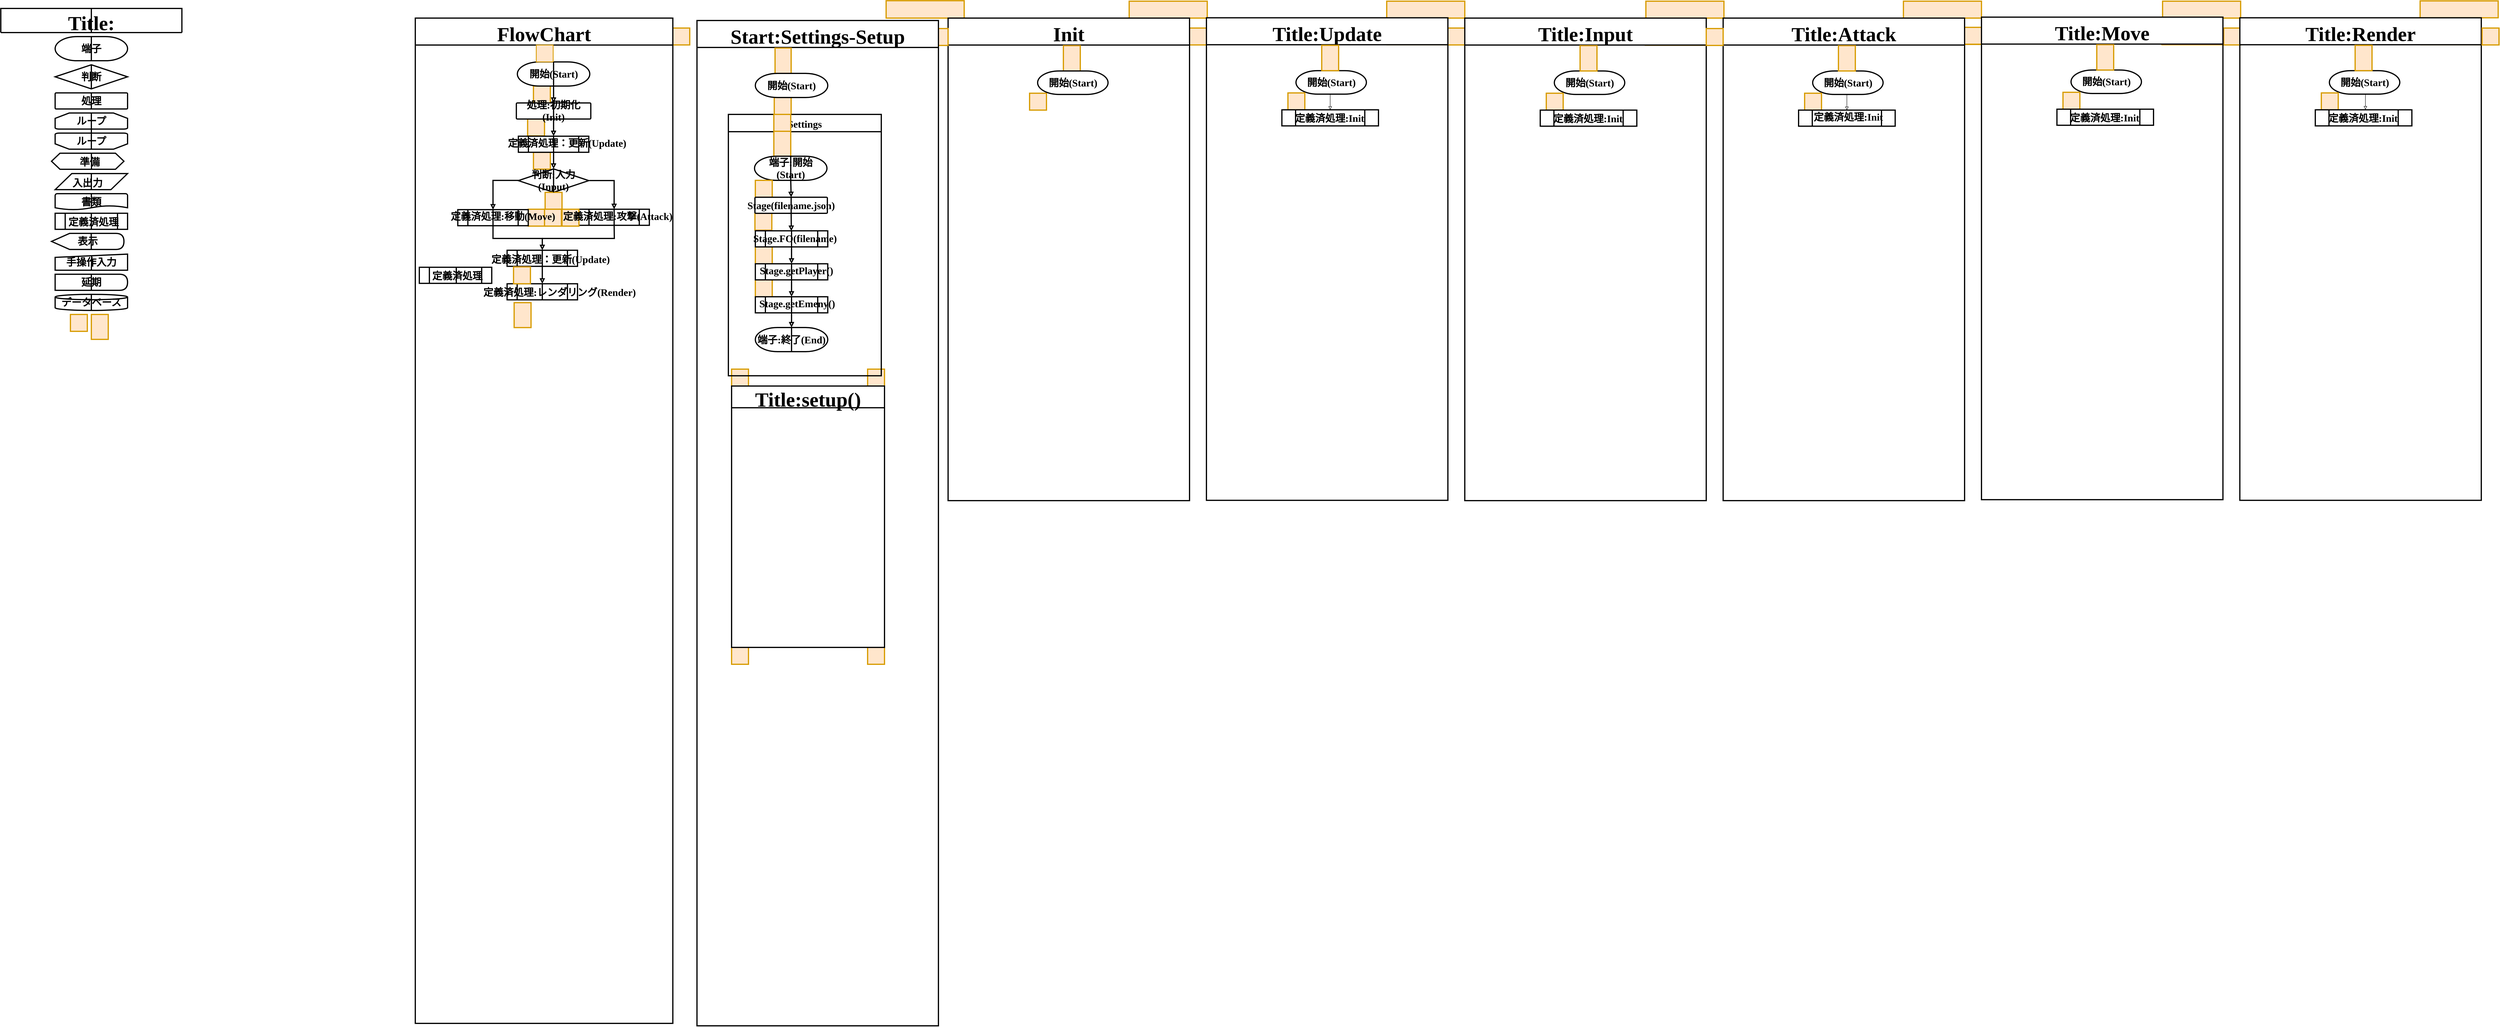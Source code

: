 <mxfile version="20.3.0" type="device" pages="9"><diagram id="8b9356f4-c5a1-f736-3c46-6402eabdcbc7" name="FlowChart"><mxGraphModel dx="3903" dy="865" grid="1" gridSize="10" guides="1" tooltips="1" connect="1" arrows="1" fold="1" page="1" pageScale="1" pageWidth="827" pageHeight="1169" background="#ffffff" math="0" shadow="0"><root><mxCell id="0"/><mxCell id="1" parent="0"/><mxCell id="G1Zp9hUd8wUoHfoC9Vuq-59" value="" style="rounded=0;whiteSpace=wrap;html=1;absoluteArcSize=1;arcSize=14;strokeWidth=3;aspect=fixed;fillColor=#ffe6cc;strokeColor=#d79b00;" parent="1" vertex="1"><mxGeometry x="-200" y="68.75" width="42" height="42" as="geometry"/></mxCell><mxCell id="vJ3IjZ5agWpm-erSKB4o-142" value="" style="rounded=0;whiteSpace=wrap;html=1;absoluteArcSize=1;arcSize=14;strokeWidth=2;fillColor=#ffe6cc;strokeColor=#d79b00;" parent="1" vertex="1"><mxGeometry x="934" y="68.75" width="194" height="42" as="geometry"/></mxCell><mxCell id="vJ3IjZ5agWpm-erSKB4o-145" value="" style="rounded=0;whiteSpace=wrap;html=1;absoluteArcSize=1;arcSize=14;strokeWidth=2;fillColor=#ffe6cc;strokeColor=#d79b00;" parent="1" vertex="1"><mxGeometry x="2858" y="68" width="194" height="42" as="geometry"/></mxCell><mxCell id="0Z_Jd7N48J3NTvZ7nQcg-229" value="" style="rounded=0;whiteSpace=wrap;html=1;absoluteArcSize=1;arcSize=14;strokeWidth=3;aspect=fixed;fillColor=#ffe6cc;strokeColor=#d79b00;" parent="1" vertex="1"><mxGeometry x="3010" y="67" width="42" height="42" as="geometry"/></mxCell><mxCell id="vJ3IjZ5agWpm-erSKB4o-146" value="" style="rounded=0;whiteSpace=wrap;html=1;absoluteArcSize=1;arcSize=14;strokeWidth=2;fillColor=#ffe6cc;strokeColor=#d79b00;" parent="1" vertex="1"><mxGeometry x="3500" y="68.75" width="194" height="42" as="geometry"/></mxCell><mxCell id="0Z_Jd7N48J3NTvZ7nQcg-227" value="" style="rounded=0;whiteSpace=wrap;html=1;absoluteArcSize=1;arcSize=14;strokeWidth=3;aspect=fixed;fillColor=#ffe6cc;strokeColor=#d79b00;" parent="1" vertex="1"><mxGeometry x="3654" y="68.75" width="42" height="42" as="geometry"/></mxCell><mxCell id="vJ3IjZ5agWpm-erSKB4o-143" value="" style="rounded=0;whiteSpace=wrap;html=1;absoluteArcSize=1;arcSize=14;strokeWidth=2;fillColor=#ffe6cc;strokeColor=#d79b00;" parent="1" vertex="1"><mxGeometry x="1574" y="68.75" width="194" height="42" as="geometry"/></mxCell><mxCell id="0Z_Jd7N48J3NTvZ7nQcg-225" value="" style="rounded=0;whiteSpace=wrap;html=1;absoluteArcSize=1;arcSize=14;strokeWidth=3;aspect=fixed;fillColor=#ffe6cc;strokeColor=#d79b00;" parent="1" vertex="1"><mxGeometry x="1726" y="68.75" width="42" height="42" as="geometry"/></mxCell><mxCell id="0Z_Jd7N48J3NTvZ7nQcg-53" value="" style="rounded=0;whiteSpace=wrap;html=1;absoluteArcSize=1;arcSize=14;strokeWidth=3;aspect=fixed;fillColor=#ffe6cc;strokeColor=#d79b00;" parent="1" vertex="1"><mxGeometry x="1084" y="68.75" width="42" height="42" as="geometry"/></mxCell><mxCell id="vJ3IjZ5agWpm-erSKB4o-154" value="" style="rounded=0;whiteSpace=wrap;html=1;absoluteArcSize=1;arcSize=14;strokeWidth=3;fillColor=#ffe6cc;strokeColor=#d79b00;" parent="1" vertex="1"><mxGeometry x="4142" y="1.25" width="194" height="42" as="geometry"/></mxCell><mxCell id="vJ3IjZ5agWpm-erSKB4o-147" value="" style="rounded=0;whiteSpace=wrap;html=1;absoluteArcSize=1;arcSize=14;strokeWidth=2;fillColor=#ffe6cc;strokeColor=#d79b00;" parent="1" vertex="1"><mxGeometry x="4144" y="68.75" width="194" height="42" as="geometry"/></mxCell><mxCell id="vJ3IjZ5agWpm-erSKB4o-153" value="" style="rounded=0;whiteSpace=wrap;html=1;absoluteArcSize=1;arcSize=14;strokeWidth=3;fillColor=#ffe6cc;strokeColor=#d79b00;" parent="1" vertex="1"><mxGeometry x="3502" y="2" width="194" height="42" as="geometry"/></mxCell><mxCell id="vJ3IjZ5agWpm-erSKB4o-152" value="" style="rounded=0;whiteSpace=wrap;html=1;absoluteArcSize=1;arcSize=14;strokeWidth=3;fillColor=#ffe6cc;strokeColor=#d79b00;" parent="1" vertex="1"><mxGeometry x="2858" y="2" width="194" height="42" as="geometry"/></mxCell><mxCell id="vJ3IjZ5agWpm-erSKB4o-148" value="" style="rounded=0;whiteSpace=wrap;html=1;absoluteArcSize=1;arcSize=14;strokeWidth=3;fillColor=#ffe6cc;strokeColor=#d79b00;" parent="1" vertex="1"><mxGeometry x="2218" y="2" width="194" height="42" as="geometry"/></mxCell><mxCell id="vJ3IjZ5agWpm-erSKB4o-144" value="" style="rounded=0;whiteSpace=wrap;html=1;absoluteArcSize=1;arcSize=14;strokeWidth=2;fillColor=#ffe6cc;strokeColor=#d79b00;" parent="1" vertex="1"><mxGeometry x="2216" y="70" width="194" height="42" as="geometry"/></mxCell><mxCell id="vJ3IjZ5agWpm-erSKB4o-149" value="" style="rounded=0;whiteSpace=wrap;html=1;absoluteArcSize=1;arcSize=14;strokeWidth=3;fillColor=#ffe6cc;strokeColor=#d79b00;" parent="1" vertex="1"><mxGeometry x="1574" y="2" width="194" height="42" as="geometry"/></mxCell><mxCell id="vJ3IjZ5agWpm-erSKB4o-150" value="" style="rounded=0;whiteSpace=wrap;html=1;absoluteArcSize=1;arcSize=14;strokeWidth=3;fillColor=#ffe6cc;strokeColor=#d79b00;" parent="1" vertex="1"><mxGeometry x="934" y="2" width="194" height="42" as="geometry"/></mxCell><mxCell id="vJ3IjZ5agWpm-erSKB4o-151" value="" style="rounded=0;whiteSpace=wrap;html=1;absoluteArcSize=1;arcSize=14;strokeWidth=3;fillColor=#ffe6cc;strokeColor=#d79b00;" parent="1" vertex="1"><mxGeometry x="330" y="0.75" width="194" height="43.25" as="geometry"/></mxCell><mxCell id="vJ3IjZ5agWpm-erSKB4o-141" value="" style="rounded=0;whiteSpace=wrap;html=1;absoluteArcSize=1;arcSize=14;strokeWidth=2;fillColor=#ffe6cc;strokeColor=#d79b00;" parent="1" vertex="1"><mxGeometry x="290" y="70" width="194" height="42" as="geometry"/></mxCell><mxCell id="4" value="&lt;font face=&quot;AsobiMemogaki&quot; style=&quot;font-size: 25px;&quot;&gt;&lt;b&gt;端子&lt;/b&gt;&lt;/font&gt;" style="strokeWidth=3;html=1;shape=mxgraph.flowchart.terminator;whiteSpace=wrap;rounded=0;shadow=0;glass=0;comic=0;aspect=fixed;" parent="1" vertex="1"><mxGeometry x="-1735" y="90.05" width="180" height="60" as="geometry"/></mxCell><mxCell id="5" value="&lt;font face=&quot;AsobiMemogaki&quot; style=&quot;font-size: 25px;&quot;&gt;&lt;b&gt;処理&lt;/b&gt;&lt;/font&gt;" style="strokeWidth=3;html=1;shape=mxgraph.flowchart.process;whiteSpace=wrap;rounded=0;shadow=0;glass=0;comic=0;" parent="1" vertex="1"><mxGeometry x="-1735" y="230.05" width="180" height="40" as="geometry"/></mxCell><mxCell id="9" value="&lt;font face=&quot;AsobiMemogaki&quot; style=&quot;font-size: 25px;&quot;&gt;&lt;b&gt;判断&lt;/b&gt;&lt;/font&gt;" style="strokeWidth=3;html=1;shape=mxgraph.flowchart.decision;rounded=0;shadow=0;glass=0;comic=0;aspect=fixed;labelBorderColor=none;labelBackgroundColor=none;whiteSpace=wrap;" parent="1" vertex="1"><mxGeometry x="-1735" y="160.05" width="180" height="60" as="geometry"/></mxCell><mxCell id="0Z_Jd7N48J3NTvZ7nQcg-181" value="" style="edgeStyle=none;rounded=0;orthogonalLoop=1;jettySize=auto;html=1;fontFamily=AsobiMemogaki;fontSize=25;startArrow=none;startFill=0;endArrow=none;endFill=0;strokeWidth=3;" parent="1" source="11" target="12" edge="1"><mxGeometry relative="1" as="geometry"/></mxCell><mxCell id="11" value="&lt;font face=&quot;AsobiMemogaki&quot; style=&quot;font-size: 25px;&quot;&gt;&lt;b&gt;ループ&lt;/b&gt;&lt;/font&gt;" style="strokeWidth=3;html=1;shape=mxgraph.flowchart.loop_limit;whiteSpace=wrap;rounded=0;shadow=0;glass=0;comic=0;direction=west;aspect=fixed;" parent="1" vertex="1"><mxGeometry x="-1735" y="330" width="180" height="40" as="geometry"/></mxCell><mxCell id="12" value="&lt;font face=&quot;AsobiMemogaki&quot; style=&quot;font-size: 25px;&quot;&gt;&lt;b&gt;ループ&lt;/b&gt;&lt;/font&gt;" style="strokeWidth=3;html=1;shape=mxgraph.flowchart.loop_limit;whiteSpace=wrap;rounded=0;shadow=0;glass=0;comic=0;aspect=fixed;" parent="1" vertex="1"><mxGeometry x="-1735" y="280.05" width="180" height="40" as="geometry"/></mxCell><mxCell id="22" value="" style="verticalLabelPosition=bottom;verticalAlign=top;html=1;strokeWidth=3;shape=process;whiteSpace=wrap;rounded=0;size=0.14;arcSize=6;shadow=0;glass=0;comic=0;" parent="1" vertex="1"><mxGeometry x="-1735" y="529.33" width="180" height="40" as="geometry"/></mxCell><mxCell id="23" value="&lt;font face=&quot;AsobiMemogaki&quot; style=&quot;font-size: 25px;&quot;&gt;&lt;b&gt;定義済処理&lt;/b&gt;&lt;/font&gt;" style="text;html=1;resizable=0;points=[];autosize=1;align=left;verticalAlign=top;spacingTop=-4;rounded=0;" parent="1" vertex="1"><mxGeometry x="-1704" y="533.66" width="140" height="20" as="geometry"/></mxCell><mxCell id="26" value="&lt;font face=&quot;AsobiMemogaki&quot; style=&quot;font-size: 25px;&quot;&gt;&lt;b&gt;表示&lt;/b&gt;&lt;/font&gt;" style="shape=display;whiteSpace=wrap;html=1;rounded=0;shadow=0;glass=0;comic=0;strokeWidth=3;" parent="1" vertex="1"><mxGeometry x="-1744" y="579.33" width="180" height="40" as="geometry"/></mxCell><mxCell id="27" value="" style="verticalLabelPosition=bottom;verticalAlign=top;html=1;strokeWidth=3;shape=hexagon;perimeter=hexagonPerimeter2;arcSize=6;size=0.117;rounded=0;shadow=0;glass=0;comic=0;aspect=fixed;" parent="1" vertex="1"><mxGeometry x="-1744" y="380.0" width="180" height="40" as="geometry"/></mxCell><mxCell id="28" value="&lt;font face=&quot;AsobiMemogaki&quot; style=&quot;font-size: 25px;&quot;&gt;&lt;b&gt;準備&lt;/b&gt;&lt;/font&gt;" style="text;html=1;resizable=0;points=[];autosize=1;align=left;verticalAlign=top;spacingTop=-4;rounded=0;" parent="1" vertex="1"><mxGeometry x="-1676" y="385" width="70" height="20" as="geometry"/></mxCell><mxCell id="29" value="" style="verticalLabelPosition=bottom;verticalAlign=top;html=1;strokeWidth=3;shape=parallelogram;perimeter=parallelogramPerimeter;whiteSpace=wrap;rounded=0;arcSize=12;size=0.23;shadow=0;glass=0;comic=0;aspect=fixed;" parent="1" vertex="1"><mxGeometry x="-1735" y="430.66" width="180" height="40" as="geometry"/></mxCell><mxCell id="31" value="&lt;font face=&quot;AsobiMemogaki&quot; style=&quot;font-size: 25px;&quot;&gt;&lt;b&gt;書類&lt;/b&gt;&lt;/font&gt;" style="strokeWidth=3;html=1;shape=mxgraph.flowchart.document2;whiteSpace=wrap;size=0.25;rounded=0;shadow=0;glass=0;comic=0;aspect=fixed;" parent="1" vertex="1"><mxGeometry x="-1735" y="480.66" width="180" height="40" as="geometry"/></mxCell><mxCell id="32" value="&lt;font face=&quot;AsobiMemogaki&quot; style=&quot;font-size: 25px;&quot;&gt;&lt;b&gt;手操作入力&lt;/b&gt;&lt;/font&gt;" style="shape=manualInput;whiteSpace=wrap;html=1;rounded=0;shadow=0;glass=0;comic=0;strokeWidth=3;size=8;aspect=fixed;" parent="1" vertex="1"><mxGeometry x="-1735" y="631" width="180" height="40" as="geometry"/></mxCell><mxCell id="35" value="&lt;font face=&quot;AsobiMemogaki&quot; style=&quot;font-size: 25px;&quot;&gt;&lt;b&gt;延期&lt;/b&gt;&lt;/font&gt;" style="shape=delay;whiteSpace=wrap;html=1;rounded=0;shadow=0;glass=0;comic=0;strokeWidth=3;" parent="1" vertex="1"><mxGeometry x="-1735" y="681" width="180" height="40" as="geometry"/></mxCell><mxCell id="36" value="&lt;div style=&quot;text-align: justify&quot;&gt;&lt;font style=&quot;font-size: 25px;&quot; face=&quot;AsobiMemogaki&quot;&gt;&lt;b&gt;データベース&lt;/b&gt;&lt;/font&gt;&lt;/div&gt;" style="strokeWidth=3;html=1;shape=mxgraph.flowchart.database;whiteSpace=wrap;rounded=0;shadow=0;glass=0;comic=0;" parent="1" vertex="1"><mxGeometry x="-1735" y="731" width="180" height="40" as="geometry"/></mxCell><mxCell id="WuMcj0hJKlT_on0qylqf-58" value="" style="rounded=0;whiteSpace=wrap;html=1;absoluteArcSize=1;arcSize=14;strokeWidth=3;aspect=fixed;fillColor=#ffe6cc;strokeColor=#d79b00;" parent="1" vertex="1"><mxGeometry x="-1697" y="781" width="42" height="42" as="geometry"/></mxCell><mxCell id="gLAf9XCd8Vt8i7-jjPqV-48" value="" style="rounded=0;whiteSpace=wrap;html=1;absoluteArcSize=1;arcSize=14;strokeWidth=3;fillColor=#ffe6cc;strokeColor=#d79b00;" parent="1" vertex="1"><mxGeometry x="-1645" y="781" width="42" height="62" as="geometry"/></mxCell><mxCell id="vJ3IjZ5agWpm-erSKB4o-54" value="Init" style="swimlane;rounded=0;fontSize=50;strokeColor=#000000;strokeWidth=3;fontFamily=AsobiMemogaki;startSize=67;verticalAlign=middle;arcSize=19;fillColor=#ffffff;swimlaneFillColor=none;glass=0;shadow=0;aspect=fixed;" parent="1" vertex="1"><mxGeometry x="484" y="44" width="600" height="1200" as="geometry"><mxRectangle x="520" y="45.25" width="450" height="66.75" as="alternateBounds"/></mxGeometry></mxCell><mxCell id="vJ3IjZ5agWpm-erSKB4o-57" value="" style="rounded=0;whiteSpace=wrap;html=1;absoluteArcSize=1;arcSize=14;strokeWidth=3;aspect=fixed;fillColor=#ffe6cc;strokeColor=#d79b00;" parent="vJ3IjZ5agWpm-erSKB4o-54" vertex="1"><mxGeometry x="202.5" y="186.83" width="42" height="42" as="geometry"/></mxCell><mxCell id="vJ3IjZ5agWpm-erSKB4o-58" value="" style="rounded=0;whiteSpace=wrap;html=1;absoluteArcSize=1;arcSize=14;strokeWidth=3;fillColor=#ffe6cc;strokeColor=#d79b00;" parent="vJ3IjZ5agWpm-erSKB4o-54" vertex="1"><mxGeometry x="286.5" y="68.5" width="42" height="63" as="geometry"/></mxCell><mxCell id="vJ3IjZ5agWpm-erSKB4o-56" value="&lt;b style=&quot;font-family: AsobiMemogaki; font-size: 25px;&quot;&gt;開始(Start)&lt;/b&gt;" style="strokeWidth=3;html=1;shape=mxgraph.flowchart.terminator;whiteSpace=wrap;rounded=0;shadow=0;glass=0;comic=0;aspect=fixed;" parent="vJ3IjZ5agWpm-erSKB4o-54" vertex="1"><mxGeometry x="222.5" y="131.5" width="175" height="58.33" as="geometry"/></mxCell><mxCell id="vJ3IjZ5agWpm-erSKB4o-81" value="Title:Update" style="swimlane;rounded=0;fontSize=50;strokeColor=#000000;strokeWidth=3;fontFamily=AsobiMemogaki;startSize=67;verticalAlign=middle;arcSize=19;fillColor=#ffffff;swimlaneFillColor=none;glass=0;shadow=0;aspect=fixed;" parent="1" vertex="1"><mxGeometry x="1126" y="43.25" width="600" height="1200" as="geometry"><mxRectangle x="1126" y="43.25" width="450" height="66.75" as="alternateBounds"/></mxGeometry></mxCell><mxCell id="vJ3IjZ5agWpm-erSKB4o-118" style="edgeStyle=orthogonalEdgeStyle;rounded=0;orthogonalLoop=1;jettySize=auto;html=1;exitX=0.5;exitY=1;exitDx=0;exitDy=0;exitPerimeter=0;entryX=0.5;entryY=0;entryDx=0;entryDy=0;fontFamily=AsobiMemogaki;fontSize=30;endArrow=block;endFill=0;" parent="vJ3IjZ5agWpm-erSKB4o-81" source="vJ3IjZ5agWpm-erSKB4o-83" target="vJ3IjZ5agWpm-erSKB4o-86" edge="1"><mxGeometry relative="1" as="geometry"/></mxCell><mxCell id="vJ3IjZ5agWpm-erSKB4o-83" value="&lt;b style=&quot;font-family: AsobiMemogaki; font-size: 25px;&quot;&gt;開始(Start)&lt;/b&gt;" style="strokeWidth=3;html=1;shape=mxgraph.flowchart.terminator;whiteSpace=wrap;rounded=0;shadow=0;glass=0;comic=0;aspect=fixed;" parent="vJ3IjZ5agWpm-erSKB4o-81" vertex="1"><mxGeometry x="222.5" y="131.5" width="175" height="58.33" as="geometry"/></mxCell><mxCell id="vJ3IjZ5agWpm-erSKB4o-84" value="" style="rounded=0;whiteSpace=wrap;html=1;absoluteArcSize=1;arcSize=14;strokeWidth=3;aspect=fixed;fillColor=#ffe6cc;strokeColor=#d79b00;" parent="vJ3IjZ5agWpm-erSKB4o-81" vertex="1"><mxGeometry x="202.5" y="186.83" width="42" height="42" as="geometry"/></mxCell><mxCell id="vJ3IjZ5agWpm-erSKB4o-85" value="" style="rounded=0;whiteSpace=wrap;html=1;absoluteArcSize=1;arcSize=14;strokeWidth=3;fillColor=#ffe6cc;strokeColor=#d79b00;" parent="vJ3IjZ5agWpm-erSKB4o-81" vertex="1"><mxGeometry x="286.5" y="68.5" width="42" height="63" as="geometry"/></mxCell><mxCell id="vJ3IjZ5agWpm-erSKB4o-86" value="" style="verticalLabelPosition=bottom;verticalAlign=top;html=1;strokeWidth=3;shape=process;whiteSpace=wrap;rounded=0;size=0.14;arcSize=6;shadow=0;glass=0;comic=0;" parent="vJ3IjZ5agWpm-erSKB4o-81" vertex="1"><mxGeometry x="187.5" y="228.83" width="240" height="40" as="geometry"/></mxCell><mxCell id="vJ3IjZ5agWpm-erSKB4o-87" value="&lt;font face=&quot;AsobiMemogaki&quot; style=&quot;font-size: 25px;&quot;&gt;&lt;b&gt;定義済処理:Init&lt;/b&gt;&lt;/font&gt;" style="text;html=1;resizable=0;points=[];autosize=1;align=left;verticalAlign=top;spacingTop=-4;rounded=0;" parent="vJ3IjZ5agWpm-erSKB4o-81" vertex="1"><mxGeometry x="217.5" y="233" width="180" height="20" as="geometry"/></mxCell><mxCell id="vJ3IjZ5agWpm-erSKB4o-88" value="Title:Input" style="swimlane;rounded=0;fontSize=50;strokeColor=#000000;strokeWidth=3;fontFamily=AsobiMemogaki;startSize=67;verticalAlign=middle;arcSize=19;fillColor=#ffffff;swimlaneFillColor=none;glass=0;shadow=0;aspect=fixed;" parent="1" vertex="1"><mxGeometry x="1768" y="44" width="600" height="1200" as="geometry"><mxRectangle x="1768" y="44" width="450" height="66.75" as="alternateBounds"/></mxGeometry></mxCell><mxCell id="vJ3IjZ5agWpm-erSKB4o-90" value="&lt;b style=&quot;font-family: AsobiMemogaki; font-size: 25px;&quot;&gt;開始(Start)&lt;/b&gt;" style="strokeWidth=3;html=1;shape=mxgraph.flowchart.terminator;whiteSpace=wrap;rounded=0;shadow=0;glass=0;comic=0;aspect=fixed;" parent="vJ3IjZ5agWpm-erSKB4o-88" vertex="1"><mxGeometry x="222.5" y="131.5" width="175" height="58.33" as="geometry"/></mxCell><mxCell id="vJ3IjZ5agWpm-erSKB4o-91" value="" style="rounded=0;whiteSpace=wrap;html=1;absoluteArcSize=1;arcSize=14;strokeWidth=3;aspect=fixed;fillColor=#ffe6cc;strokeColor=#d79b00;" parent="vJ3IjZ5agWpm-erSKB4o-88" vertex="1"><mxGeometry x="202.5" y="186.83" width="42" height="42" as="geometry"/></mxCell><mxCell id="vJ3IjZ5agWpm-erSKB4o-92" value="" style="rounded=0;whiteSpace=wrap;html=1;absoluteArcSize=1;arcSize=14;strokeWidth=3;fillColor=#ffe6cc;strokeColor=#d79b00;" parent="vJ3IjZ5agWpm-erSKB4o-88" vertex="1"><mxGeometry x="286.5" y="68.5" width="42" height="63" as="geometry"/></mxCell><mxCell id="vJ3IjZ5agWpm-erSKB4o-93" value="" style="verticalLabelPosition=bottom;verticalAlign=top;html=1;strokeWidth=3;shape=process;whiteSpace=wrap;rounded=0;size=0.14;arcSize=6;shadow=0;glass=0;comic=0;" parent="vJ3IjZ5agWpm-erSKB4o-88" vertex="1"><mxGeometry x="187.5" y="228.83" width="240" height="40" as="geometry"/></mxCell><mxCell id="vJ3IjZ5agWpm-erSKB4o-94" value="&lt;font face=&quot;AsobiMemogaki&quot; style=&quot;font-size: 25px;&quot;&gt;&lt;b&gt;定義済処理:Init&lt;/b&gt;&lt;/font&gt;" style="text;html=1;resizable=0;points=[];autosize=1;align=left;verticalAlign=top;spacingTop=-4;rounded=0;" parent="vJ3IjZ5agWpm-erSKB4o-88" vertex="1"><mxGeometry x="217.5" y="233" width="180" height="20" as="geometry"/></mxCell><mxCell id="vJ3IjZ5agWpm-erSKB4o-96" value="Title:Attack" style="swimlane;rounded=0;fontSize=50;strokeColor=#000000;strokeWidth=3;fontFamily=AsobiMemogaki;startSize=67;verticalAlign=middle;arcSize=19;fillColor=#ffffff;swimlaneFillColor=none;glass=0;shadow=0;aspect=fixed;" parent="1" vertex="1"><mxGeometry x="2410" y="44" width="600" height="1200" as="geometry"><mxRectangle x="2410" y="44" width="450" height="66.75" as="alternateBounds"/></mxGeometry></mxCell><mxCell id="vJ3IjZ5agWpm-erSKB4o-112" style="edgeStyle=orthogonalEdgeStyle;rounded=0;orthogonalLoop=1;jettySize=auto;html=1;exitX=0.5;exitY=1;exitDx=0;exitDy=0;exitPerimeter=0;entryX=0.5;entryY=0;entryDx=0;entryDy=0;fontFamily=AsobiMemogaki;fontSize=30;endArrow=block;endFill=0;" parent="vJ3IjZ5agWpm-erSKB4o-96" source="vJ3IjZ5agWpm-erSKB4o-98" target="vJ3IjZ5agWpm-erSKB4o-101" edge="1"><mxGeometry relative="1" as="geometry"/></mxCell><mxCell id="vJ3IjZ5agWpm-erSKB4o-98" value="&lt;b style=&quot;font-family: AsobiMemogaki; font-size: 25px;&quot;&gt;開始(Start)&lt;/b&gt;" style="strokeWidth=3;html=1;shape=mxgraph.flowchart.terminator;whiteSpace=wrap;rounded=0;shadow=0;glass=0;comic=0;aspect=fixed;" parent="vJ3IjZ5agWpm-erSKB4o-96" vertex="1"><mxGeometry x="222.5" y="131.5" width="175" height="58.33" as="geometry"/></mxCell><mxCell id="vJ3IjZ5agWpm-erSKB4o-99" value="" style="rounded=0;whiteSpace=wrap;html=1;absoluteArcSize=1;arcSize=14;strokeWidth=3;aspect=fixed;fillColor=#ffe6cc;strokeColor=#d79b00;" parent="vJ3IjZ5agWpm-erSKB4o-96" vertex="1"><mxGeometry x="202.5" y="186.83" width="42" height="42" as="geometry"/></mxCell><mxCell id="vJ3IjZ5agWpm-erSKB4o-100" value="" style="rounded=0;whiteSpace=wrap;html=1;absoluteArcSize=1;arcSize=14;strokeWidth=3;fillColor=#ffe6cc;strokeColor=#d79b00;" parent="vJ3IjZ5agWpm-erSKB4o-96" vertex="1"><mxGeometry x="286.5" y="68.5" width="42" height="63" as="geometry"/></mxCell><mxCell id="vJ3IjZ5agWpm-erSKB4o-101" value="" style="verticalLabelPosition=bottom;verticalAlign=top;html=1;strokeWidth=3;shape=process;whiteSpace=wrap;rounded=0;size=0.14;arcSize=6;shadow=0;glass=0;comic=0;" parent="vJ3IjZ5agWpm-erSKB4o-96" vertex="1"><mxGeometry x="187.5" y="228.83" width="240" height="40" as="geometry"/></mxCell><mxCell id="vJ3IjZ5agWpm-erSKB4o-102" value="&lt;font face=&quot;AsobiMemogaki&quot; style=&quot;font-size: 25px;&quot;&gt;&lt;b&gt;定義済処理:Init&lt;/b&gt;&lt;/font&gt;" style="text;html=1;resizable=0;points=[];autosize=1;align=left;verticalAlign=top;spacingTop=-4;rounded=0;" parent="vJ3IjZ5agWpm-erSKB4o-96" vertex="1"><mxGeometry x="222.5" y="228.83" width="180" height="20" as="geometry"/></mxCell><mxCell id="vJ3IjZ5agWpm-erSKB4o-104" value="Title:Move" style="swimlane;rounded=0;fontSize=50;strokeColor=#000000;strokeWidth=3;fontFamily=AsobiMemogaki;startSize=67;verticalAlign=middle;arcSize=19;fillColor=#ffffff;swimlaneFillColor=none;glass=0;shadow=0;aspect=fixed;" parent="1" vertex="1"><mxGeometry x="3052" y="41.67" width="600" height="1200" as="geometry"><mxRectangle x="3052" y="41.67" width="450" height="66.75" as="alternateBounds"/></mxGeometry></mxCell><mxCell id="vJ3IjZ5agWpm-erSKB4o-106" value="&lt;b style=&quot;font-family: AsobiMemogaki; font-size: 25px;&quot;&gt;開始(Start)&lt;/b&gt;" style="strokeWidth=3;html=1;shape=mxgraph.flowchart.terminator;whiteSpace=wrap;rounded=0;shadow=0;glass=0;comic=0;aspect=fixed;" parent="vJ3IjZ5agWpm-erSKB4o-104" vertex="1"><mxGeometry x="222.5" y="131.5" width="175" height="58.33" as="geometry"/></mxCell><mxCell id="vJ3IjZ5agWpm-erSKB4o-107" value="" style="rounded=0;whiteSpace=wrap;html=1;absoluteArcSize=1;arcSize=14;strokeWidth=3;aspect=fixed;fillColor=#ffe6cc;strokeColor=#d79b00;" parent="vJ3IjZ5agWpm-erSKB4o-104" vertex="1"><mxGeometry x="202.5" y="186.83" width="42" height="42" as="geometry"/></mxCell><mxCell id="vJ3IjZ5agWpm-erSKB4o-108" value="" style="rounded=0;whiteSpace=wrap;html=1;absoluteArcSize=1;arcSize=14;strokeWidth=3;fillColor=#ffe6cc;strokeColor=#d79b00;" parent="vJ3IjZ5agWpm-erSKB4o-104" vertex="1"><mxGeometry x="286.5" y="68.5" width="42" height="63" as="geometry"/></mxCell><mxCell id="vJ3IjZ5agWpm-erSKB4o-109" value="" style="verticalLabelPosition=bottom;verticalAlign=top;html=1;strokeWidth=3;shape=process;whiteSpace=wrap;rounded=0;size=0.14;arcSize=6;shadow=0;glass=0;comic=0;" parent="vJ3IjZ5agWpm-erSKB4o-104" vertex="1"><mxGeometry x="187.5" y="228.83" width="240" height="40" as="geometry"/></mxCell><mxCell id="vJ3IjZ5agWpm-erSKB4o-110" value="&lt;font face=&quot;AsobiMemogaki&quot; style=&quot;font-size: 25px;&quot;&gt;&lt;b&gt;定義済処理:Init&lt;/b&gt;&lt;/font&gt;" style="text;html=1;resizable=0;points=[];autosize=1;align=left;verticalAlign=top;spacingTop=-4;rounded=0;" parent="vJ3IjZ5agWpm-erSKB4o-104" vertex="1"><mxGeometry x="217.5" y="233" width="180" height="20" as="geometry"/></mxCell><mxCell id="vJ3IjZ5agWpm-erSKB4o-121" value="Title:Render" style="swimlane;rounded=0;fontSize=50;strokeColor=#000000;strokeWidth=3;fontFamily=AsobiMemogaki;startSize=67;verticalAlign=middle;arcSize=19;fillColor=#ffffff;swimlaneFillColor=none;glass=0;shadow=0;aspect=fixed;" parent="1" vertex="1"><mxGeometry x="3694" y="43.25" width="600" height="1200" as="geometry"><mxRectangle x="3694" y="43.25" width="450" height="66.75" as="alternateBounds"/></mxGeometry></mxCell><mxCell id="vJ3IjZ5agWpm-erSKB4o-127" style="edgeStyle=orthogonalEdgeStyle;rounded=0;orthogonalLoop=1;jettySize=auto;html=1;exitX=0.5;exitY=1;exitDx=0;exitDy=0;exitPerimeter=0;entryX=0.519;entryY=-0.013;entryDx=0;entryDy=0;entryPerimeter=0;fontFamily=AsobiMemogaki;fontSize=30;endArrow=block;endFill=0;" parent="vJ3IjZ5agWpm-erSKB4o-121" source="vJ3IjZ5agWpm-erSKB4o-122" target="vJ3IjZ5agWpm-erSKB4o-125" edge="1"><mxGeometry relative="1" as="geometry"/></mxCell><mxCell id="vJ3IjZ5agWpm-erSKB4o-122" value="&lt;b style=&quot;font-family: AsobiMemogaki; font-size: 25px;&quot;&gt;開始(Start)&lt;/b&gt;" style="strokeWidth=3;html=1;shape=mxgraph.flowchart.terminator;whiteSpace=wrap;rounded=0;shadow=0;glass=0;comic=0;aspect=fixed;" parent="vJ3IjZ5agWpm-erSKB4o-121" vertex="1"><mxGeometry x="222.5" y="131.5" width="175" height="58.33" as="geometry"/></mxCell><mxCell id="vJ3IjZ5agWpm-erSKB4o-123" value="" style="rounded=0;whiteSpace=wrap;html=1;absoluteArcSize=1;arcSize=14;strokeWidth=3;aspect=fixed;fillColor=#ffe6cc;strokeColor=#d79b00;" parent="vJ3IjZ5agWpm-erSKB4o-121" vertex="1"><mxGeometry x="202.5" y="186.83" width="42" height="42" as="geometry"/></mxCell><mxCell id="vJ3IjZ5agWpm-erSKB4o-124" value="" style="rounded=0;whiteSpace=wrap;html=1;absoluteArcSize=1;arcSize=14;strokeWidth=3;fillColor=#ffe6cc;strokeColor=#d79b00;" parent="vJ3IjZ5agWpm-erSKB4o-121" vertex="1"><mxGeometry x="286.5" y="68.5" width="42" height="63" as="geometry"/></mxCell><mxCell id="vJ3IjZ5agWpm-erSKB4o-125" value="" style="verticalLabelPosition=bottom;verticalAlign=top;html=1;strokeWidth=3;shape=process;whiteSpace=wrap;rounded=0;size=0.14;arcSize=6;shadow=0;glass=0;comic=0;" parent="vJ3IjZ5agWpm-erSKB4o-121" vertex="1"><mxGeometry x="187.5" y="228.83" width="240" height="40" as="geometry"/></mxCell><mxCell id="vJ3IjZ5agWpm-erSKB4o-126" value="&lt;font face=&quot;AsobiMemogaki&quot; style=&quot;font-size: 25px;&quot;&gt;&lt;b&gt;定義済処理:Init&lt;/b&gt;&lt;/font&gt;" style="text;html=1;resizable=0;points=[];autosize=1;align=left;verticalAlign=top;spacingTop=-4;rounded=0;" parent="vJ3IjZ5agWpm-erSKB4o-121" vertex="1"><mxGeometry x="217.5" y="233" width="180" height="20" as="geometry"/></mxCell><mxCell id="vJ3IjZ5agWpm-erSKB4o-134" value="Title:" style="swimlane;rounded=0;fontSize=50;strokeColor=#000000;strokeWidth=3;fontFamily=AsobiMemogaki;startSize=67;verticalAlign=middle;arcSize=19;fillColor=#ffffff;swimlaneFillColor=none;glass=0;shadow=0;" parent="1" vertex="1" collapsed="1"><mxGeometry x="-1870" y="20" width="450" height="60" as="geometry"><mxRectangle x="-2210" width="600" height="1200" as="alternateBounds"/></mxGeometry></mxCell><mxCell id="0Z_Jd7N48J3NTvZ7nQcg-104" value="" style="whiteSpace=wrap;html=1;aspect=fixed;rounded=0;fontFamily=AsobiMemogaki;fontSize=25;strokeColor=default;strokeWidth=3;" parent="vJ3IjZ5agWpm-erSKB4o-134" vertex="1"><mxGeometry x="213" y="60" width="10" height="10" as="geometry"/></mxCell><mxCell id="0Z_Jd7N48J3NTvZ7nQcg-55" value="" style="rounded=0;whiteSpace=wrap;html=1;absoluteArcSize=1;arcSize=14;strokeWidth=3;aspect=fixed;fillColor=#ffe6cc;strokeColor=#d79b00;" parent="1" vertex="1"><mxGeometry x="442" y="70.0" width="42" height="42" as="geometry"/></mxCell><mxCell id="0Z_Jd7N48J3NTvZ7nQcg-102" value="" style="endArrow=none;html=1;rounded=0;fontFamily=AsobiMemogaki;fontSize=25;strokeWidth=3;entryX=0.5;entryY=0;entryDx=0;entryDy=0;exitX=0.5;exitY=1;exitDx=0;exitDy=0;" parent="1" source="vJ3IjZ5agWpm-erSKB4o-134" target="vJ3IjZ5agWpm-erSKB4o-134" edge="1"><mxGeometry width="50" height="50" relative="1" as="geometry"><mxPoint x="-1700" y="90" as="sourcePoint"/><mxPoint x="-1650" y="40" as="targetPoint"/></mxGeometry></mxCell><mxCell id="0Z_Jd7N48J3NTvZ7nQcg-106" value="" style="endArrow=none;html=1;rounded=0;fontFamily=AsobiMemogaki;fontSize=25;strokeWidth=3;entryX=0.5;entryY=0;entryDx=0;entryDy=0;entryPerimeter=0;exitX=0.5;exitY=1;exitDx=0;exitDy=0;exitPerimeter=0;" parent="1" source="4" target="4" edge="1"><mxGeometry width="50" height="50" relative="1" as="geometry"><mxPoint x="-1700" y="130" as="sourcePoint"/><mxPoint x="-1650" y="80" as="targetPoint"/></mxGeometry></mxCell><mxCell id="0Z_Jd7N48J3NTvZ7nQcg-107" value="" style="endArrow=none;html=1;rounded=0;fontFamily=AsobiMemogaki;fontSize=25;strokeWidth=3;entryX=0.5;entryY=0;entryDx=0;entryDy=0;entryPerimeter=0;exitX=0.5;exitY=1;exitDx=0;exitDy=0;exitPerimeter=0;" parent="1" source="9" target="9" edge="1"><mxGeometry width="50" height="50" relative="1" as="geometry"><mxPoint x="-1700" y="130" as="sourcePoint"/><mxPoint x="-1650" y="80" as="targetPoint"/></mxGeometry></mxCell><mxCell id="0Z_Jd7N48J3NTvZ7nQcg-111" value="" style="endArrow=none;html=1;rounded=0;fontFamily=AsobiMemogaki;fontSize=25;strokeWidth=3;entryX=0.5;entryY=0;entryDx=0;entryDy=0;entryPerimeter=0;exitX=0.5;exitY=1;exitDx=0;exitDy=0;exitPerimeter=0;" parent="1" source="5" target="5" edge="1"><mxGeometry width="50" height="50" relative="1" as="geometry"><mxPoint x="-1700" y="190" as="sourcePoint"/><mxPoint x="-1650" y="140" as="targetPoint"/></mxGeometry></mxCell><mxCell id="0Z_Jd7N48J3NTvZ7nQcg-119" value="" style="endArrow=none;html=1;rounded=0;fontFamily=AsobiMemogaki;fontSize=25;strokeWidth=3;exitX=0.5;exitY=0;exitDx=0;exitDy=0;exitPerimeter=0;entryX=0.5;entryY=1;entryDx=0;entryDy=0;entryPerimeter=0;" parent="1" source="12" target="12" edge="1"><mxGeometry width="50" height="50" relative="1" as="geometry"><mxPoint x="-1610" y="300" as="sourcePoint"/><mxPoint x="-1560" y="250" as="targetPoint"/></mxGeometry></mxCell><mxCell id="0Z_Jd7N48J3NTvZ7nQcg-121" value="" style="endArrow=none;html=1;rounded=0;fontFamily=AsobiMemogaki;fontSize=25;strokeWidth=3;entryX=0.5;entryY=1;entryDx=0;entryDy=0;entryPerimeter=0;exitX=0.5;exitY=0;exitDx=0;exitDy=0;exitPerimeter=0;" parent="1" source="11" target="11" edge="1"><mxGeometry width="50" height="50" relative="1" as="geometry"><mxPoint x="-1610" y="360" as="sourcePoint"/><mxPoint x="-1560" y="310" as="targetPoint"/></mxGeometry></mxCell><mxCell id="0Z_Jd7N48J3NTvZ7nQcg-123" value="" style="endArrow=none;html=1;rounded=0;fontFamily=AsobiMemogaki;fontSize=25;strokeWidth=3;exitX=0.551;exitY=-0.008;exitDx=0;exitDy=0;exitPerimeter=0;entryX=0.552;entryY=1.007;entryDx=0;entryDy=0;entryPerimeter=0;" parent="1" source="27" target="27" edge="1"><mxGeometry width="50" height="50" relative="1" as="geometry"><mxPoint x="-1610" y="390" as="sourcePoint"/><mxPoint x="-1560" y="340" as="targetPoint"/></mxGeometry></mxCell><mxCell id="30" value="&lt;font face=&quot;AsobiMemogaki&quot; style=&quot;font-size: 25px;&quot;&gt;&lt;b&gt;入出力&lt;/b&gt;&lt;/font&gt;" style="text;html=1;resizable=0;points=[];autosize=1;align=left;verticalAlign=top;spacingTop=-4;rounded=0;" parent="1" vertex="1"><mxGeometry x="-1694" y="437" width="90" height="20" as="geometry"/></mxCell><mxCell id="0Z_Jd7N48J3NTvZ7nQcg-127" value="" style="endArrow=none;html=1;rounded=0;fontFamily=AsobiMemogaki;fontSize=25;strokeWidth=3;entryX=0.5;entryY=0;entryDx=0;entryDy=0;exitX=0.5;exitY=1;exitDx=0;exitDy=0;" parent="1" source="29" target="29" edge="1"><mxGeometry width="50" height="50" relative="1" as="geometry"><mxPoint x="-1620" y="510" as="sourcePoint"/><mxPoint x="-1570" y="460" as="targetPoint"/></mxGeometry></mxCell><mxCell id="0Z_Jd7N48J3NTvZ7nQcg-128" value="" style="endArrow=none;html=1;rounded=0;fontFamily=AsobiMemogaki;fontSize=25;strokeWidth=3;entryX=0.5;entryY=0;entryDx=0;entryDy=0;entryPerimeter=0;exitX=0.501;exitY=0.901;exitDx=0;exitDy=0;exitPerimeter=0;" parent="1" source="31" target="31" edge="1"><mxGeometry width="50" height="50" relative="1" as="geometry"><mxPoint x="-1620" y="550" as="sourcePoint"/><mxPoint x="-1570" y="500" as="targetPoint"/></mxGeometry></mxCell><mxCell id="0Z_Jd7N48J3NTvZ7nQcg-130" value="" style="endArrow=none;html=1;rounded=0;fontFamily=AsobiMemogaki;fontSize=25;strokeWidth=3;entryX=0.5;entryY=0;entryDx=0;entryDy=0;exitX=0.5;exitY=1;exitDx=0;exitDy=0;" parent="1" source="22" target="22" edge="1"><mxGeometry width="50" height="50" relative="1" as="geometry"><mxPoint x="-1620" y="570" as="sourcePoint"/><mxPoint x="-1570" y="520" as="targetPoint"/></mxGeometry></mxCell><mxCell id="0Z_Jd7N48J3NTvZ7nQcg-132" value="" style="endArrow=none;html=1;rounded=0;fontFamily=AsobiMemogaki;fontSize=25;strokeWidth=3;entryX=0.548;entryY=-0.006;entryDx=0;entryDy=0;entryPerimeter=0;exitX=0.549;exitY=1.009;exitDx=0;exitDy=0;exitPerimeter=0;" parent="1" source="26" target="26" edge="1"><mxGeometry width="50" height="50" relative="1" as="geometry"><mxPoint x="-1620" y="650" as="sourcePoint"/><mxPoint x="-1570" y="600" as="targetPoint"/></mxGeometry></mxCell><mxCell id="0Z_Jd7N48J3NTvZ7nQcg-134" value="" style="endArrow=none;html=1;rounded=0;fontFamily=AsobiMemogaki;fontSize=25;strokeWidth=3;entryX=0.505;entryY=0.074;entryDx=0;entryDy=0;entryPerimeter=0;exitX=0.5;exitY=1;exitDx=0;exitDy=0;" parent="1" source="32" target="32" edge="1"><mxGeometry width="50" height="50" relative="1" as="geometry"><mxPoint x="-1620" y="720" as="sourcePoint"/><mxPoint x="-1645.01" y="630.77" as="targetPoint"/></mxGeometry></mxCell><mxCell id="0Z_Jd7N48J3NTvZ7nQcg-136" value="" style="endArrow=none;html=1;rounded=0;fontFamily=AsobiMemogaki;fontSize=25;strokeWidth=3;entryX=0.5;entryY=0;entryDx=0;entryDy=0;exitX=0.5;exitY=1;exitDx=0;exitDy=0;" parent="1" source="35" target="35" edge="1"><mxGeometry width="50" height="50" relative="1" as="geometry"><mxPoint x="-1620" y="760" as="sourcePoint"/><mxPoint x="-1570" y="710" as="targetPoint"/></mxGeometry></mxCell><mxCell id="0Z_Jd7N48J3NTvZ7nQcg-138" value="" style="endArrow=none;html=1;rounded=0;fontFamily=AsobiMemogaki;fontSize=25;strokeWidth=3;entryX=0.5;entryY=0;entryDx=0;entryDy=0;entryPerimeter=0;exitX=0.5;exitY=1;exitDx=0;exitDy=0;exitPerimeter=0;" parent="1" source="36" target="36" edge="1"><mxGeometry width="50" height="50" relative="1" as="geometry"><mxPoint x="-1620" y="780" as="sourcePoint"/><mxPoint x="-1570" y="730" as="targetPoint"/></mxGeometry></mxCell><mxCell id="vJ3IjZ5agWpm-erSKB4o-39" value="Start:Settings-Setup" style="swimlane;rounded=0;fontSize=50;strokeWidth=3;fontFamily=AsobiMemogaki;startSize=67;verticalAlign=middle;arcSize=19;swimlaneFillColor=none;glass=0;shadow=0;" parent="1" vertex="1"><mxGeometry x="-140" y="50" width="600" height="2500" as="geometry"><mxRectangle x="-158" y="44" width="450" height="66.75" as="alternateBounds"/></mxGeometry></mxCell><mxCell id="0Z_Jd7N48J3NTvZ7nQcg-235" value="" style="rounded=0;whiteSpace=wrap;html=1;absoluteArcSize=1;arcSize=14;strokeWidth=3;aspect=fixed;fillColor=#ffe6cc;strokeColor=#d79b00;" parent="vJ3IjZ5agWpm-erSKB4o-39" vertex="1"><mxGeometry x="86" y="867.0" width="42" height="42" as="geometry"/></mxCell><mxCell id="0Z_Jd7N48J3NTvZ7nQcg-239" value="" style="rounded=0;whiteSpace=wrap;html=1;absoluteArcSize=1;arcSize=14;strokeWidth=3;aspect=fixed;fillColor=#ffe6cc;strokeColor=#d79b00;" parent="vJ3IjZ5agWpm-erSKB4o-39" vertex="1"><mxGeometry x="424" y="867.0" width="42" height="42" as="geometry"/></mxCell><mxCell id="vJ3IjZ5agWpm-erSKB4o-43" value="" style="rounded=0;whiteSpace=wrap;html=1;absoluteArcSize=1;arcSize=14;strokeWidth=3;fillColor=#ffe6cc;strokeColor=#d79b00;aspect=fixed;" parent="vJ3IjZ5agWpm-erSKB4o-39" vertex="1"><mxGeometry x="194" y="68.5" width="40" height="63" as="geometry"/></mxCell><mxCell id="0Z_Jd7N48J3NTvZ7nQcg-61" value="" style="rounded=0;whiteSpace=wrap;html=1;absoluteArcSize=1;arcSize=14;strokeWidth=3;aspect=fixed;fillColor=#ffe6cc;strokeColor=#d79b00;" parent="vJ3IjZ5agWpm-erSKB4o-39" vertex="1"><mxGeometry x="192" y="191.5" width="42" height="42" as="geometry"/></mxCell><mxCell id="XRpvKPtvbMjDZEpKlGo3-51" value="" style="rounded=0;whiteSpace=wrap;html=1;absoluteArcSize=1;arcSize=14;strokeWidth=3;aspect=fixed;fillColor=#ffe6cc;strokeColor=#d79b00;" parent="vJ3IjZ5agWpm-erSKB4o-39" vertex="1"><mxGeometry x="424" y="1559" width="42" height="42" as="geometry"/></mxCell><mxCell id="vJ3IjZ5agWpm-erSKB4o-157" value="" style="rounded=0;whiteSpace=wrap;html=1;absoluteArcSize=1;arcSize=14;strokeWidth=3;aspect=fixed;fillColor=#ffe6cc;strokeColor=#d79b00;" parent="vJ3IjZ5agWpm-erSKB4o-39" vertex="1"><mxGeometry x="86" y="1559" width="42" height="42" as="geometry"/></mxCell><mxCell id="vJ3IjZ5agWpm-erSKB4o-41" value="&lt;b style=&quot;font-family: AsobiMemogaki; font-size: 25px;&quot;&gt;開始(Start)&lt;/b&gt;" style="strokeWidth=3;html=1;shape=mxgraph.flowchart.terminator;whiteSpace=wrap;rounded=0;shadow=0;glass=0;comic=0;" parent="vJ3IjZ5agWpm-erSKB4o-39" vertex="1"><mxGeometry x="145" y="131.5" width="180" height="60" as="geometry"/></mxCell><mxCell id="0Z_Jd7N48J3NTvZ7nQcg-63" value="Settings" style="swimlane;rounded=0;strokeWidth=3;swimlaneLine=1;fontFamily=AsobiMemogaki;fontSize=25;startSize=43;fontStyle=1;" parent="vJ3IjZ5agWpm-erSKB4o-39" vertex="1"><mxGeometry x="78" y="233.5" width="380" height="650" as="geometry"><mxRectangle x="78" y="233.5" width="250" height="40" as="alternateBounds"/></mxGeometry></mxCell><mxCell id="0Z_Jd7N48J3NTvZ7nQcg-192" value="" style="rounded=0;whiteSpace=wrap;html=1;absoluteArcSize=1;arcSize=14;strokeWidth=3;aspect=fixed;fillColor=#ffe6cc;strokeColor=#d79b00;" parent="0Z_Jd7N48J3NTvZ7nQcg-63" vertex="1"><mxGeometry x="67" y="411.5" width="42" height="42" as="geometry"/></mxCell><mxCell id="0Z_Jd7N48J3NTvZ7nQcg-83" value="" style="rounded=0;whiteSpace=wrap;html=1;absoluteArcSize=1;arcSize=14;strokeWidth=3;fillColor=#ffe6cc;strokeColor=#d79b00;" parent="0Z_Jd7N48J3NTvZ7nQcg-63" vertex="1"><mxGeometry x="113" y="42" width="42" height="63" as="geometry"/></mxCell><mxCell id="0Z_Jd7N48J3NTvZ7nQcg-220" style="edgeStyle=none;rounded=0;orthogonalLoop=1;jettySize=auto;html=1;exitX=0.5;exitY=1;exitDx=0;exitDy=0;exitPerimeter=0;entryX=0.5;entryY=0;entryDx=0;entryDy=0;entryPerimeter=0;fontFamily=AsobiMemogaki;fontSize=25;startArrow=none;startFill=0;endArrow=block;endFill=0;strokeWidth=3;" parent="0Z_Jd7N48J3NTvZ7nQcg-63" source="0Z_Jd7N48J3NTvZ7nQcg-82" target="vJ3IjZ5agWpm-erSKB4o-155" edge="1"><mxGeometry relative="1" as="geometry"/></mxCell><mxCell id="0Z_Jd7N48J3NTvZ7nQcg-82" value="&lt;font face=&quot;AsobiMemogaki&quot; style=&quot;font-size: 25px;&quot;&gt;&lt;b&gt;端子:&lt;/b&gt;&lt;/font&gt;&lt;b style=&quot;font-family: AsobiMemogaki; font-size: 25px;&quot;&gt;開始(Start)&lt;/b&gt;" style="strokeWidth=3;html=1;shape=mxgraph.flowchart.terminator;whiteSpace=wrap;rounded=0;shadow=0;glass=0;comic=0;aspect=fixed;" parent="0Z_Jd7N48J3NTvZ7nQcg-63" vertex="1"><mxGeometry x="65" y="104" width="180" height="60" as="geometry"/></mxCell><mxCell id="0Z_Jd7N48J3NTvZ7nQcg-84" value="" style="rounded=0;whiteSpace=wrap;html=1;absoluteArcSize=1;arcSize=14;strokeWidth=3;aspect=fixed;fillColor=#ffe6cc;strokeColor=#d79b00;" parent="0Z_Jd7N48J3NTvZ7nQcg-63" vertex="1"><mxGeometry x="67" y="164.0" width="42" height="42" as="geometry"/></mxCell><mxCell id="0Z_Jd7N48J3NTvZ7nQcg-85" value="" style="rounded=0;whiteSpace=wrap;html=1;absoluteArcSize=1;arcSize=14;strokeWidth=3;aspect=fixed;fillColor=#ffe6cc;strokeColor=#d79b00;" parent="0Z_Jd7N48J3NTvZ7nQcg-63" vertex="1"><mxGeometry x="66" y="246.0" width="42" height="42" as="geometry"/></mxCell><mxCell id="0Z_Jd7N48J3NTvZ7nQcg-86" value="" style="rounded=0;whiteSpace=wrap;html=1;absoluteArcSize=1;arcSize=14;strokeWidth=3;aspect=fixed;fillColor=#ffe6cc;strokeColor=#d79b00;" parent="0Z_Jd7N48J3NTvZ7nQcg-63" vertex="1"><mxGeometry x="67" y="329.5" width="42" height="42" as="geometry"/></mxCell><mxCell id="0Z_Jd7N48J3NTvZ7nQcg-179" style="edgeStyle=none;rounded=0;orthogonalLoop=1;jettySize=auto;html=1;exitX=0.5;exitY=0;exitDx=0;exitDy=0;exitPerimeter=0;fontFamily=AsobiMemogaki;fontSize=25;startArrow=none;startFill=0;endArrow=block;endFill=0;strokeWidth=3;" parent="0Z_Jd7N48J3NTvZ7nQcg-63" source="0Z_Jd7N48J3NTvZ7nQcg-82" target="0Z_Jd7N48J3NTvZ7nQcg-82" edge="1"><mxGeometry relative="1" as="geometry"/></mxCell><mxCell id="0Z_Jd7N48J3NTvZ7nQcg-180" style="edgeStyle=none;rounded=0;orthogonalLoop=1;jettySize=auto;html=1;exitX=0.5;exitY=0;exitDx=0;exitDy=0;exitPerimeter=0;entryX=0.5;entryY=1;entryDx=0;entryDy=0;entryPerimeter=0;fontFamily=AsobiMemogaki;fontSize=25;startArrow=none;startFill=0;endArrow=none;endFill=0;strokeWidth=3;" parent="0Z_Jd7N48J3NTvZ7nQcg-63" source="0Z_Jd7N48J3NTvZ7nQcg-82" target="0Z_Jd7N48J3NTvZ7nQcg-82" edge="1"><mxGeometry relative="1" as="geometry"/></mxCell><mxCell id="0Z_Jd7N48J3NTvZ7nQcg-224" style="edgeStyle=none;rounded=0;orthogonalLoop=1;jettySize=auto;html=1;exitX=0.5;exitY=1;exitDx=0;exitDy=0;exitPerimeter=0;entryX=0.536;entryY=-0.07;entryDx=0;entryDy=0;entryPerimeter=0;fontFamily=AsobiMemogaki;fontSize=25;startArrow=none;startFill=0;endArrow=block;endFill=0;strokeWidth=3;" parent="0Z_Jd7N48J3NTvZ7nQcg-63" source="vJ3IjZ5agWpm-erSKB4o-155" target="0Z_Jd7N48J3NTvZ7nQcg-186" edge="1"><mxGeometry relative="1" as="geometry"/></mxCell><mxCell id="vJ3IjZ5agWpm-erSKB4o-155" value="&lt;font face=&quot;AsobiMemogaki&quot; style=&quot;font-size: 25px;&quot;&gt;&lt;b&gt;Stage(filename.json)&lt;/b&gt;&lt;/font&gt;" style="strokeWidth=3;html=1;shape=mxgraph.flowchart.process;whiteSpace=wrap;rounded=0;shadow=0;glass=0;comic=0;" parent="0Z_Jd7N48J3NTvZ7nQcg-63" vertex="1"><mxGeometry x="66" y="206" width="180" height="40" as="geometry"/></mxCell><mxCell id="0Z_Jd7N48J3NTvZ7nQcg-222" style="edgeStyle=none;rounded=0;orthogonalLoop=1;jettySize=auto;html=1;exitX=0.5;exitY=1;exitDx=0;exitDy=0;entryX=0.5;entryY=0;entryDx=0;entryDy=0;fontFamily=AsobiMemogaki;fontSize=25;startArrow=none;startFill=0;endArrow=block;endFill=0;strokeWidth=3;" parent="0Z_Jd7N48J3NTvZ7nQcg-63" source="0Z_Jd7N48J3NTvZ7nQcg-185" target="0Z_Jd7N48J3NTvZ7nQcg-189" edge="1"><mxGeometry relative="1" as="geometry"/></mxCell><mxCell id="0Z_Jd7N48J3NTvZ7nQcg-185" value="" style="verticalLabelPosition=bottom;verticalAlign=top;html=1;strokeWidth=3;shape=process;whiteSpace=wrap;rounded=0;size=0.14;arcSize=6;shadow=0;glass=0;comic=0;" parent="0Z_Jd7N48J3NTvZ7nQcg-63" vertex="1"><mxGeometry x="67" y="289.5" width="180" height="40" as="geometry"/></mxCell><mxCell id="0Z_Jd7N48J3NTvZ7nQcg-186" value="&lt;font face=&quot;AsobiMemogaki&quot; style=&quot;font-size: 25px;&quot;&gt;&lt;b&gt;Stage.FO(filename)&lt;/b&gt;&lt;/font&gt;" style="text;html=1;resizable=0;points=[];autosize=1;align=left;verticalAlign=top;spacingTop=-4;rounded=0;" parent="0Z_Jd7N48J3NTvZ7nQcg-63" vertex="1"><mxGeometry x="60" y="291.5" width="180" height="20" as="geometry"/></mxCell><mxCell id="0Z_Jd7N48J3NTvZ7nQcg-187" value="" style="endArrow=none;html=1;rounded=0;fontFamily=AsobiMemogaki;fontSize=25;strokeWidth=3;entryX=0.5;entryY=0;entryDx=0;entryDy=0;exitX=0.5;exitY=1;exitDx=0;exitDy=0;" parent="0Z_Jd7N48J3NTvZ7nQcg-63" source="0Z_Jd7N48J3NTvZ7nQcg-185" target="0Z_Jd7N48J3NTvZ7nQcg-185" edge="1"><mxGeometry width="50" height="50" relative="1" as="geometry"><mxPoint x="184.5" y="342.17" as="sourcePoint"/><mxPoint x="234.5" y="292.17" as="targetPoint"/></mxGeometry></mxCell><mxCell id="0Z_Jd7N48J3NTvZ7nQcg-188" value="" style="endArrow=none;html=1;rounded=0;fontFamily=AsobiMemogaki;fontSize=25;strokeWidth=3;entryX=0.5;entryY=0;entryDx=0;entryDy=0;entryPerimeter=0;exitX=0.5;exitY=1;exitDx=0;exitDy=0;exitPerimeter=0;" parent="0Z_Jd7N48J3NTvZ7nQcg-63" source="vJ3IjZ5agWpm-erSKB4o-155" target="vJ3IjZ5agWpm-erSKB4o-155" edge="1"><mxGeometry width="50" height="50" relative="1" as="geometry"><mxPoint x="347.5" y="276.5" as="sourcePoint"/><mxPoint x="397.5" y="226.5" as="targetPoint"/></mxGeometry></mxCell><mxCell id="0Z_Jd7N48J3NTvZ7nQcg-223" style="edgeStyle=none;rounded=0;orthogonalLoop=1;jettySize=auto;html=1;exitX=0.5;exitY=1;exitDx=0;exitDy=0;entryX=0.5;entryY=0;entryDx=0;entryDy=0;fontFamily=AsobiMemogaki;fontSize=25;startArrow=none;startFill=0;endArrow=block;endFill=0;strokeWidth=3;" parent="0Z_Jd7N48J3NTvZ7nQcg-63" source="0Z_Jd7N48J3NTvZ7nQcg-189" target="0Z_Jd7N48J3NTvZ7nQcg-196" edge="1"><mxGeometry relative="1" as="geometry"/></mxCell><mxCell id="0Z_Jd7N48J3NTvZ7nQcg-189" value="" style="verticalLabelPosition=bottom;verticalAlign=top;html=1;strokeWidth=3;shape=process;whiteSpace=wrap;rounded=0;size=0.14;arcSize=6;shadow=0;glass=0;comic=0;" parent="0Z_Jd7N48J3NTvZ7nQcg-63" vertex="1"><mxGeometry x="67" y="371.5" width="180" height="40" as="geometry"/></mxCell><mxCell id="0Z_Jd7N48J3NTvZ7nQcg-190" style="edgeStyle=none;rounded=0;orthogonalLoop=1;jettySize=auto;html=1;exitX=0.5;exitY=0;exitDx=0;exitDy=0;entryX=0.5;entryY=1;entryDx=0;entryDy=0;fontFamily=AsobiMemogaki;fontSize=25;startArrow=none;startFill=0;endArrow=none;endFill=0;strokeWidth=3;" parent="0Z_Jd7N48J3NTvZ7nQcg-63" source="0Z_Jd7N48J3NTvZ7nQcg-189" target="0Z_Jd7N48J3NTvZ7nQcg-189" edge="1"><mxGeometry relative="1" as="geometry"/></mxCell><mxCell id="0Z_Jd7N48J3NTvZ7nQcg-191" value="&lt;font face=&quot;AsobiMemogaki&quot; style=&quot;font-size: 25px;&quot;&gt;&lt;b&gt;Stage.getPlayer()&lt;/b&gt;&lt;/font&gt;" style="text;html=1;resizable=0;points=[];autosize=1;align=left;verticalAlign=top;spacingTop=-4;rounded=0;" parent="0Z_Jd7N48J3NTvZ7nQcg-63" vertex="1"><mxGeometry x="76" y="371.5" width="160" height="20" as="geometry"/></mxCell><mxCell id="G1Zp9hUd8wUoHfoC9Vuq-60" style="edgeStyle=orthogonalEdgeStyle;rounded=0;orthogonalLoop=1;jettySize=auto;html=1;exitX=0.5;exitY=1;exitDx=0;exitDy=0;endArrow=block;endFill=0;strokeWidth=3;" parent="0Z_Jd7N48J3NTvZ7nQcg-63" source="0Z_Jd7N48J3NTvZ7nQcg-196" target="G1Zp9hUd8wUoHfoC9Vuq-53" edge="1"><mxGeometry relative="1" as="geometry"/></mxCell><mxCell id="0Z_Jd7N48J3NTvZ7nQcg-196" value="" style="verticalLabelPosition=bottom;verticalAlign=top;html=1;strokeWidth=3;shape=process;whiteSpace=wrap;rounded=0;size=0.14;arcSize=6;shadow=0;glass=0;comic=0;" parent="0Z_Jd7N48J3NTvZ7nQcg-63" vertex="1"><mxGeometry x="67" y="453.5" width="180" height="40" as="geometry"/></mxCell><mxCell id="0Z_Jd7N48J3NTvZ7nQcg-197" value="&lt;font face=&quot;AsobiMemogaki&quot; style=&quot;font-size: 25px;&quot;&gt;&lt;b&gt;Stage.getEmeny()&lt;/b&gt;&lt;/font&gt;" style="text;html=1;resizable=0;points=[];autosize=1;align=left;verticalAlign=top;spacingTop=-4;rounded=0;" parent="0Z_Jd7N48J3NTvZ7nQcg-63" vertex="1"><mxGeometry x="75" y="453.5" width="160" height="20" as="geometry"/></mxCell><mxCell id="0Z_Jd7N48J3NTvZ7nQcg-198" value="" style="endArrow=none;html=1;rounded=0;fontFamily=AsobiMemogaki;fontSize=25;strokeWidth=3;entryX=0.5;entryY=0;entryDx=0;entryDy=0;exitX=0.5;exitY=1;exitDx=0;exitDy=0;" parent="0Z_Jd7N48J3NTvZ7nQcg-63" source="0Z_Jd7N48J3NTvZ7nQcg-196" target="0Z_Jd7N48J3NTvZ7nQcg-196" edge="1"><mxGeometry width="50" height="50" relative="1" as="geometry"><mxPoint x="175" y="494.17" as="sourcePoint"/><mxPoint x="225" y="444.17" as="targetPoint"/></mxGeometry></mxCell><mxCell id="0Z_Jd7N48J3NTvZ7nQcg-238" value="" style="rounded=0;whiteSpace=wrap;html=1;absoluteArcSize=1;arcSize=14;strokeWidth=3;aspect=fixed;fillColor=#ffe6cc;strokeColor=#d79b00;" parent="0Z_Jd7N48J3NTvZ7nQcg-63" vertex="1"><mxGeometry x="113" width="42" height="42" as="geometry"/></mxCell><mxCell id="G1Zp9hUd8wUoHfoC9Vuq-53" value="&lt;b style=&quot;font-family: AsobiMemogaki; font-size: 25px;&quot;&gt;端子:&lt;/b&gt;&lt;font face=&quot;AsobiMemogaki&quot; style=&quot;font-size: 25px;&quot;&gt;&lt;b&gt;終了&lt;/b&gt;&lt;/font&gt;&lt;b style=&quot;font-family: AsobiMemogaki; font-size: 25px;&quot;&gt;(End)&lt;/b&gt;" style="strokeWidth=3;html=1;shape=mxgraph.flowchart.terminator;whiteSpace=wrap;rounded=0;shadow=0;glass=0;comic=0;aspect=fixed;" parent="0Z_Jd7N48J3NTvZ7nQcg-63" vertex="1"><mxGeometry x="67" y="530" width="180" height="60" as="geometry"/></mxCell><mxCell id="G1Zp9hUd8wUoHfoC9Vuq-54" style="edgeStyle=none;rounded=0;orthogonalLoop=1;jettySize=auto;html=1;exitX=0.5;exitY=0;exitDx=0;exitDy=0;exitPerimeter=0;fontFamily=AsobiMemogaki;fontSize=25;startArrow=none;startFill=0;endArrow=block;endFill=0;strokeWidth=3;" parent="0Z_Jd7N48J3NTvZ7nQcg-63" source="G1Zp9hUd8wUoHfoC9Vuq-53" target="G1Zp9hUd8wUoHfoC9Vuq-53" edge="1"><mxGeometry relative="1" as="geometry"/></mxCell><mxCell id="G1Zp9hUd8wUoHfoC9Vuq-55" style="edgeStyle=none;rounded=0;orthogonalLoop=1;jettySize=auto;html=1;exitX=0.5;exitY=0;exitDx=0;exitDy=0;exitPerimeter=0;entryX=0.5;entryY=1;entryDx=0;entryDy=0;entryPerimeter=0;fontFamily=AsobiMemogaki;fontSize=25;startArrow=none;startFill=0;endArrow=none;endFill=0;strokeWidth=3;" parent="0Z_Jd7N48J3NTvZ7nQcg-63" source="G1Zp9hUd8wUoHfoC9Vuq-53" target="G1Zp9hUd8wUoHfoC9Vuq-53" edge="1"><mxGeometry relative="1" as="geometry"/></mxCell><mxCell id="0Z_Jd7N48J3NTvZ7nQcg-206" style="edgeStyle=none;rounded=0;orthogonalLoop=1;jettySize=auto;html=1;exitX=0.5;exitY=0;exitDx=0;exitDy=0;fontFamily=AsobiMemogaki;fontSize=25;startArrow=none;startFill=0;endArrow=none;endFill=0;strokeWidth=3;" parent="vJ3IjZ5agWpm-erSKB4o-39" source="0Z_Jd7N48J3NTvZ7nQcg-63" target="0Z_Jd7N48J3NTvZ7nQcg-63" edge="1"><mxGeometry relative="1" as="geometry"/></mxCell><mxCell id="0Z_Jd7N48J3NTvZ7nQcg-216" style="edgeStyle=none;rounded=0;orthogonalLoop=1;jettySize=auto;html=1;exitX=0.5;exitY=0;exitDx=0;exitDy=0;fontFamily=AsobiMemogaki;fontSize=25;startArrow=none;startFill=0;endArrow=none;endFill=0;strokeWidth=3;" parent="vJ3IjZ5agWpm-erSKB4o-39" source="0Z_Jd7N48J3NTvZ7nQcg-63" target="0Z_Jd7N48J3NTvZ7nQcg-63" edge="1"><mxGeometry relative="1" as="geometry"/></mxCell><mxCell id="0Z_Jd7N48J3NTvZ7nQcg-232" style="edgeStyle=none;rounded=0;orthogonalLoop=1;jettySize=auto;html=1;exitX=0.5;exitY=0;exitDx=0;exitDy=0;fontFamily=AsobiMemogaki;fontSize=25;startArrow=none;startFill=0;endArrow=block;endFill=0;strokeWidth=3;" parent="vJ3IjZ5agWpm-erSKB4o-39" source="0Z_Jd7N48J3NTvZ7nQcg-63" target="0Z_Jd7N48J3NTvZ7nQcg-63" edge="1"><mxGeometry relative="1" as="geometry"/></mxCell><mxCell id="0Z_Jd7N48J3NTvZ7nQcg-233" style="edgeStyle=none;rounded=0;orthogonalLoop=1;jettySize=auto;html=1;exitX=0.5;exitY=0;exitDx=0;exitDy=0;fontFamily=AsobiMemogaki;fontSize=25;startArrow=none;startFill=0;endArrow=block;endFill=0;strokeWidth=3;" parent="vJ3IjZ5agWpm-erSKB4o-39" source="0Z_Jd7N48J3NTvZ7nQcg-63" target="0Z_Jd7N48J3NTvZ7nQcg-63" edge="1"><mxGeometry relative="1" as="geometry"/></mxCell><mxCell id="0Z_Jd7N48J3NTvZ7nQcg-51" value="Title:setup()" style="swimlane;rounded=0;fontSize=50;strokeColor=#000000;strokeWidth=3;fontFamily=AsobiMemogaki;startSize=54;verticalAlign=middle;arcSize=19;fillColor=#ffffff;swimlaneFillColor=none;glass=0;shadow=0;" parent="vJ3IjZ5agWpm-erSKB4o-39" vertex="1"><mxGeometry x="86" y="909" width="380" height="650" as="geometry"><mxRectangle x="78" y="925.5" width="379" height="650" as="alternateBounds"/></mxGeometry></mxCell><mxCell id="0Z_Jd7N48J3NTvZ7nQcg-226" value="" style="rounded=0;whiteSpace=wrap;html=1;absoluteArcSize=1;arcSize=14;strokeWidth=3;aspect=fixed;fillColor=#ffe6cc;strokeColor=#d79b00;" parent="1" vertex="1"><mxGeometry x="2368" y="70.0" width="42" height="42" as="geometry"/></mxCell><mxCell id="0Z_Jd7N48J3NTvZ7nQcg-228" value="" style="rounded=0;whiteSpace=wrap;html=1;absoluteArcSize=1;arcSize=14;strokeWidth=3;aspect=fixed;fillColor=#ffe6cc;strokeColor=#d79b00;" parent="1" vertex="1"><mxGeometry x="4296" y="68.75" width="42" height="42" as="geometry"/></mxCell><mxCell id="G1Zp9hUd8wUoHfoC9Vuq-57" value="FlowChart" style="swimlane;rounded=0;fontSize=50;strokeColor=#000000;strokeWidth=3;fontFamily=AsobiMemogaki;startSize=67;verticalAlign=middle;arcSize=19;fillColor=default;gradientColor=none;swimlaneFillColor=none;glass=0;shadow=0;" parent="1" vertex="1"><mxGeometry x="-840" y="44" width="640" height="2500" as="geometry"><mxRectangle x="-800" y="41" width="600" height="71" as="alternateBounds"/></mxGeometry></mxCell><mxCell id="oexPa3vgfGNYkKnhhj2G-67" value="" style="verticalLabelPosition=bottom;verticalAlign=top;html=1;strokeWidth=3;shape=process;whiteSpace=wrap;rounded=0;size=0.14;arcSize=6;shadow=0;glass=0;comic=0;" parent="G1Zp9hUd8wUoHfoC9Vuq-57" vertex="1"><mxGeometry x="406.63" y="475.33" width="175" height="40" as="geometry"/></mxCell><mxCell id="oexPa3vgfGNYkKnhhj2G-64" value="" style="rounded=0;whiteSpace=wrap;html=1;absoluteArcSize=1;arcSize=14;strokeWidth=3;aspect=fixed;fillColor=#ffe6cc;strokeColor=#d79b00;" parent="G1Zp9hUd8wUoHfoC9Vuq-57" vertex="1"><mxGeometry x="293.63" y="333.72" width="42" height="42" as="geometry"/></mxCell><mxCell id="oexPa3vgfGNYkKnhhj2G-58" value="" style="rounded=0;whiteSpace=wrap;html=1;absoluteArcSize=1;arcSize=14;strokeWidth=3;aspect=fixed;fillColor=#ffe6cc;strokeColor=#d79b00;" parent="G1Zp9hUd8wUoHfoC9Vuq-57" vertex="1"><mxGeometry x="279.13" y="251.0" width="42" height="42" as="geometry"/></mxCell><mxCell id="oexPa3vgfGNYkKnhhj2G-48" value="" style="rounded=0;whiteSpace=wrap;html=1;absoluteArcSize=1;arcSize=14;strokeWidth=3;aspect=fixed;fillColor=#ffe6cc;strokeColor=#d79b00;" parent="G1Zp9hUd8wUoHfoC9Vuq-57" vertex="1"><mxGeometry x="293.63" y="169.0" width="42" height="42" as="geometry"/></mxCell><mxCell id="oexPa3vgfGNYkKnhhj2G-73" value="" style="rounded=0;whiteSpace=wrap;html=1;absoluteArcSize=1;arcSize=14;strokeWidth=3;aspect=fixed;fillColor=#ffe6cc;strokeColor=#d79b00;" parent="G1Zp9hUd8wUoHfoC9Vuq-57" vertex="1"><mxGeometry x="364.63" y="475.33" width="42" height="42" as="geometry"/></mxCell><mxCell id="oexPa3vgfGNYkKnhhj2G-74" value="" style="rounded=0;whiteSpace=wrap;html=1;absoluteArcSize=1;arcSize=14;strokeWidth=3;aspect=fixed;fillColor=#ffe6cc;strokeColor=#d79b00;" parent="G1Zp9hUd8wUoHfoC9Vuq-57" vertex="1"><mxGeometry x="280.63" y="475.33" width="42" height="42" as="geometry"/></mxCell><mxCell id="5joyLFY6nevB4MXao6UH-39" value="" style="verticalLabelPosition=bottom;verticalAlign=top;html=1;strokeWidth=3;shape=process;whiteSpace=wrap;rounded=0;size=0.14;arcSize=6;shadow=0;glass=0;comic=0;" parent="G1Zp9hUd8wUoHfoC9Vuq-57" vertex="1"><mxGeometry x="228.13" y="577.33" width="175" height="40" as="geometry"/></mxCell><mxCell id="oexPa3vgfGNYkKnhhj2G-46" value="&lt;font face=&quot;AsobiMemogaki&quot; style=&quot;font-size: 25px;&quot;&gt;&lt;b style=&quot;&quot;&gt;開始(Start)&lt;/b&gt;&lt;/font&gt;" style="strokeWidth=3;html=1;shape=mxgraph.flowchart.terminator;whiteSpace=wrap;rounded=0;shadow=0;glass=0;comic=0;aspect=fixed;" parent="G1Zp9hUd8wUoHfoC9Vuq-57" vertex="1"><mxGeometry x="253.63" y="109.0" width="180" height="60" as="geometry"/></mxCell><mxCell id="0Z_Jd7N48J3NTvZ7nQcg-178" style="edgeStyle=none;rounded=0;orthogonalLoop=1;jettySize=auto;html=1;exitX=0.5;exitY=1;exitDx=0;exitDy=0;exitPerimeter=0;entryX=0.5;entryY=0;entryDx=0;entryDy=0;entryPerimeter=0;fontFamily=AsobiMemogaki;fontSize=25;startArrow=none;startFill=0;endArrow=block;endFill=0;strokeWidth=3;" parent="G1Zp9hUd8wUoHfoC9Vuq-57" source="oexPa3vgfGNYkKnhhj2G-46" target="oexPa3vgfGNYkKnhhj2G-53" edge="1"><mxGeometry relative="1" as="geometry"/></mxCell><mxCell id="oexPa3vgfGNYkKnhhj2G-53" value="&lt;b&gt;&lt;font face=&quot;AsobiMemogaki&quot; style=&quot;font-size: 25px;&quot;&gt;処理:&lt;/font&gt;&lt;font face=&quot;AsobiMemogaki&quot;&gt;&lt;span style=&quot;font-size: 25px;&quot;&gt;初期化(Init)&lt;/span&gt;&lt;/font&gt;&lt;/b&gt;" style="strokeWidth=3;html=1;shape=mxgraph.flowchart.process;whiteSpace=wrap;rounded=0;shadow=0;glass=0;comic=0;" parent="G1Zp9hUd8wUoHfoC9Vuq-57" vertex="1"><mxGeometry x="251.13" y="211" width="185" height="40" as="geometry"/></mxCell><mxCell id="oexPa3vgfGNYkKnhhj2G-55" value="&lt;font face=&quot;AsobiMemogaki&quot; style=&quot;font-size: 25px;&quot;&gt;&lt;b&gt;判断:入力(Input)&lt;/b&gt;&lt;/font&gt;" style="strokeWidth=3;html=1;shape=mxgraph.flowchart.decision;whiteSpace=wrap;rounded=0;shadow=0;glass=0;comic=0;aspect=fixed;" parent="G1Zp9hUd8wUoHfoC9Vuq-57" vertex="1"><mxGeometry x="256.13" y="375.0" width="175" height="58.33" as="geometry"/></mxCell><mxCell id="0Z_Jd7N48J3NTvZ7nQcg-177" style="edgeStyle=none;rounded=0;orthogonalLoop=1;jettySize=auto;html=1;exitX=0.5;exitY=1;exitDx=0;exitDy=0;entryX=0.5;entryY=0;entryDx=0;entryDy=0;fontFamily=AsobiMemogaki;fontSize=25;startArrow=none;startFill=0;endArrow=block;endFill=0;strokeWidth=3;exitPerimeter=0;" parent="G1Zp9hUd8wUoHfoC9Vuq-57" source="oexPa3vgfGNYkKnhhj2G-53" target="oexPa3vgfGNYkKnhhj2G-56" edge="1"><mxGeometry relative="1" as="geometry"/></mxCell><mxCell id="oexPa3vgfGNYkKnhhj2G-56" value="" style="verticalLabelPosition=bottom;verticalAlign=top;html=1;strokeWidth=3;shape=process;whiteSpace=wrap;rounded=0;size=0.14;arcSize=6;shadow=0;glass=0;comic=0;" parent="G1Zp9hUd8wUoHfoC9Vuq-57" vertex="1"><mxGeometry x="256.13" y="293.72" width="175" height="40" as="geometry"/></mxCell><mxCell id="oexPa3vgfGNYkKnhhj2G-57" value="&lt;font face=&quot;AsobiMemogaki&quot; style=&quot;font-size: 25px;&quot;&gt;&lt;b&gt;定義済処理：更新(Update)&lt;/b&gt;&lt;/font&gt;" style="text;html=1;resizable=0;points=[];autosize=1;align=left;verticalAlign=top;spacingTop=-4;rounded=0;" parent="G1Zp9hUd8wUoHfoC9Vuq-57" vertex="1"><mxGeometry x="228.13" y="293.72" width="270" height="20" as="geometry"/></mxCell><mxCell id="oexPa3vgfGNYkKnhhj2G-69" value="" style="rounded=0;whiteSpace=wrap;html=1;absoluteArcSize=1;arcSize=14;strokeWidth=3;aspect=fixed;fillColor=#ffe6cc;strokeColor=#d79b00;" parent="G1Zp9hUd8wUoHfoC9Vuq-57" vertex="1"><mxGeometry x="322.63" y="433.33" width="42" height="42" as="geometry"/></mxCell><mxCell id="oexPa3vgfGNYkKnhhj2G-75" value="" style="verticalLabelPosition=bottom;verticalAlign=top;html=1;strokeWidth=3;shape=process;whiteSpace=wrap;rounded=0;size=0.14;arcSize=6;shadow=0;glass=0;comic=0;" parent="G1Zp9hUd8wUoHfoC9Vuq-57" vertex="1"><mxGeometry x="105.63" y="476.33" width="175" height="40" as="geometry"/></mxCell><mxCell id="5joyLFY6nevB4MXao6UH-38" value="&lt;font face=&quot;AsobiMemogaki&quot; style=&quot;font-size: 25px;&quot;&gt;&lt;b&gt;定義済処理：更新(Update)&lt;/b&gt;&lt;/font&gt;" style="text;html=1;resizable=0;points=[];autosize=1;align=left;verticalAlign=top;spacingTop=-4;rounded=0;" parent="G1Zp9hUd8wUoHfoC9Vuq-57" vertex="1"><mxGeometry x="186.63" y="583" width="270" height="20" as="geometry"/></mxCell><mxCell id="oexPa3vgfGNYkKnhhj2G-70" value="" style="rounded=0;whiteSpace=wrap;html=1;absoluteArcSize=1;arcSize=14;strokeWidth=3;aspect=fixed;fillColor=#ffe6cc;strokeColor=#d79b00;" parent="G1Zp9hUd8wUoHfoC9Vuq-57" vertex="1"><mxGeometry x="321.13" y="475.33" width="42" height="42" as="geometry"/></mxCell><mxCell id="5joyLFY6nevB4MXao6UH-50" value="" style="verticalLabelPosition=bottom;verticalAlign=top;html=1;strokeWidth=3;shape=process;whiteSpace=wrap;rounded=0;size=0.14;arcSize=6;shadow=0;glass=0;comic=0;" parent="G1Zp9hUd8wUoHfoC9Vuq-57" vertex="1"><mxGeometry x="228.13" y="660.67" width="175" height="40" as="geometry"/></mxCell><mxCell id="5joyLFY6nevB4MXao6UH-51" value="&lt;font face=&quot;AsobiMemogaki&quot; style=&quot;font-size: 25px;&quot;&gt;&lt;b&gt;定義済処理:レンダリング(Render)&lt;/b&gt;&lt;/font&gt;" style="text;html=1;resizable=0;points=[];autosize=1;align=left;verticalAlign=top;spacingTop=-4;rounded=0;" parent="G1Zp9hUd8wUoHfoC9Vuq-57" vertex="1"><mxGeometry x="166.63" y="664.67" width="310" height="20" as="geometry"/></mxCell><mxCell id="5joyLFY6nevB4MXao6UH-52" value="" style="rounded=0;whiteSpace=wrap;html=1;absoluteArcSize=1;arcSize=14;strokeWidth=3;aspect=fixed;fillColor=#ffe6cc;strokeColor=#d79b00;" parent="G1Zp9hUd8wUoHfoC9Vuq-57" vertex="1"><mxGeometry x="244.13" y="618.67" width="42" height="42" as="geometry"/></mxCell><mxCell id="gLAf9XCd8Vt8i7-jjPqV-49" value="" style="rounded=0;whiteSpace=wrap;html=1;absoluteArcSize=1;arcSize=14;strokeWidth=3;fillColor=#ffe6cc;strokeColor=#d79b00;" parent="G1Zp9hUd8wUoHfoC9Vuq-57" vertex="1"><mxGeometry x="245.63" y="707.67" width="42" height="62" as="geometry"/></mxCell><mxCell id="gLAf9XCd8Vt8i7-jjPqV-58" value="" style="endArrow=block;startArrow=none;html=1;rounded=0;strokeWidth=3;jumpSize=6;entryX=0.5;entryY=0;entryDx=0;entryDy=0;startFill=0;endFill=0;" parent="G1Zp9hUd8wUoHfoC9Vuq-57" source="0Z_Jd7N48J3NTvZ7nQcg-161" target="5joyLFY6nevB4MXao6UH-39" edge="1"><mxGeometry width="50" height="50" relative="1" as="geometry"><mxPoint x="315.63" y="553.67" as="sourcePoint"/><mxPoint x="347.13" y="600.67" as="targetPoint"/></mxGeometry></mxCell><mxCell id="gLAf9XCd8Vt8i7-jjPqV-59" value="" style="endArrow=none;html=1;rounded=0;strokeWidth=3;jumpSize=6;entryX=0.5;entryY=1;entryDx=0;entryDy=0;edgeStyle=orthogonalEdgeStyle;" parent="G1Zp9hUd8wUoHfoC9Vuq-57" source="0Z_Jd7N48J3NTvZ7nQcg-161" target="oexPa3vgfGNYkKnhhj2G-75" edge="1"><mxGeometry width="50" height="50" relative="1" as="geometry"><mxPoint x="315.63" y="550.67" as="sourcePoint"/><mxPoint x="185.43" y="518.53" as="targetPoint"/></mxGeometry></mxCell><mxCell id="0Z_Jd7N48J3NTvZ7nQcg-57" value="" style="rounded=0;whiteSpace=wrap;html=1;absoluteArcSize=1;arcSize=14;strokeWidth=2;aspect=fixed;fillColor=#ffe6cc;strokeColor=#d79b00;" parent="G1Zp9hUd8wUoHfoC9Vuq-57" vertex="1"><mxGeometry x="300.63" y="67" width="42" height="42" as="geometry"/></mxCell><mxCell id="0Z_Jd7N48J3NTvZ7nQcg-88" value="" style="endArrow=none;html=1;rounded=0;fontFamily=AsobiMemogaki;fontSize=25;strokeWidth=3;exitX=0.5;exitY=0;exitDx=0;exitDy=0;entryX=0.009;entryY=0.499;entryDx=0;entryDy=0;entryPerimeter=0;startArrow=block;startFill=0;edgeStyle=orthogonalEdgeStyle;" parent="G1Zp9hUd8wUoHfoC9Vuq-57" source="oexPa3vgfGNYkKnhhj2G-75" target="oexPa3vgfGNYkKnhhj2G-55" edge="1"><mxGeometry width="50" height="50" relative="1" as="geometry"><mxPoint x="205.63" y="453.67" as="sourcePoint"/><mxPoint x="255.63" y="403.67" as="targetPoint"/><Array as="points"><mxPoint x="193.63" y="403.67"/><mxPoint x="257.63" y="403.67"/></Array></mxGeometry></mxCell><mxCell id="0Z_Jd7N48J3NTvZ7nQcg-145" value="" style="endArrow=none;html=1;rounded=0;fontFamily=AsobiMemogaki;fontSize=25;strokeWidth=3;exitX=0.5;exitY=1;exitDx=0;exitDy=0;exitPerimeter=0;entryX=0.5;entryY=0;entryDx=0;entryDy=0;entryPerimeter=0;" parent="G1Zp9hUd8wUoHfoC9Vuq-57" source="oexPa3vgfGNYkKnhhj2G-46" target="oexPa3vgfGNYkKnhhj2G-46" edge="1"><mxGeometry width="50" height="50" relative="1" as="geometry"><mxPoint x="395.63" y="173.67" as="sourcePoint"/><mxPoint x="445.63" y="123.67" as="targetPoint"/></mxGeometry></mxCell><mxCell id="0Z_Jd7N48J3NTvZ7nQcg-151" value="" style="endArrow=none;html=1;rounded=0;fontFamily=AsobiMemogaki;fontSize=25;strokeWidth=3;entryX=0.5;entryY=0;entryDx=0;entryDy=0;entryPerimeter=0;exitX=0.5;exitY=1;exitDx=0;exitDy=0;exitPerimeter=0;" parent="G1Zp9hUd8wUoHfoC9Vuq-57" source="oexPa3vgfGNYkKnhhj2G-53" target="oexPa3vgfGNYkKnhhj2G-53" edge="1"><mxGeometry width="50" height="50" relative="1" as="geometry"><mxPoint x="315.63" y="263.67" as="sourcePoint"/><mxPoint x="365.63" y="213.67" as="targetPoint"/></mxGeometry></mxCell><mxCell id="0Z_Jd7N48J3NTvZ7nQcg-152" value="" style="endArrow=none;html=1;rounded=0;fontFamily=AsobiMemogaki;fontSize=25;strokeWidth=3;entryX=0.5;entryY=0;entryDx=0;entryDy=0;exitX=0.5;exitY=1;exitDx=0;exitDy=0;" parent="G1Zp9hUd8wUoHfoC9Vuq-57" source="oexPa3vgfGNYkKnhhj2G-56" target="oexPa3vgfGNYkKnhhj2G-56" edge="1"><mxGeometry width="50" height="50" relative="1" as="geometry"><mxPoint x="315.63" y="343.67" as="sourcePoint"/><mxPoint x="365.63" y="293.67" as="targetPoint"/></mxGeometry></mxCell><mxCell id="0Z_Jd7N48J3NTvZ7nQcg-176" style="edgeStyle=none;rounded=0;orthogonalLoop=1;jettySize=auto;html=1;exitX=0.5;exitY=1;exitDx=0;exitDy=0;fontFamily=AsobiMemogaki;fontSize=25;startArrow=none;startFill=0;endArrow=block;endFill=0;strokeWidth=3;entryX=0.5;entryY=0;entryDx=0;entryDy=0;entryPerimeter=0;" parent="G1Zp9hUd8wUoHfoC9Vuq-57" source="oexPa3vgfGNYkKnhhj2G-56" target="oexPa3vgfGNYkKnhhj2G-55" edge="1"><mxGeometry relative="1" as="geometry"><mxPoint x="343.63" y="343.67" as="sourcePoint"/></mxGeometry></mxCell><mxCell id="0Z_Jd7N48J3NTvZ7nQcg-153" value="" style="endArrow=none;html=1;rounded=0;fontFamily=AsobiMemogaki;fontSize=25;strokeWidth=3;entryX=0.5;entryY=0;entryDx=0;entryDy=0;exitX=0.5;exitY=1;exitDx=0;exitDy=0;exitPerimeter=0;entryPerimeter=0;" parent="G1Zp9hUd8wUoHfoC9Vuq-57" source="oexPa3vgfGNYkKnhhj2G-55" target="oexPa3vgfGNYkKnhhj2G-55" edge="1"><mxGeometry width="50" height="50" relative="1" as="geometry"><mxPoint x="315.63" y="403.67" as="sourcePoint"/><mxPoint x="365.63" y="353.67" as="targetPoint"/></mxGeometry></mxCell><mxCell id="0Z_Jd7N48J3NTvZ7nQcg-157" value="" style="endArrow=none;html=1;rounded=0;fontFamily=AsobiMemogaki;fontSize=25;strokeWidth=3;entryX=0.5;entryY=1;entryDx=0;entryDy=0;exitX=0.5;exitY=0;exitDx=0;exitDy=0;" parent="G1Zp9hUd8wUoHfoC9Vuq-57" source="oexPa3vgfGNYkKnhhj2G-75" target="oexPa3vgfGNYkKnhhj2G-75" edge="1"><mxGeometry width="50" height="50" relative="1" as="geometry"><mxPoint x="195.63" y="463.67" as="sourcePoint"/><mxPoint x="225.63" y="483.67" as="targetPoint"/></mxGeometry></mxCell><mxCell id="0Z_Jd7N48J3NTvZ7nQcg-159" value="" style="endArrow=none;html=1;rounded=0;fontFamily=AsobiMemogaki;fontSize=25;strokeWidth=3;exitX=0.5;exitY=1;exitDx=0;exitDy=0;entryX=0.5;entryY=0;entryDx=0;entryDy=0;" parent="G1Zp9hUd8wUoHfoC9Vuq-57" edge="1"><mxGeometry width="50" height="50" relative="1" as="geometry"><mxPoint x="494.13" y="515.33" as="sourcePoint"/><mxPoint x="494.13" y="475.33" as="targetPoint"/></mxGeometry></mxCell><mxCell id="0Z_Jd7N48J3NTvZ7nQcg-160" value="" style="endArrow=block;html=1;rounded=0;fontFamily=AsobiMemogaki;fontSize=25;strokeWidth=3;exitX=1.009;exitY=0.497;exitDx=0;exitDy=0;exitPerimeter=0;entryX=0.5;entryY=0;entryDx=0;entryDy=0;edgeStyle=orthogonalEdgeStyle;startArrow=none;startFill=0;endFill=0;" parent="G1Zp9hUd8wUoHfoC9Vuq-57" source="oexPa3vgfGNYkKnhhj2G-55" edge="1"><mxGeometry width="50" height="50" relative="1" as="geometry"><mxPoint x="465.63" y="513.67" as="sourcePoint"/><mxPoint x="494.13" y="475.33" as="targetPoint"/><Array as="points"><mxPoint x="494.63" y="403.67"/></Array></mxGeometry></mxCell><mxCell id="0Z_Jd7N48J3NTvZ7nQcg-161" value="" style="shape=waypoint;fillStyle=solid;size=6;pointerEvents=1;points=[];fillColor=none;resizable=0;rotatable=0;perimeter=centerPerimeter;snapToPoint=1;rounded=0;fontFamily=AsobiMemogaki;fontSize=25;strokeColor=default;strokeWidth=0;" parent="G1Zp9hUd8wUoHfoC9Vuq-57" vertex="1"><mxGeometry x="295.63" y="528" width="40" height="40" as="geometry"/></mxCell><mxCell id="0Z_Jd7N48J3NTvZ7nQcg-166" value="" style="endArrow=none;html=1;rounded=0;fontFamily=AsobiMemogaki;fontSize=25;strokeWidth=3;exitX=0.565;exitY=0.467;exitDx=0;exitDy=0;exitPerimeter=0;entryX=0.5;entryY=1;entryDx=0;entryDy=0;edgeStyle=orthogonalEdgeStyle;" parent="G1Zp9hUd8wUoHfoC9Vuq-57" source="0Z_Jd7N48J3NTvZ7nQcg-161" edge="1"><mxGeometry width="50" height="50" relative="1" as="geometry"><mxPoint x="355.63" y="553.67" as="sourcePoint"/><mxPoint x="494.13" y="515.33" as="targetPoint"/></mxGeometry></mxCell><mxCell id="0Z_Jd7N48J3NTvZ7nQcg-170" value="" style="endArrow=none;html=1;rounded=0;fontFamily=AsobiMemogaki;fontSize=25;strokeWidth=3;exitX=0.5;exitY=1;exitDx=0;exitDy=0;entryX=0.5;entryY=0;entryDx=0;entryDy=0;" parent="G1Zp9hUd8wUoHfoC9Vuq-57" source="5joyLFY6nevB4MXao6UH-39" target="5joyLFY6nevB4MXao6UH-39" edge="1"><mxGeometry width="50" height="50" relative="1" as="geometry"><mxPoint x="345.63" y="623.67" as="sourcePoint"/><mxPoint x="395.63" y="573.67" as="targetPoint"/></mxGeometry></mxCell><mxCell id="0Z_Jd7N48J3NTvZ7nQcg-174" style="edgeStyle=orthogonalEdgeStyle;rounded=0;orthogonalLoop=1;jettySize=auto;html=1;exitX=0.5;exitY=1;exitDx=0;exitDy=0;entryX=0.5;entryY=0;entryDx=0;entryDy=0;fontFamily=AsobiMemogaki;fontSize=25;startArrow=none;startFill=0;endArrow=block;endFill=0;strokeWidth=3;" parent="G1Zp9hUd8wUoHfoC9Vuq-57" source="5joyLFY6nevB4MXao6UH-39" target="5joyLFY6nevB4MXao6UH-50" edge="1"><mxGeometry relative="1" as="geometry"/></mxCell><mxCell id="0Z_Jd7N48J3NTvZ7nQcg-173" value="" style="endArrow=none;html=1;rounded=0;fontFamily=AsobiMemogaki;fontSize=25;strokeWidth=3;exitX=0.5;exitY=1;exitDx=0;exitDy=0;entryX=0.5;entryY=0;entryDx=0;entryDy=0;" parent="G1Zp9hUd8wUoHfoC9Vuq-57" source="5joyLFY6nevB4MXao6UH-50" target="5joyLFY6nevB4MXao6UH-50" edge="1"><mxGeometry width="50" height="50" relative="1" as="geometry"><mxPoint x="315.63" y="703.67" as="sourcePoint"/><mxPoint x="365.63" y="653.67" as="targetPoint"/><Array as="points"/></mxGeometry></mxCell><mxCell id="0Z_Jd7N48J3NTvZ7nQcg-193" value="" style="verticalLabelPosition=bottom;verticalAlign=top;html=1;strokeWidth=3;shape=process;whiteSpace=wrap;rounded=0;size=0.14;arcSize=6;shadow=0;glass=0;comic=0;" parent="G1Zp9hUd8wUoHfoC9Vuq-57" vertex="1"><mxGeometry x="10" y="619.67" width="180" height="40" as="geometry"/></mxCell><mxCell id="0Z_Jd7N48J3NTvZ7nQcg-195" value="" style="endArrow=none;html=1;rounded=0;fontFamily=AsobiMemogaki;fontSize=25;strokeWidth=3;entryX=0.5;entryY=0;entryDx=0;entryDy=0;exitX=0.5;exitY=1;exitDx=0;exitDy=0;startArrow=none;" parent="G1Zp9hUd8wUoHfoC9Vuq-57" edge="1"><mxGeometry width="50" height="50" relative="1" as="geometry"><mxPoint x="101.88" y="643.2" as="sourcePoint"/><mxPoint x="101.88" y="619.67" as="targetPoint"/></mxGeometry></mxCell><mxCell id="0Z_Jd7N48J3NTvZ7nQcg-194" value="&lt;font face=&quot;AsobiMemogaki&quot; style=&quot;font-size: 25px;&quot;&gt;&lt;b&gt;定義済処理&lt;/b&gt;&lt;/font&gt;" style="text;html=1;resizable=0;points=[];autosize=1;align=left;verticalAlign=top;spacingTop=-4;rounded=0;" parent="G1Zp9hUd8wUoHfoC9Vuq-57" vertex="1"><mxGeometry x="40" y="624.0" width="140" height="20" as="geometry"/></mxCell><mxCell id="G1Zp9hUd8wUoHfoC9Vuq-61" value="" style="endArrow=none;html=1;rounded=0;fontFamily=AsobiMemogaki;fontSize=25;strokeWidth=3;entryX=0.5;entryY=0;entryDx=0;entryDy=0;exitX=0.5;exitY=1;exitDx=0;exitDy=0;" parent="G1Zp9hUd8wUoHfoC9Vuq-57" edge="1"><mxGeometry width="50" height="50" relative="1" as="geometry"><mxPoint x="101.88" y="659.67" as="sourcePoint"/><mxPoint x="101.88" y="623.2" as="targetPoint"/></mxGeometry></mxCell><mxCell id="oexPa3vgfGNYkKnhhj2G-76" value="&lt;font face=&quot;AsobiMemogaki&quot; style=&quot;font-size: 25px;&quot;&gt;&lt;b&gt;定義済処理:移動(Move)&lt;/b&gt;&lt;/font&gt;" style="text;html=1;resizable=0;points=[];autosize=1;align=left;verticalAlign=top;spacingTop=-4;rounded=0;" parent="G1Zp9hUd8wUoHfoC9Vuq-57" vertex="1"><mxGeometry x="85.63" y="476.33" width="250" height="20" as="geometry"/></mxCell><mxCell id="oexPa3vgfGNYkKnhhj2G-68" value="&lt;font face=&quot;AsobiMemogaki&quot; style=&quot;font-size: 25px;&quot;&gt;&lt;b&gt;定義済処理:攻撃(Attack)&lt;/b&gt;&lt;/font&gt;" style="text;html=1;resizable=0;points=[];autosize=1;align=left;verticalAlign=top;spacingTop=-4;rounded=0;" parent="G1Zp9hUd8wUoHfoC9Vuq-57" vertex="1"><mxGeometry x="364.63" y="476.33" width="270" height="20" as="geometry"/></mxCell></root></mxGraphModel></diagram><diagram id="DHMqi2kpycABYLg0SRsI" name="Activity Chart"><mxGraphModel dx="677" dy="417" grid="1" gridSize="10" guides="1" tooltips="1" connect="1" arrows="1" fold="1" page="1" pageScale="1" pageWidth="827" pageHeight="1169" background="#ffffff" math="0" shadow="0"><root><mxCell id="0"/><mxCell id="1" parent="0"/><mxCell id="UvJvNmc6Qbhu7RA4OZIV-1" value="" style="ellipse;html=1;shape=startState;fillColor=#000000;strokeColor=#ff0000;" vertex="1" parent="1"><mxGeometry x="45" y="40" width="30" height="30" as="geometry"/></mxCell><mxCell id="UvJvNmc6Qbhu7RA4OZIV-2" value="" style="edgeStyle=orthogonalEdgeStyle;html=1;verticalAlign=bottom;endArrow=open;endSize=8;strokeColor=#ff0000;rounded=0;exitX=0.5;exitY=1;exitDx=0;exitDy=0;" edge="1" source="UvJvNmc6Qbhu7RA4OZIV-1" parent="1"><mxGeometry relative="1" as="geometry"><mxPoint x="60" y="130" as="targetPoint"/><Array as="points"><mxPoint x="60" y="130"/></Array></mxGeometry></mxCell><mxCell id="UvJvNmc6Qbhu7RA4OZIV-4" value="" style="whiteSpace=wrap;html=1;aspect=fixed;" vertex="1" parent="1"><mxGeometry width="40" height="40" as="geometry"/></mxCell><mxCell id="UvJvNmc6Qbhu7RA4OZIV-5" value="" style="whiteSpace=wrap;html=1;aspect=fixed;" vertex="1" parent="1"><mxGeometry x="40" width="40" height="40" as="geometry"/></mxCell></root></mxGraphModel></diagram><diagram id="byK9zjGDSTQlV0NVsNNI" name="Class Chart"><mxGraphModel dx="1422" dy="875" grid="1" gridSize="10" guides="1" tooltips="1" connect="1" arrows="1" fold="1" page="1" pageScale="1" pageWidth="827" pageHeight="1169" background="#ffffff" math="0" shadow="0"><root><mxCell id="0"/><mxCell id="1" parent="0"/><mxCell id="vRAII94xCJ6-noor-me1-6" value="Classname" style="swimlane;fontStyle=1;align=center;verticalAlign=top;childLayout=stackLayout;horizontal=1;startSize=26;horizontalStack=0;resizeParent=1;resizeParentMax=0;resizeLast=0;collapsible=1;marginBottom=0;rounded=0;" parent="1" vertex="1"><mxGeometry x="20" y="10" width="160" height="86" as="geometry"/></mxCell><mxCell id="vRAII94xCJ6-noor-me1-7" value="+ field: type" style="text;strokeColor=none;fillColor=none;align=left;verticalAlign=top;spacingLeft=4;spacingRight=4;overflow=hidden;rotatable=0;points=[[0,0.5],[1,0.5]];portConstraint=eastwest;rounded=0;" parent="vRAII94xCJ6-noor-me1-6" vertex="1"><mxGeometry y="26" width="160" height="26" as="geometry"/></mxCell><mxCell id="vRAII94xCJ6-noor-me1-8" value="" style="line;strokeWidth=1;fillColor=none;align=left;verticalAlign=middle;spacingTop=-1;spacingLeft=3;spacingRight=3;rotatable=0;labelPosition=right;points=[];portConstraint=eastwest;rounded=0;" parent="vRAII94xCJ6-noor-me1-6" vertex="1"><mxGeometry y="52" width="160" height="8" as="geometry"/></mxCell><mxCell id="vRAII94xCJ6-noor-me1-9" value="+ method(type): type" style="text;strokeColor=none;fillColor=none;align=left;verticalAlign=top;spacingLeft=4;spacingRight=4;overflow=hidden;rotatable=0;points=[[0,0.5],[1,0.5]];portConstraint=eastwest;rounded=0;" parent="vRAII94xCJ6-noor-me1-6" vertex="1"><mxGeometry y="60" width="160" height="26" as="geometry"/></mxCell></root></mxGraphModel></diagram><diagram id="SIBR8JVRIrvBicc1WjG_" name="Sequence Chart"><mxGraphModel dx="1422" dy="875" grid="1" gridSize="10" guides="1" tooltips="1" connect="1" arrows="1" fold="1" page="1" pageScale="1" pageWidth="827" pageHeight="1169" background="#ffffff" math="0" shadow="0">&#xa;      <root>&#xa;        <mxCell id="0"/>&#xa;        <mxCell id="1" parent="0"/>&#xa;      </root>&#xa;    </mxGraphModel></diagram><diagram id="HYEKNNbzPxQlusysOU6j" name="Object Chart"><mxGraphModel dx="1422" dy="875" grid="1" gridSize="10" guides="1" tooltips="1" connect="1" arrows="1" fold="1" page="1" pageScale="1" pageWidth="827" pageHeight="1169" background="#ffffff" math="0" shadow="0">&#xa;      <root>&#xa;        <mxCell id="0"/>&#xa;        <mxCell id="1" parent="0"/>&#xa;      </root>&#xa;    </mxGraphModel></diagram><diagram id="8Feo2pbNz3kHHalTPfX5" name="Component Charts"><mxGraphModel dx="1422" dy="875" grid="1" gridSize="10" guides="1" tooltips="1" connect="1" arrows="1" fold="1" page="1" pageScale="1" pageWidth="827" pageHeight="1169" background="#ffffff" math="0" shadow="0">&#xa;      <root>&#xa;        <mxCell id="0"/>&#xa;        <mxCell id="1" parent="0"/>&#xa;      </root>&#xa;    </mxGraphModel></diagram><diagram id="8anw3CSdZ9RILgqmspnl" name="State Transition Charts"><mxGraphModel dx="1422" dy="875" grid="1" gridSize="10" guides="1" tooltips="1" connect="1" arrows="1" fold="1" page="1" pageScale="1" pageWidth="827" pageHeight="1169" background="#ffffff" math="0" shadow="0">&#xa;      <root>&#xa;        <mxCell id="0"/>&#xa;        <mxCell id="1" parent="0"/>&#xa;      </root>&#xa;    </mxGraphModel></diagram><diagram id="hjJhLCi5dbCxMtqOYE69" name="Timing Charts"><mxGraphModel dx="1422" dy="875" grid="1" gridSize="10" guides="1" tooltips="1" connect="1" arrows="1" fold="1" page="1" pageScale="1" pageWidth="827" pageHeight="1169" background="#ffffff" math="0" shadow="0">&#xa;      <root>&#xa;        <mxCell id="0"/>&#xa;        <mxCell id="1" parent="0"/>&#xa;      </root>&#xa;    </mxGraphModel></diagram><diagram id="JB3AgxIc4yroFPAjxAPV" name="BD"><mxGraphModel dx="3008" dy="2002" grid="1" gridSize="10" guides="1" tooltips="1" connect="1" arrows="1" fold="1" page="1" pageScale="1" pageWidth="827" pageHeight="1169" math="0" shadow="0">&#xa;      <root>&#xa;        <mxCell id="0"/>&#xa;        <mxCell id="1" parent="0"/>&#xa;        <mxCell id="PERNU21UyIzNQEn90QrN-120" value="" style="whiteSpace=wrap;html=1;aspect=fixed;rounded=0;shadow=0;glass=0;labelBackgroundColor=none;labelBorderColor=none;fontFamily=Helvetica;fontSize=25;strokeWidth=2;" vertex="1" parent="1">&#xa;          <mxGeometry x="-535" y="-340" width="40" height="40" as="geometry"/>&#xa;        </mxCell>&#xa;        <mxCell id="N6tzWt-QyrFrygqP_91J-2" value="Human" style="swimlane;fontStyle=1;childLayout=stackLayout;horizontal=1;startSize=26;horizontalStack=0;resizeParent=1;resizeParentMax=0;resizeLast=0;collapsible=1;marginBottom=0;align=center;fontSize=25;shadow=0;glass=0;labelBackgroundColor=none;labelBorderColor=none;fontFamily=Helvetica;strokeColor=default;strokeWidth=2;fillColor=#999999;rounded=0;swimlaneFillColor=#CCCCCC;" vertex="1" parent="1">&#xa;          <mxGeometry x="-1110" y="-792" width="250" height="266" as="geometry">&#xa;            <mxRectangle x="-1020" y="88" width="120" height="40" as="alternateBounds"/>&#xa;          </mxGeometry>&#xa;        </mxCell>&#xa;        <mxCell id="N6tzWt-QyrFrygqP_91J-6" value="" style="shape=table;startSize=0;container=1;collapsible=1;childLayout=tableLayout;fixedRows=1;rowLines=0;fontStyle=0;align=center;resizeLast=1;strokeColor=default;fillColor=none;collapsible=0;rounded=0;shadow=0;glass=0;labelBackgroundColor=none;labelBorderColor=none;fontFamily=AsobiMemogaki;fontSize=16;strokeWidth=2;" vertex="1" parent="N6tzWt-QyrFrygqP_91J-2">&#xa;          <mxGeometry y="26" width="250" height="30" as="geometry"/>&#xa;        </mxCell>&#xa;        <mxCell id="N6tzWt-QyrFrygqP_91J-7" value="" style="shape=tableRow;horizontal=0;startSize=0;swimlaneHead=0;swimlaneBody=0;fillColor=none;collapsible=0;dropTarget=0;points=[[0,0.5],[1,0.5]];portConstraint=eastwest;top=0;left=0;right=0;bottom=0;rounded=0;shadow=0;glass=0;labelBackgroundColor=none;labelBorderColor=none;fontFamily=AsobiMemogaki;fontSize=16;strokeColor=default;strokeWidth=0;swimlaneFillColor=none;" vertex="1" parent="N6tzWt-QyrFrygqP_91J-6">&#xa;          <mxGeometry width="250" height="30" as="geometry"/>&#xa;        </mxCell>&#xa;        <mxCell id="N6tzWt-QyrFrygqP_91J-8" value="firstName" style="shape=partialRectangle;connectable=0;fillColor=none;top=0;left=0;bottom=0;right=0;editable=1;overflow=hidden;rounded=0;shadow=0;glass=0;labelBackgroundColor=none;labelBorderColor=none;fontFamily=Helvetica;fontSize=15;strokeColor=default;strokeWidth=0;fontStyle=1;" vertex="1" parent="N6tzWt-QyrFrygqP_91J-7">&#xa;          <mxGeometry width="120" height="30" as="geometry">&#xa;            <mxRectangle width="120" height="30" as="alternateBounds"/>&#xa;          </mxGeometry>&#xa;        </mxCell>&#xa;        <mxCell id="N6tzWt-QyrFrygqP_91J-9" value="John" style="shape=partialRectangle;connectable=0;fillColor=none;top=0;left=0;bottom=0;right=0;align=left;spacingLeft=6;overflow=hidden;rounded=0;shadow=0;glass=0;labelBackgroundColor=none;labelBorderColor=none;fontFamily=Helvetica;fontSize=15;strokeColor=default;strokeWidth=0;fontStyle=0;" vertex="1" parent="N6tzWt-QyrFrygqP_91J-7">&#xa;          <mxGeometry x="120" width="130" height="30" as="geometry">&#xa;            <mxRectangle width="130" height="30" as="alternateBounds"/>&#xa;          </mxGeometry>&#xa;        </mxCell>&#xa;        <mxCell id="N6tzWt-QyrFrygqP_91J-10" value="" style="shape=table;startSize=0;container=1;collapsible=1;childLayout=tableLayout;fixedRows=1;rowLines=0;fontStyle=0;align=center;resizeLast=1;strokeColor=default;fillColor=none;collapsible=0;rounded=0;shadow=0;glass=0;labelBackgroundColor=none;labelBorderColor=none;fontFamily=AsobiMemogaki;fontSize=16;strokeWidth=2;" vertex="1" parent="N6tzWt-QyrFrygqP_91J-2">&#xa;          <mxGeometry y="56" width="250" height="30" as="geometry"/>&#xa;        </mxCell>&#xa;        <mxCell id="N6tzWt-QyrFrygqP_91J-11" value="" style="shape=tableRow;horizontal=0;startSize=0;swimlaneHead=0;swimlaneBody=0;fillColor=none;collapsible=0;dropTarget=0;points=[[0,0.5],[1,0.5]];portConstraint=eastwest;top=0;left=0;right=0;bottom=0;rounded=0;shadow=0;glass=0;labelBackgroundColor=none;labelBorderColor=none;fontFamily=AsobiMemogaki;fontSize=16;strokeColor=default;strokeWidth=0;swimlaneFillColor=none;" vertex="1" parent="N6tzWt-QyrFrygqP_91J-10">&#xa;          <mxGeometry width="250" height="30" as="geometry"/>&#xa;        </mxCell>&#xa;        <mxCell id="N6tzWt-QyrFrygqP_91J-12" value="lastName" style="shape=partialRectangle;connectable=0;fillColor=none;top=0;left=0;bottom=0;right=0;editable=1;overflow=hidden;rounded=0;shadow=0;glass=0;labelBackgroundColor=none;labelBorderColor=none;fontFamily=Helvetica;fontSize=15;strokeColor=default;strokeWidth=0;fontStyle=1;" vertex="1" parent="N6tzWt-QyrFrygqP_91J-11">&#xa;          <mxGeometry width="120" height="30" as="geometry">&#xa;            <mxRectangle width="120" height="30" as="alternateBounds"/>&#xa;          </mxGeometry>&#xa;        </mxCell>&#xa;        <mxCell id="N6tzWt-QyrFrygqP_91J-13" value="Smith" style="shape=partialRectangle;connectable=0;fillColor=none;top=0;left=0;bottom=0;right=0;align=left;spacingLeft=6;overflow=hidden;rounded=0;shadow=0;glass=0;labelBackgroundColor=none;labelBorderColor=none;fontFamily=Helvetica;fontSize=15;strokeColor=default;strokeWidth=0;fontStyle=0;" vertex="1" parent="N6tzWt-QyrFrygqP_91J-11">&#xa;          <mxGeometry x="120" width="130" height="30" as="geometry">&#xa;            <mxRectangle width="130" height="30" as="alternateBounds"/>&#xa;          </mxGeometry>&#xa;        </mxCell>&#xa;        <mxCell id="N6tzWt-QyrFrygqP_91J-14" value="" style="shape=table;startSize=0;container=1;collapsible=1;childLayout=tableLayout;fixedRows=1;rowLines=0;fontStyle=0;align=center;resizeLast=1;strokeColor=default;fillColor=none;collapsible=0;rounded=0;shadow=0;glass=0;labelBackgroundColor=none;labelBorderColor=none;fontFamily=AsobiMemogaki;fontSize=16;strokeWidth=2;" vertex="1" parent="N6tzWt-QyrFrygqP_91J-2">&#xa;          <mxGeometry y="86" width="250" height="30" as="geometry"/>&#xa;        </mxCell>&#xa;        <mxCell id="N6tzWt-QyrFrygqP_91J-15" value="" style="shape=tableRow;horizontal=0;startSize=0;swimlaneHead=0;swimlaneBody=0;fillColor=none;collapsible=0;dropTarget=0;points=[[0,0.5],[1,0.5]];portConstraint=eastwest;top=0;left=0;right=0;bottom=0;rounded=0;shadow=0;glass=0;labelBackgroundColor=none;labelBorderColor=none;fontFamily=AsobiMemogaki;fontSize=16;strokeColor=default;strokeWidth=0;swimlaneFillColor=none;" vertex="1" parent="N6tzWt-QyrFrygqP_91J-14">&#xa;          <mxGeometry width="250" height="30" as="geometry"/>&#xa;        </mxCell>&#xa;        <mxCell id="N6tzWt-QyrFrygqP_91J-16" value="isAlive" style="shape=partialRectangle;connectable=0;fillColor=none;top=0;left=0;bottom=0;right=0;editable=1;overflow=hidden;rounded=0;shadow=0;glass=0;labelBackgroundColor=none;labelBorderColor=none;fontFamily=Helvetica;fontSize=15;strokeColor=default;strokeWidth=0;fontStyle=1;" vertex="1" parent="N6tzWt-QyrFrygqP_91J-15">&#xa;          <mxGeometry width="120" height="30" as="geometry">&#xa;            <mxRectangle width="120" height="30" as="alternateBounds"/>&#xa;          </mxGeometry>&#xa;        </mxCell>&#xa;        <mxCell id="N6tzWt-QyrFrygqP_91J-17" value="true" style="shape=partialRectangle;connectable=0;fillColor=none;top=0;left=0;bottom=0;right=0;align=left;spacingLeft=6;overflow=hidden;rounded=0;shadow=0;glass=0;labelBackgroundColor=none;labelBorderColor=none;fontFamily=Helvetica;fontSize=15;strokeColor=default;strokeWidth=0;fontStyle=0;" vertex="1" parent="N6tzWt-QyrFrygqP_91J-15">&#xa;          <mxGeometry x="120" width="130" height="30" as="geometry">&#xa;            <mxRectangle width="130" height="30" as="alternateBounds"/>&#xa;          </mxGeometry>&#xa;        </mxCell>&#xa;        <mxCell id="N6tzWt-QyrFrygqP_91J-18" value="" style="shape=table;startSize=0;container=1;collapsible=1;childLayout=tableLayout;fixedRows=1;rowLines=0;fontStyle=0;align=center;resizeLast=1;strokeColor=default;fillColor=none;collapsible=0;rounded=0;shadow=0;glass=0;labelBackgroundColor=none;labelBorderColor=none;fontFamily=AsobiMemogaki;fontSize=16;strokeWidth=2;" vertex="1" parent="N6tzWt-QyrFrygqP_91J-2">&#xa;          <mxGeometry y="116" width="250" height="30" as="geometry"/>&#xa;        </mxCell>&#xa;        <mxCell id="N6tzWt-QyrFrygqP_91J-19" value="" style="shape=tableRow;horizontal=0;startSize=0;swimlaneHead=0;swimlaneBody=0;fillColor=none;collapsible=0;dropTarget=0;points=[[0,0.5],[1,0.5]];portConstraint=eastwest;top=0;left=0;right=0;bottom=0;rounded=0;shadow=0;glass=0;labelBackgroundColor=none;labelBorderColor=none;fontFamily=AsobiMemogaki;fontSize=16;strokeColor=default;strokeWidth=0;swimlaneFillColor=none;" vertex="1" parent="N6tzWt-QyrFrygqP_91J-18">&#xa;          <mxGeometry width="250" height="30" as="geometry"/>&#xa;        </mxCell>&#xa;        <mxCell id="N6tzWt-QyrFrygqP_91J-20" value="age" style="shape=partialRectangle;connectable=0;fillColor=none;top=0;left=0;bottom=0;right=0;editable=1;overflow=hidden;rounded=0;shadow=0;glass=0;labelBackgroundColor=none;labelBorderColor=none;fontFamily=Helvetica;fontSize=15;strokeColor=default;strokeWidth=0;fontStyle=1;" vertex="1" parent="N6tzWt-QyrFrygqP_91J-19">&#xa;          <mxGeometry width="120" height="30" as="geometry">&#xa;            <mxRectangle width="120" height="30" as="alternateBounds"/>&#xa;          </mxGeometry>&#xa;        </mxCell>&#xa;        <mxCell id="N6tzWt-QyrFrygqP_91J-21" value="27" style="shape=partialRectangle;connectable=0;fillColor=none;top=0;left=0;bottom=0;right=0;align=left;spacingLeft=6;overflow=hidden;rounded=0;shadow=0;glass=0;labelBackgroundColor=none;labelBorderColor=none;fontFamily=Helvetica;fontSize=15;strokeColor=default;strokeWidth=0;fontStyle=0;" vertex="1" parent="N6tzWt-QyrFrygqP_91J-19">&#xa;          <mxGeometry x="120" width="130" height="30" as="geometry">&#xa;            <mxRectangle width="130" height="30" as="alternateBounds"/>&#xa;          </mxGeometry>&#xa;        </mxCell>&#xa;        <mxCell id="N6tzWt-QyrFrygqP_91J-33" value="" style="shape=table;startSize=0;container=1;collapsible=1;childLayout=tableLayout;fixedRows=1;rowLines=0;fontStyle=0;align=center;resizeLast=1;strokeColor=default;fillColor=none;collapsible=0;rounded=0;shadow=0;glass=0;labelBackgroundColor=none;labelBorderColor=none;fontFamily=AsobiMemogaki;fontSize=16;strokeWidth=2;" vertex="1" parent="N6tzWt-QyrFrygqP_91J-2">&#xa;          <mxGeometry y="146" width="250" height="30" as="geometry"/>&#xa;        </mxCell>&#xa;        <mxCell id="N6tzWt-QyrFrygqP_91J-34" value="" style="shape=tableRow;horizontal=0;startSize=0;swimlaneHead=0;swimlaneBody=0;fillColor=none;collapsible=0;dropTarget=0;points=[[0,0.5],[1,0.5]];portConstraint=eastwest;top=0;left=0;right=0;bottom=0;rounded=0;shadow=0;glass=0;labelBackgroundColor=none;labelBorderColor=none;fontFamily=AsobiMemogaki;fontSize=16;strokeColor=default;strokeWidth=0;swimlaneFillColor=none;" vertex="1" parent="N6tzWt-QyrFrygqP_91J-33">&#xa;          <mxGeometry width="250" height="30" as="geometry"/>&#xa;        </mxCell>&#xa;        <mxCell id="N6tzWt-QyrFrygqP_91J-35" value="address" style="shape=partialRectangle;connectable=0;fillColor=none;top=0;left=0;bottom=0;right=0;editable=1;overflow=hidden;rounded=0;shadow=0;glass=0;labelBackgroundColor=none;labelBorderColor=none;fontFamily=Helvetica;fontSize=15;strokeColor=default;strokeWidth=0;fontStyle=1;" vertex="1" parent="N6tzWt-QyrFrygqP_91J-34">&#xa;          <mxGeometry width="120" height="30" as="geometry">&#xa;            <mxRectangle width="120" height="30" as="alternateBounds"/>&#xa;          </mxGeometry>&#xa;        </mxCell>&#xa;        <mxCell id="N6tzWt-QyrFrygqP_91J-36" value="" style="shape=partialRectangle;connectable=0;fillColor=none;top=0;left=0;bottom=0;right=0;align=left;spacingLeft=6;overflow=hidden;rounded=0;shadow=0;glass=0;labelBackgroundColor=none;labelBorderColor=none;fontFamily=AsobiMemogaki;fontSize=20;strokeColor=default;strokeWidth=0;fontStyle=1;" vertex="1" parent="N6tzWt-QyrFrygqP_91J-34">&#xa;          <mxGeometry x="120" width="130" height="30" as="geometry">&#xa;            <mxRectangle width="130" height="30" as="alternateBounds"/>&#xa;          </mxGeometry>&#xa;        </mxCell>&#xa;        <mxCell id="N6tzWt-QyrFrygqP_91J-37" value="" style="shape=table;startSize=0;container=1;collapsible=1;childLayout=tableLayout;fixedRows=1;rowLines=0;fontStyle=0;align=center;resizeLast=1;strokeColor=default;fillColor=none;collapsible=0;rounded=0;shadow=0;glass=0;labelBackgroundColor=none;labelBorderColor=none;fontFamily=AsobiMemogaki;fontSize=16;strokeWidth=2;" vertex="1" parent="N6tzWt-QyrFrygqP_91J-2">&#xa;          <mxGeometry y="176" width="250" height="30" as="geometry"/>&#xa;        </mxCell>&#xa;        <mxCell id="N6tzWt-QyrFrygqP_91J-38" value="" style="shape=tableRow;horizontal=0;startSize=0;swimlaneHead=0;swimlaneBody=0;fillColor=none;collapsible=0;dropTarget=0;points=[[0,0.5],[1,0.5]];portConstraint=eastwest;top=0;left=0;right=0;bottom=0;rounded=0;shadow=0;glass=0;labelBackgroundColor=none;labelBorderColor=none;fontFamily=AsobiMemogaki;fontSize=16;strokeColor=default;strokeWidth=0;swimlaneFillColor=none;" vertex="1" parent="N6tzWt-QyrFrygqP_91J-37">&#xa;          <mxGeometry width="250" height="30" as="geometry"/>&#xa;        </mxCell>&#xa;        <mxCell id="N6tzWt-QyrFrygqP_91J-39" value="phoneNumbers" style="shape=partialRectangle;connectable=0;fillColor=none;top=0;left=0;bottom=0;right=0;editable=1;overflow=hidden;rounded=0;shadow=0;glass=0;labelBackgroundColor=none;labelBorderColor=none;fontFamily=Helvetica;fontSize=15;strokeColor=default;strokeWidth=0;fontStyle=1;" vertex="1" parent="N6tzWt-QyrFrygqP_91J-38">&#xa;          <mxGeometry width="120" height="30" as="geometry">&#xa;            <mxRectangle width="120" height="30" as="alternateBounds"/>&#xa;          </mxGeometry>&#xa;        </mxCell>&#xa;        <mxCell id="N6tzWt-QyrFrygqP_91J-40" value="" style="shape=partialRectangle;connectable=0;fillColor=none;top=0;left=0;bottom=0;right=0;align=left;spacingLeft=6;overflow=hidden;rounded=0;shadow=0;glass=0;labelBackgroundColor=none;labelBorderColor=none;fontFamily=AsobiMemogaki;fontSize=20;strokeColor=default;strokeWidth=0;fontStyle=1;" vertex="1" parent="N6tzWt-QyrFrygqP_91J-38">&#xa;          <mxGeometry x="120" width="130" height="30" as="geometry">&#xa;            <mxRectangle width="130" height="30" as="alternateBounds"/>&#xa;          </mxGeometry>&#xa;        </mxCell>&#xa;        <mxCell id="N6tzWt-QyrFrygqP_91J-55" style="rounded=0;orthogonalLoop=1;jettySize=auto;html=1;dashed=1;fontFamily=AsobiMemogaki;fontSize=16;startArrow=oval;startFill=1;endArrow=classicThin;endFill=1;strokeWidth=2;edgeStyle=entityRelationEdgeStyle;curved=1;entryX=0;entryY=0.5;entryDx=0;entryDy=0;" edge="1" parent="N6tzWt-QyrFrygqP_91J-2" target="N6tzWt-QyrFrygqP_91J-56">&#xa;          <mxGeometry relative="1" as="geometry">&#xa;            <mxPoint x="450" y="260" as="targetPoint"/>&#xa;            <mxPoint x="250" y="220" as="sourcePoint"/>&#xa;          </mxGeometry>&#xa;        </mxCell>&#xa;        <mxCell id="N6tzWt-QyrFrygqP_91J-44" value="" style="shape=table;startSize=0;container=1;collapsible=1;childLayout=tableLayout;fixedRows=1;rowLines=0;fontStyle=0;align=center;resizeLast=1;strokeColor=default;fillColor=none;collapsible=0;rounded=0;shadow=0;glass=0;labelBackgroundColor=none;labelBorderColor=none;fontFamily=AsobiMemogaki;fontSize=16;strokeWidth=2;" vertex="1" parent="N6tzWt-QyrFrygqP_91J-2">&#xa;          <mxGeometry y="206" width="250" height="30" as="geometry"/>&#xa;        </mxCell>&#xa;        <mxCell id="N6tzWt-QyrFrygqP_91J-45" value="" style="shape=tableRow;horizontal=0;startSize=0;swimlaneHead=0;swimlaneBody=0;fillColor=none;collapsible=0;dropTarget=0;points=[[0,0.5],[1,0.5]];portConstraint=eastwest;top=0;left=0;right=0;bottom=0;rounded=0;shadow=0;glass=0;labelBackgroundColor=none;labelBorderColor=none;fontFamily=AsobiMemogaki;fontSize=16;strokeColor=default;strokeWidth=0;swimlaneFillColor=none;" vertex="1" parent="N6tzWt-QyrFrygqP_91J-44">&#xa;          <mxGeometry width="250" height="30" as="geometry"/>&#xa;        </mxCell>&#xa;        <mxCell id="N6tzWt-QyrFrygqP_91J-46" value="children" style="shape=partialRectangle;connectable=0;fillColor=none;top=0;left=0;bottom=0;right=0;editable=1;overflow=hidden;rounded=0;shadow=0;glass=0;labelBackgroundColor=none;labelBorderColor=none;fontFamily=Helvetica;fontSize=15;strokeColor=default;strokeWidth=0;fontStyle=1;" vertex="1" parent="N6tzWt-QyrFrygqP_91J-45">&#xa;          <mxGeometry width="120" height="30" as="geometry">&#xa;            <mxRectangle width="120" height="30" as="alternateBounds"/>&#xa;          </mxGeometry>&#xa;        </mxCell>&#xa;        <mxCell id="N6tzWt-QyrFrygqP_91J-47" value="" style="shape=partialRectangle;connectable=0;fillColor=none;top=0;left=0;bottom=0;right=0;align=left;spacingLeft=6;overflow=hidden;rounded=0;shadow=0;glass=0;labelBackgroundColor=none;labelBorderColor=none;fontFamily=AsobiMemogaki;fontSize=20;strokeColor=default;strokeWidth=0;fontStyle=1;" vertex="1" parent="N6tzWt-QyrFrygqP_91J-45">&#xa;          <mxGeometry x="120" width="130" height="30" as="geometry">&#xa;            <mxRectangle width="130" height="30" as="alternateBounds"/>&#xa;          </mxGeometry>&#xa;        </mxCell>&#xa;        <mxCell id="N6tzWt-QyrFrygqP_91J-51" value="" style="shape=table;startSize=0;container=1;collapsible=1;childLayout=tableLayout;fixedRows=1;rowLines=0;fontStyle=0;align=center;resizeLast=1;strokeColor=default;fillColor=none;collapsible=0;rounded=0;shadow=0;glass=0;labelBackgroundColor=none;labelBorderColor=none;fontFamily=AsobiMemogaki;fontSize=16;strokeWidth=2;" vertex="1" parent="N6tzWt-QyrFrygqP_91J-2">&#xa;          <mxGeometry y="236" width="250" height="30" as="geometry"/>&#xa;        </mxCell>&#xa;        <mxCell id="N6tzWt-QyrFrygqP_91J-52" value="" style="shape=tableRow;horizontal=0;startSize=0;swimlaneHead=0;swimlaneBody=0;fillColor=none;collapsible=0;dropTarget=0;points=[[0,0.5],[1,0.5]];portConstraint=eastwest;top=0;left=0;right=0;bottom=0;rounded=0;shadow=0;glass=0;labelBackgroundColor=none;labelBorderColor=none;fontFamily=AsobiMemogaki;fontSize=16;strokeColor=default;strokeWidth=0;swimlaneFillColor=none;" vertex="1" parent="N6tzWt-QyrFrygqP_91J-51">&#xa;          <mxGeometry width="250" height="30" as="geometry"/>&#xa;        </mxCell>&#xa;        <mxCell id="N6tzWt-QyrFrygqP_91J-53" value="spouse" style="shape=partialRectangle;connectable=0;fillColor=none;top=0;left=0;bottom=0;right=0;editable=1;overflow=hidden;rounded=0;shadow=0;glass=0;labelBackgroundColor=none;labelBorderColor=none;fontFamily=Helvetica;fontSize=15;strokeColor=default;strokeWidth=0;fontStyle=1;" vertex="1" parent="N6tzWt-QyrFrygqP_91J-52">&#xa;          <mxGeometry width="120" height="30" as="geometry">&#xa;            <mxRectangle width="120" height="30" as="alternateBounds"/>&#xa;          </mxGeometry>&#xa;        </mxCell>&#xa;        <mxCell id="N6tzWt-QyrFrygqP_91J-54" value="null" style="shape=partialRectangle;connectable=0;fillColor=none;top=0;left=0;bottom=0;right=0;align=left;spacingLeft=6;overflow=hidden;rounded=0;shadow=0;glass=0;labelBackgroundColor=none;labelBorderColor=none;fontFamily=Helvetica;fontSize=15;strokeColor=default;strokeWidth=0;fontStyle=1;" vertex="1" parent="N6tzWt-QyrFrygqP_91J-52">&#xa;          <mxGeometry x="120" width="130" height="30" as="geometry">&#xa;            <mxRectangle width="130" height="30" as="alternateBounds"/>&#xa;          </mxGeometry>&#xa;        </mxCell>&#xa;        <mxCell id="N6tzWt-QyrFrygqP_91J-56" value="" style="rounded=0;arcSize=10;whiteSpace=wrap;html=1;align=center;shadow=0;glass=0;labelBackgroundColor=none;labelBorderColor=none;fontFamily=AsobiMemogaki;fontSize=16;strokeColor=default;strokeWidth=2;fillColor=#CCCCCC;" vertex="1" parent="1">&#xa;          <mxGeometry x="-650" y="-552" width="80" height="40" as="geometry"/>&#xa;        </mxCell>&#xa;        <mxCell id="KifoNkAVJgC77Ydg2W3O-1" value="" style="rounded=0;arcSize=10;whiteSpace=wrap;html=1;align=center;shadow=0;glass=0;labelBackgroundColor=none;labelBorderColor=none;fontFamily=AsobiMemogaki;fontSize=16;strokeColor=default;strokeWidth=2;fillColor=#CCCCCC;" vertex="1" parent="1">&#xa;          <mxGeometry x="-610" y="-642" width="40" height="80" as="geometry"/>&#xa;        </mxCell>&#xa;        <mxCell id="KifoNkAVJgC77Ydg2W3O-2" style="edgeStyle=entityRelationEdgeStyle;orthogonalLoop=1;jettySize=auto;html=1;exitX=1;exitY=0.5;exitDx=0;exitDy=0;entryX=0;entryY=0.5;entryDx=0;entryDy=0;fontFamily=AsobiMemogaki;fontSize=22;startArrow=none;startFill=0;endArrow=none;endFill=0;strokeWidth=2;elbow=vertical;curved=1;rounded=0;" edge="1" parent="1" source="KifoNkAVJgC77Ydg2W3O-1" target="KifoNkAVJgC77Ydg2W3O-1">&#xa;          <mxGeometry relative="1" as="geometry"/>&#xa;        </mxCell>&#xa;        <mxCell id="KifoNkAVJgC77Ydg2W3O-5" value="" style="endArrow=classic;html=1;fontFamily=AsobiMemogaki;fontSize=22;targetPerimeterSpacing=100;strokeWidth=2;elbow=vertical;entryX=0;entryY=0.5;entryDx=0;entryDy=0;startArrow=oval;startFill=1;endFill=1;dashed=1;curved=1;exitX=1;exitY=0.5;exitDx=0;exitDy=0;rounded=0;" edge="1" parent="1" source="N6tzWt-QyrFrygqP_91J-38" target="KifoNkAVJgC77Ydg2W3O-1">&#xa;          <mxGeometry width="50" height="50" relative="1" as="geometry">&#xa;            <mxPoint x="-860" y="-602" as="sourcePoint"/>&#xa;            <mxPoint x="-680" y="-632" as="targetPoint"/>&#xa;          </mxGeometry>&#xa;        </mxCell>&#xa;        <mxCell id="KifoNkAVJgC77Ydg2W3O-6" value="address" style="swimlane;fontStyle=1;childLayout=stackLayout;horizontal=1;startSize=26;horizontalStack=0;resizeParent=1;resizeParentMax=0;resizeLast=0;collapsible=1;marginBottom=0;align=center;fontSize=25;rounded=0;shadow=0;glass=0;labelBackgroundColor=none;fontFamily=Helvetica;strokeColor=default;strokeWidth=2;fillColor=#B3B3B3;swimlaneFillColor=#CCCCCC;" vertex="1" parent="1">&#xa;          <mxGeometry x="-740" y="-840" width="224.5" height="146" as="geometry">&#xa;            <mxRectangle x="-650" y="40" width="130" height="40" as="alternateBounds"/>&#xa;          </mxGeometry>&#xa;        </mxCell>&#xa;        <mxCell id="KifoNkAVJgC77Ydg2W3O-12" value="" style="shape=table;startSize=0;container=1;collapsible=1;childLayout=tableLayout;fixedRows=1;rowLines=0;fontStyle=0;align=center;resizeLast=1;strokeColor=default;fillColor=none;collapsible=0;rounded=0;shadow=0;glass=0;labelBackgroundColor=none;labelBorderColor=none;fontFamily=AsobiMemogaki;fontSize=16;strokeWidth=2;" vertex="1" parent="KifoNkAVJgC77Ydg2W3O-6">&#xa;          <mxGeometry y="26" width="224.5" height="30" as="geometry"/>&#xa;        </mxCell>&#xa;        <mxCell id="KifoNkAVJgC77Ydg2W3O-13" value="" style="shape=tableRow;horizontal=0;startSize=0;swimlaneHead=0;swimlaneBody=0;fillColor=none;collapsible=0;dropTarget=0;points=[[0,0.5],[1,0.5]];portConstraint=eastwest;top=0;left=0;right=0;bottom=0;rounded=0;shadow=0;glass=0;labelBackgroundColor=none;labelBorderColor=none;fontFamily=AsobiMemogaki;fontSize=16;strokeColor=default;strokeWidth=0;swimlaneFillColor=none;" vertex="1" parent="KifoNkAVJgC77Ydg2W3O-12">&#xa;          <mxGeometry width="224.5" height="30" as="geometry"/>&#xa;        </mxCell>&#xa;        <mxCell id="KifoNkAVJgC77Ydg2W3O-14" value="streetAddress" style="shape=partialRectangle;connectable=0;fillColor=none;top=0;left=0;bottom=0;right=0;editable=1;overflow=hidden;rounded=0;shadow=0;glass=0;labelBackgroundColor=none;labelBorderColor=none;fontFamily=Helvetica;fontSize=15;strokeColor=default;strokeWidth=0;fontStyle=1;" vertex="1" parent="KifoNkAVJgC77Ydg2W3O-13">&#xa;          <mxGeometry width="110.0" height="30" as="geometry">&#xa;            <mxRectangle width="110.0" height="30" as="alternateBounds"/>&#xa;          </mxGeometry>&#xa;        </mxCell>&#xa;        <mxCell id="KifoNkAVJgC77Ydg2W3O-15" value="21 2nd Steet" style="shape=partialRectangle;connectable=0;fillColor=none;top=0;left=0;bottom=0;right=0;align=left;spacingLeft=6;overflow=hidden;rounded=0;shadow=0;glass=0;labelBackgroundColor=none;labelBorderColor=none;fontFamily=Helvetica;fontSize=15;strokeColor=default;strokeWidth=0;fontStyle=0;" vertex="1" parent="KifoNkAVJgC77Ydg2W3O-13">&#xa;          <mxGeometry x="110.0" width="114.5" height="30" as="geometry">&#xa;            <mxRectangle width="114.5" height="30" as="alternateBounds"/>&#xa;          </mxGeometry>&#xa;        </mxCell>&#xa;        <mxCell id="KifoNkAVJgC77Ydg2W3O-16" value="" style="shape=table;startSize=0;container=1;collapsible=1;childLayout=tableLayout;fixedRows=1;rowLines=0;fontStyle=0;align=center;resizeLast=1;strokeColor=default;fillColor=none;collapsible=0;rounded=0;shadow=0;glass=0;labelBackgroundColor=none;labelBorderColor=none;fontFamily=AsobiMemogaki;fontSize=16;strokeWidth=2;" vertex="1" parent="KifoNkAVJgC77Ydg2W3O-6">&#xa;          <mxGeometry y="56" width="224.5" height="30" as="geometry"/>&#xa;        </mxCell>&#xa;        <mxCell id="KifoNkAVJgC77Ydg2W3O-17" value="" style="shape=tableRow;horizontal=0;startSize=0;swimlaneHead=0;swimlaneBody=0;fillColor=none;collapsible=0;dropTarget=0;points=[[0,0.5],[1,0.5]];portConstraint=eastwest;top=0;left=0;right=0;bottom=0;rounded=0;shadow=0;glass=0;labelBackgroundColor=none;labelBorderColor=none;fontFamily=AsobiMemogaki;fontSize=16;strokeColor=default;strokeWidth=0;swimlaneFillColor=none;" vertex="1" parent="KifoNkAVJgC77Ydg2W3O-16">&#xa;          <mxGeometry width="224.5" height="30" as="geometry"/>&#xa;        </mxCell>&#xa;        <mxCell id="KifoNkAVJgC77Ydg2W3O-18" value="city" style="shape=partialRectangle;connectable=0;fillColor=none;top=0;left=0;bottom=0;right=0;editable=1;overflow=hidden;rounded=0;shadow=0;glass=0;labelBackgroundColor=none;labelBorderColor=none;fontFamily=Helvetica;fontSize=15;strokeColor=default;strokeWidth=0;fontStyle=1;" vertex="1" parent="KifoNkAVJgC77Ydg2W3O-17">&#xa;          <mxGeometry width="110.0" height="30" as="geometry">&#xa;            <mxRectangle width="110.0" height="30" as="alternateBounds"/>&#xa;          </mxGeometry>&#xa;        </mxCell>&#xa;        <mxCell id="KifoNkAVJgC77Ydg2W3O-19" value="New York" style="shape=partialRectangle;connectable=0;fillColor=none;top=0;left=0;bottom=0;right=0;align=left;spacingLeft=6;overflow=hidden;rounded=0;shadow=0;glass=0;labelBackgroundColor=none;labelBorderColor=none;fontFamily=Helvetica;fontSize=15;strokeColor=default;strokeWidth=0;fontStyle=0;" vertex="1" parent="KifoNkAVJgC77Ydg2W3O-17">&#xa;          <mxGeometry x="110.0" width="114.5" height="30" as="geometry">&#xa;            <mxRectangle width="114.5" height="30" as="alternateBounds"/>&#xa;          </mxGeometry>&#xa;        </mxCell>&#xa;        <mxCell id="KifoNkAVJgC77Ydg2W3O-20" value="" style="shape=table;startSize=0;container=1;collapsible=1;childLayout=tableLayout;fixedRows=1;rowLines=0;fontStyle=0;align=center;resizeLast=1;strokeColor=default;fillColor=none;collapsible=0;rounded=0;shadow=0;glass=0;labelBackgroundColor=none;labelBorderColor=none;fontFamily=AsobiMemogaki;fontSize=16;strokeWidth=2;" vertex="1" parent="KifoNkAVJgC77Ydg2W3O-6">&#xa;          <mxGeometry y="86" width="224.5" height="30" as="geometry"/>&#xa;        </mxCell>&#xa;        <mxCell id="KifoNkAVJgC77Ydg2W3O-21" value="" style="shape=tableRow;horizontal=0;startSize=0;swimlaneHead=0;swimlaneBody=0;fillColor=none;collapsible=0;dropTarget=0;points=[[0,0.5],[1,0.5]];portConstraint=eastwest;top=0;left=0;right=0;bottom=0;rounded=0;shadow=0;glass=0;labelBackgroundColor=none;labelBorderColor=none;fontFamily=AsobiMemogaki;fontSize=16;strokeColor=default;strokeWidth=0;swimlaneFillColor=none;" vertex="1" parent="KifoNkAVJgC77Ydg2W3O-20">&#xa;          <mxGeometry width="224.5" height="30" as="geometry"/>&#xa;        </mxCell>&#xa;        <mxCell id="KifoNkAVJgC77Ydg2W3O-22" value="state" style="shape=partialRectangle;connectable=0;fillColor=none;top=0;left=0;bottom=0;right=0;editable=1;overflow=hidden;rounded=0;shadow=0;glass=0;labelBackgroundColor=none;labelBorderColor=none;fontFamily=Helvetica;fontSize=15;strokeColor=default;strokeWidth=0;fontStyle=1;" vertex="1" parent="KifoNkAVJgC77Ydg2W3O-21">&#xa;          <mxGeometry width="110.0" height="30" as="geometry">&#xa;            <mxRectangle width="110.0" height="30" as="alternateBounds"/>&#xa;          </mxGeometry>&#xa;        </mxCell>&#xa;        <mxCell id="KifoNkAVJgC77Ydg2W3O-23" value="NY" style="shape=partialRectangle;connectable=0;fillColor=none;top=0;left=0;bottom=0;right=0;align=left;spacingLeft=6;overflow=hidden;rounded=0;shadow=0;glass=0;labelBackgroundColor=none;labelBorderColor=none;fontFamily=Helvetica;fontSize=15;strokeColor=default;strokeWidth=0;fontStyle=0;" vertex="1" parent="KifoNkAVJgC77Ydg2W3O-21">&#xa;          <mxGeometry x="110.0" width="114.5" height="30" as="geometry">&#xa;            <mxRectangle width="114.5" height="30" as="alternateBounds"/>&#xa;          </mxGeometry>&#xa;        </mxCell>&#xa;        <mxCell id="KifoNkAVJgC77Ydg2W3O-30" value="" style="shape=table;startSize=0;container=1;collapsible=1;childLayout=tableLayout;fixedRows=1;rowLines=0;fontStyle=0;align=center;resizeLast=1;strokeColor=default;fillColor=none;collapsible=0;rounded=0;shadow=0;glass=0;labelBackgroundColor=none;labelBorderColor=none;fontFamily=AsobiMemogaki;fontSize=16;strokeWidth=2;" vertex="1" parent="KifoNkAVJgC77Ydg2W3O-6">&#xa;          <mxGeometry y="116" width="224.5" height="30" as="geometry"/>&#xa;        </mxCell>&#xa;        <mxCell id="KifoNkAVJgC77Ydg2W3O-31" value="" style="shape=tableRow;horizontal=0;startSize=0;swimlaneHead=0;swimlaneBody=0;fillColor=none;collapsible=0;dropTarget=0;points=[[0,0.5],[1,0.5]];portConstraint=eastwest;top=0;left=0;right=0;bottom=0;rounded=0;shadow=0;glass=0;labelBackgroundColor=none;labelBorderColor=none;fontFamily=AsobiMemogaki;fontSize=16;strokeColor=default;strokeWidth=0;swimlaneFillColor=none;" vertex="1" parent="KifoNkAVJgC77Ydg2W3O-30">&#xa;          <mxGeometry width="224.5" height="30" as="geometry"/>&#xa;        </mxCell>&#xa;        <mxCell id="KifoNkAVJgC77Ydg2W3O-32" value=" postalCode" style="shape=partialRectangle;connectable=0;fillColor=none;top=0;left=0;bottom=0;right=0;editable=1;overflow=hidden;rounded=0;shadow=0;glass=0;labelBackgroundColor=none;labelBorderColor=none;fontFamily=Helvetica;fontSize=15;strokeColor=default;strokeWidth=0;fontStyle=1;" vertex="1" parent="KifoNkAVJgC77Ydg2W3O-31">&#xa;          <mxGeometry width="110.0" height="30" as="geometry">&#xa;            <mxRectangle width="110.0" height="30" as="alternateBounds"/>&#xa;          </mxGeometry>&#xa;        </mxCell>&#xa;        <mxCell id="KifoNkAVJgC77Ydg2W3O-33" value="10021-3100" style="shape=partialRectangle;connectable=0;fillColor=none;top=0;left=0;bottom=0;right=0;align=left;spacingLeft=6;overflow=hidden;rounded=0;shadow=0;glass=0;labelBackgroundColor=none;labelBorderColor=none;fontFamily=Helvetica;fontSize=15;strokeColor=default;strokeWidth=0;fontStyle=0;" vertex="1" parent="KifoNkAVJgC77Ydg2W3O-31">&#xa;          <mxGeometry x="110.0" width="114.5" height="30" as="geometry">&#xa;            <mxRectangle width="114.5" height="30" as="alternateBounds"/>&#xa;          </mxGeometry>&#xa;        </mxCell>&#xa;        <mxCell id="KifoNkAVJgC77Ydg2W3O-34" value="" style="endArrow=classic;html=1;fontFamily=AsobiMemogaki;fontSize=22;targetPerimeterSpacing=100;strokeWidth=2;elbow=vertical;startArrow=oval;startFill=1;endFill=1;dashed=1;edgeStyle=orthogonalEdgeStyle;rounded=0;entryX=0.223;entryY=1.024;entryDx=0;entryDy=0;entryPerimeter=0;exitX=1;exitY=0.5;exitDx=0;exitDy=0;" edge="1" parent="1" source="N6tzWt-QyrFrygqP_91J-34" target="KifoNkAVJgC77Ydg2W3O-31">&#xa;          <mxGeometry width="50" height="50" relative="1" as="geometry">&#xa;            <mxPoint x="-850" y="-630" as="sourcePoint"/>&#xa;            <mxPoint x="-690" y="-690" as="targetPoint"/>&#xa;            <Array as="points">&#xa;              <mxPoint x="-860" y="-630"/>&#xa;              <mxPoint x="-690" y="-630"/>&#xa;            </Array>&#xa;          </mxGeometry>&#xa;        </mxCell>&#xa;        <mxCell id="KifoNkAVJgC77Ydg2W3O-35" value="Home" style="swimlane;fontStyle=1;childLayout=stackLayout;horizontal=1;startSize=26;horizontalStack=0;resizeParent=1;resizeParentMax=0;resizeLast=0;collapsible=1;marginBottom=0;align=center;fontSize=25;rounded=0;shadow=0;glass=0;labelBackgroundColor=none;labelBorderColor=none;fontFamily=Helvetica;strokeColor=default;strokeWidth=2;fillColor=#999999;swimlaneFillColor=#B3B3B3;" vertex="1" parent="1">&#xa;          <mxGeometry x="-370" y="-718" width="210" height="86" as="geometry"/>&#xa;        </mxCell>&#xa;        <mxCell id="KifoNkAVJgC77Ydg2W3O-41" value="" style="shape=table;startSize=0;container=1;collapsible=1;childLayout=tableLayout;fixedRows=1;rowLines=0;fontStyle=0;align=center;resizeLast=1;strokeColor=default;fillColor=none;collapsible=0;rounded=0;shadow=0;glass=0;labelBackgroundColor=none;labelBorderColor=none;fontFamily=AsobiMemogaki;fontSize=16;strokeWidth=2;" vertex="1" parent="KifoNkAVJgC77Ydg2W3O-35">&#xa;          <mxGeometry y="26" width="210" height="30" as="geometry"/>&#xa;        </mxCell>&#xa;        <mxCell id="KifoNkAVJgC77Ydg2W3O-42" value="" style="shape=tableRow;horizontal=0;startSize=0;swimlaneHead=0;swimlaneBody=0;fillColor=none;collapsible=0;dropTarget=0;points=[[0,0.5],[1,0.5]];portConstraint=eastwest;top=0;left=0;right=0;bottom=0;rounded=0;shadow=0;glass=0;labelBackgroundColor=none;labelBorderColor=none;fontFamily=AsobiMemogaki;fontSize=16;strokeColor=default;strokeWidth=0;swimlaneFillColor=none;" vertex="1" parent="KifoNkAVJgC77Ydg2W3O-41">&#xa;          <mxGeometry width="210" height="30" as="geometry"/>&#xa;        </mxCell>&#xa;        <mxCell id="KifoNkAVJgC77Ydg2W3O-43" value="type" style="shape=partialRectangle;connectable=0;fillColor=none;top=0;left=0;bottom=0;right=0;editable=1;overflow=hidden;rounded=0;shadow=0;glass=0;labelBackgroundColor=none;labelBorderColor=none;fontFamily=Helvetica;fontSize=15;strokeColor=default;strokeWidth=0;fontStyle=1;" vertex="1" parent="KifoNkAVJgC77Ydg2W3O-42">&#xa;          <mxGeometry width="90" height="30" as="geometry">&#xa;            <mxRectangle width="90" height="30" as="alternateBounds"/>&#xa;          </mxGeometry>&#xa;        </mxCell>&#xa;        <mxCell id="KifoNkAVJgC77Ydg2W3O-44" value="Home" style="shape=partialRectangle;connectable=0;fillColor=none;top=0;left=0;bottom=0;right=0;align=left;spacingLeft=6;overflow=hidden;rounded=0;shadow=0;glass=0;labelBackgroundColor=none;labelBorderColor=none;fontFamily=Helvetica;fontSize=15;strokeColor=default;strokeWidth=0;fontStyle=0;" vertex="1" parent="KifoNkAVJgC77Ydg2W3O-42">&#xa;          <mxGeometry x="90" width="120" height="30" as="geometry">&#xa;            <mxRectangle width="120" height="30" as="alternateBounds"/>&#xa;          </mxGeometry>&#xa;        </mxCell>&#xa;        <mxCell id="KifoNkAVJgC77Ydg2W3O-45" value="" style="shape=table;startSize=0;container=1;collapsible=1;childLayout=tableLayout;fixedRows=1;rowLines=0;fontStyle=0;align=center;resizeLast=1;strokeColor=default;fillColor=none;collapsible=0;rounded=0;shadow=0;glass=0;labelBackgroundColor=none;labelBorderColor=none;fontFamily=AsobiMemogaki;fontSize=16;strokeWidth=2;" vertex="1" parent="KifoNkAVJgC77Ydg2W3O-35">&#xa;          <mxGeometry y="56" width="210" height="30" as="geometry"/>&#xa;        </mxCell>&#xa;        <mxCell id="KifoNkAVJgC77Ydg2W3O-46" value="" style="shape=tableRow;horizontal=0;startSize=0;swimlaneHead=0;swimlaneBody=0;fillColor=none;collapsible=0;dropTarget=0;points=[[0,0.5],[1,0.5]];portConstraint=eastwest;top=0;left=0;right=0;bottom=0;rounded=0;shadow=0;glass=0;labelBackgroundColor=none;labelBorderColor=none;fontFamily=AsobiMemogaki;fontSize=16;strokeColor=none;strokeWidth=0;swimlaneFillColor=none;" vertex="1" parent="KifoNkAVJgC77Ydg2W3O-45">&#xa;          <mxGeometry width="210" height="30" as="geometry"/>&#xa;        </mxCell>&#xa;        <mxCell id="KifoNkAVJgC77Ydg2W3O-47" value="number" style="shape=partialRectangle;connectable=0;fillColor=none;top=0;left=0;bottom=0;right=0;editable=1;overflow=hidden;rounded=0;shadow=0;glass=0;labelBackgroundColor=none;labelBorderColor=none;fontFamily=Helvetica;fontSize=15;strokeColor=default;strokeWidth=0;fontStyle=1;" vertex="1" parent="KifoNkAVJgC77Ydg2W3O-46">&#xa;          <mxGeometry width="90" height="30" as="geometry">&#xa;            <mxRectangle width="90" height="30" as="alternateBounds"/>&#xa;          </mxGeometry>&#xa;        </mxCell>&#xa;        <mxCell id="KifoNkAVJgC77Ydg2W3O-48" value="212 555-1234" style="shape=partialRectangle;connectable=0;fillColor=none;top=0;left=0;bottom=0;right=0;align=left;spacingLeft=6;overflow=hidden;rounded=0;shadow=0;glass=0;labelBackgroundColor=none;labelBorderColor=none;fontFamily=Helvetica;fontSize=15;strokeColor=none;strokeWidth=0;fontStyle=0;" vertex="1" parent="KifoNkAVJgC77Ydg2W3O-46">&#xa;          <mxGeometry x="90" width="120" height="30" as="geometry">&#xa;            <mxRectangle width="120" height="30" as="alternateBounds"/>&#xa;          </mxGeometry>&#xa;        </mxCell>&#xa;        <mxCell id="KifoNkAVJgC77Ydg2W3O-49" value="Office" style="swimlane;fontStyle=1;childLayout=stackLayout;horizontal=1;startSize=26;horizontalStack=0;resizeParent=1;resizeParentMax=0;resizeLast=0;collapsible=1;marginBottom=0;align=center;fontSize=25;rounded=0;shadow=0;glass=0;labelBackgroundColor=none;labelBorderColor=none;fontFamily=Helvetica;strokeColor=default;strokeWidth=2;fillColor=#999999;swimlaneFillColor=#CCCCCC;" vertex="1" parent="1">&#xa;          <mxGeometry x="-370" y="-612" width="220" height="86" as="geometry"/>&#xa;        </mxCell>&#xa;        <mxCell id="KifoNkAVJgC77Ydg2W3O-50" value="" style="shape=table;startSize=0;container=1;collapsible=1;childLayout=tableLayout;fixedRows=1;rowLines=0;fontStyle=0;align=center;resizeLast=1;strokeColor=default;fillColor=none;collapsible=0;rounded=0;shadow=0;glass=0;labelBackgroundColor=none;labelBorderColor=none;fontFamily=AsobiMemogaki;fontSize=16;strokeWidth=2;" vertex="1" parent="KifoNkAVJgC77Ydg2W3O-49">&#xa;          <mxGeometry y="26" width="220" height="30" as="geometry"/>&#xa;        </mxCell>&#xa;        <mxCell id="KifoNkAVJgC77Ydg2W3O-51" value="" style="shape=tableRow;horizontal=0;startSize=0;swimlaneHead=0;swimlaneBody=0;fillColor=none;collapsible=0;dropTarget=0;points=[[0,0.5],[1,0.5]];portConstraint=eastwest;top=0;left=0;right=0;bottom=0;rounded=0;shadow=0;glass=0;labelBackgroundColor=none;labelBorderColor=none;fontFamily=AsobiMemogaki;fontSize=16;strokeColor=default;strokeWidth=0;swimlaneFillColor=none;" vertex="1" parent="KifoNkAVJgC77Ydg2W3O-50">&#xa;          <mxGeometry width="220" height="30" as="geometry"/>&#xa;        </mxCell>&#xa;        <mxCell id="KifoNkAVJgC77Ydg2W3O-52" value="type" style="shape=partialRectangle;connectable=0;fillColor=none;top=0;left=0;bottom=0;right=0;editable=1;overflow=hidden;rounded=0;shadow=0;glass=0;labelBackgroundColor=none;labelBorderColor=none;fontFamily=Helvetica;fontSize=15;strokeColor=default;strokeWidth=0;fontStyle=1;" vertex="1" parent="KifoNkAVJgC77Ydg2W3O-51">&#xa;          <mxGeometry width="100" height="30" as="geometry">&#xa;            <mxRectangle width="100" height="30" as="alternateBounds"/>&#xa;          </mxGeometry>&#xa;        </mxCell>&#xa;        <mxCell id="KifoNkAVJgC77Ydg2W3O-53" value="Office" style="shape=partialRectangle;connectable=0;fillColor=none;top=0;left=0;bottom=0;right=0;align=left;spacingLeft=6;overflow=hidden;rounded=0;shadow=0;glass=0;labelBackgroundColor=none;labelBorderColor=none;fontFamily=AsobiMemogaki;fontSize=20;strokeColor=default;strokeWidth=0;fontStyle=1;" vertex="1" parent="KifoNkAVJgC77Ydg2W3O-51">&#xa;          <mxGeometry x="100" width="120" height="30" as="geometry">&#xa;            <mxRectangle width="120" height="30" as="alternateBounds"/>&#xa;          </mxGeometry>&#xa;        </mxCell>&#xa;        <mxCell id="KifoNkAVJgC77Ydg2W3O-54" value="" style="shape=table;startSize=0;container=1;collapsible=1;childLayout=tableLayout;fixedRows=1;rowLines=0;fontStyle=0;align=center;resizeLast=1;strokeColor=default;fillColor=none;collapsible=0;rounded=0;shadow=0;glass=0;labelBackgroundColor=none;labelBorderColor=none;fontFamily=AsobiMemogaki;fontSize=16;strokeWidth=2;" vertex="1" parent="KifoNkAVJgC77Ydg2W3O-49">&#xa;          <mxGeometry y="56" width="220" height="30" as="geometry"/>&#xa;        </mxCell>&#xa;        <mxCell id="KifoNkAVJgC77Ydg2W3O-55" value="" style="shape=tableRow;horizontal=0;startSize=0;swimlaneHead=0;swimlaneBody=0;fillColor=none;collapsible=0;dropTarget=0;points=[[0,0.5],[1,0.5]];portConstraint=eastwest;top=0;left=0;right=0;bottom=0;rounded=0;shadow=0;glass=0;labelBackgroundColor=none;labelBorderColor=none;fontFamily=AsobiMemogaki;fontSize=16;strokeColor=default;strokeWidth=0;swimlaneFillColor=none;" vertex="1" parent="KifoNkAVJgC77Ydg2W3O-54">&#xa;          <mxGeometry width="220" height="30" as="geometry"/>&#xa;        </mxCell>&#xa;        <mxCell id="KifoNkAVJgC77Ydg2W3O-56" value="number" style="shape=partialRectangle;connectable=0;fillColor=none;top=0;left=0;bottom=0;right=0;editable=1;overflow=hidden;rounded=0;shadow=0;glass=0;labelBackgroundColor=none;labelBorderColor=none;fontFamily=AsobiMemogaki;fontSize=20;strokeColor=default;strokeWidth=0;fontStyle=1;" vertex="1" parent="KifoNkAVJgC77Ydg2W3O-55">&#xa;          <mxGeometry width="100" height="30" as="geometry">&#xa;            <mxRectangle width="100" height="30" as="alternateBounds"/>&#xa;          </mxGeometry>&#xa;        </mxCell>&#xa;        <mxCell id="KifoNkAVJgC77Ydg2W3O-57" value="646 555-4567 " style="shape=partialRectangle;connectable=0;fillColor=none;top=0;left=0;bottom=0;right=0;align=left;spacingLeft=6;overflow=hidden;rounded=0;shadow=0;glass=0;labelBackgroundColor=none;labelBorderColor=none;fontFamily=AsobiMemogaki;fontSize=20;strokeColor=default;strokeWidth=0;fontStyle=1;" vertex="1" parent="KifoNkAVJgC77Ydg2W3O-55">&#xa;          <mxGeometry x="100" width="120" height="30" as="geometry">&#xa;            <mxRectangle width="120" height="30" as="alternateBounds"/>&#xa;          </mxGeometry>&#xa;        </mxCell>&#xa;        <mxCell id="KifoNkAVJgC77Ydg2W3O-58" style="rounded=0;orthogonalLoop=1;jettySize=auto;html=1;dashed=1;fontFamily=AsobiMemogaki;fontSize=16;startArrow=oval;startFill=1;endArrow=classicThin;endFill=1;strokeWidth=2;edgeStyle=entityRelationEdgeStyle;curved=1;entryX=0;entryY=0.5;entryDx=0;entryDy=0;exitX=1;exitY=0.75;exitDx=0;exitDy=0;" edge="1" parent="1" source="KifoNkAVJgC77Ydg2W3O-1" target="KifoNkAVJgC77Ydg2W3O-51">&#xa;          <mxGeometry relative="1" as="geometry">&#xa;            <mxPoint x="-370" y="-573" as="targetPoint"/>&#xa;            <mxPoint x="-580.88" y="-582" as="sourcePoint"/>&#xa;          </mxGeometry>&#xa;        </mxCell>&#xa;        <mxCell id="KifoNkAVJgC77Ydg2W3O-59" style="rounded=0;orthogonalLoop=1;jettySize=auto;html=1;dashed=1;fontFamily=AsobiMemogaki;fontSize=16;startArrow=oval;startFill=1;endArrow=classicThin;endFill=1;strokeWidth=2;entryX=0;entryY=0.5;entryDx=0;entryDy=0;curved=1;" edge="1" parent="1" target="KifoNkAVJgC77Ydg2W3O-46">&#xa;          <mxGeometry relative="1" as="geometry">&#xa;            <mxPoint x="-370" y="-652" as="targetPoint"/>&#xa;            <mxPoint x="-570" y="-622" as="sourcePoint"/>&#xa;          </mxGeometry>&#xa;        </mxCell>&#xa;        <mxCell id="KifoNkAVJgC77Ydg2W3O-122" value="&lt;b style=&quot;font-size: 30px;&quot;&gt;&lt;span style=&quot;text-align: start; background-color: rgb(255, 255, 255);&quot;&gt;外部キー :&amp;nbsp;&lt;/span&gt;FK :&amp;nbsp;&lt;span style=&quot;text-align: start; background-color: rgb(255, 255, 255);&quot;&gt;Foreign Key&lt;/span&gt;&lt;/b&gt;&amp;nbsp;" style="text;html=1;align=center;verticalAlign=middle;resizable=0;points=[];autosize=1;strokeColor=none;fillColor=none;fontSize=15;fontFamily=Helvetica;rounded=0;" vertex="1" parent="1">&#xa;          <mxGeometry x="-1340" y="-470" width="410" height="30" as="geometry"/>&#xa;        </mxCell>&#xa;        <mxCell id="KifoNkAVJgC77Ydg2W3O-123" value="&lt;b style=&quot;font-size: 30px;&quot;&gt;&lt;span style=&quot;color: rgb(24, 12, 12); letter-spacing: 0.4px; text-align: start;&quot;&gt;主キー :&amp;nbsp;&lt;/span&gt;PK :&amp;nbsp;&lt;span style=&quot;color: rgb(24, 12, 12); letter-spacing: 0.4px; text-align: start;&quot;&gt;Primary Key&lt;/span&gt;&lt;/b&gt;" style="text;html=1;align=center;verticalAlign=middle;resizable=0;points=[];autosize=1;strokeColor=none;fillColor=none;fontSize=15;fontFamily=Helvetica;rounded=0;" vertex="1" parent="1">&#xa;          <mxGeometry x="-1310" y="-440" width="380" height="30" as="geometry"/>&#xa;        </mxCell>&#xa;        <mxCell id="PERNU21UyIzNQEn90QrN-71" value="address" style="shape=table;startSize=30;container=1;collapsible=1;childLayout=tableLayout;fixedRows=1;rowLines=0;fontStyle=1;align=center;resizeLast=1;rounded=0;shadow=0;glass=0;labelBackgroundColor=none;labelBorderColor=none;fontFamily=Helvetica;fontSize=25;strokeColor=#FF0000;strokeWidth=2;fillColor=#FFFF99;" vertex="1" parent="1">&#xa;          <mxGeometry x="-725" y="-460" width="190" height="160" as="geometry">&#xa;            <mxRectangle x="-660" y="400" width="130" height="40" as="alternateBounds"/>&#xa;          </mxGeometry>&#xa;        </mxCell>&#xa;        <mxCell id="PERNU21UyIzNQEn90QrN-72" value="" style="shape=tableRow;horizontal=0;startSize=0;swimlaneHead=0;swimlaneBody=0;fillColor=none;collapsible=0;dropTarget=0;points=[[0,0.5],[1,0.5]];portConstraint=eastwest;top=0;left=0;right=0;bottom=1;rounded=0;shadow=0;glass=0;labelBackgroundColor=none;labelBorderColor=none;fontFamily=Helvetica;fontSize=25;strokeColor=#FF0000;strokeWidth=2;" vertex="1" parent="PERNU21UyIzNQEn90QrN-71">&#xa;          <mxGeometry y="30" width="190" height="30" as="geometry"/>&#xa;        </mxCell>&#xa;        <mxCell id="PERNU21UyIzNQEn90QrN-73" value="PK" style="shape=partialRectangle;connectable=0;fillColor=none;top=0;left=0;bottom=0;right=0;fontStyle=1;overflow=hidden;rounded=0;shadow=0;glass=0;labelBackgroundColor=none;labelBorderColor=none;fontFamily=Helvetica;fontSize=25;strokeColor=#FF0000;strokeWidth=2;" vertex="1" parent="PERNU21UyIzNQEn90QrN-72">&#xa;          <mxGeometry width="85" height="30" as="geometry">&#xa;            <mxRectangle width="85" height="30" as="alternateBounds"/>&#xa;          </mxGeometry>&#xa;        </mxCell>&#xa;        <mxCell id="PERNU21UyIzNQEn90QrN-74" value="id" style="shape=partialRectangle;connectable=0;fillColor=none;top=0;left=0;bottom=0;right=0;align=left;spacingLeft=6;fontStyle=1;overflow=hidden;rounded=0;shadow=0;glass=0;labelBackgroundColor=none;labelBorderColor=none;fontFamily=Helvetica;fontSize=25;strokeColor=#FF0000;strokeWidth=2;" vertex="1" parent="PERNU21UyIzNQEn90QrN-72">&#xa;          <mxGeometry x="85" width="105" height="30" as="geometry">&#xa;            <mxRectangle width="105" height="30" as="alternateBounds"/>&#xa;          </mxGeometry>&#xa;        </mxCell>&#xa;        <mxCell id="PERNU21UyIzNQEn90QrN-75" value="" style="shape=tableRow;horizontal=0;startSize=0;swimlaneHead=0;swimlaneBody=0;fillColor=none;collapsible=0;dropTarget=0;points=[[0,0.5],[1,0.5]];portConstraint=eastwest;top=0;left=0;right=0;bottom=0;rounded=0;shadow=0;glass=0;labelBackgroundColor=none;labelBorderColor=none;fontFamily=Helvetica;fontSize=25;strokeColor=#FF0000;strokeWidth=2;" vertex="1" parent="PERNU21UyIzNQEn90QrN-71">&#xa;          <mxGeometry y="60" width="190" height="30" as="geometry"/>&#xa;        </mxCell>&#xa;        <mxCell id="PERNU21UyIzNQEn90QrN-76" value="" style="shape=partialRectangle;connectable=0;fillColor=none;top=0;left=0;bottom=0;right=0;editable=1;overflow=hidden;rounded=0;shadow=0;glass=0;labelBackgroundColor=none;labelBorderColor=none;fontFamily=Helvetica;fontSize=25;strokeColor=#FF0000;strokeWidth=2;" vertex="1" parent="PERNU21UyIzNQEn90QrN-75">&#xa;          <mxGeometry width="85" height="30" as="geometry">&#xa;            <mxRectangle width="85" height="30" as="alternateBounds"/>&#xa;          </mxGeometry>&#xa;        </mxCell>&#xa;        <mxCell id="PERNU21UyIzNQEn90QrN-77" value="Row 1" style="shape=partialRectangle;connectable=0;fillColor=none;top=0;left=0;bottom=0;right=0;align=left;spacingLeft=6;overflow=hidden;rounded=0;shadow=0;glass=0;labelBackgroundColor=none;labelBorderColor=none;fontFamily=Helvetica;fontSize=25;strokeColor=#FF0000;strokeWidth=2;" vertex="1" parent="PERNU21UyIzNQEn90QrN-75">&#xa;          <mxGeometry x="85" width="105" height="30" as="geometry">&#xa;            <mxRectangle width="105" height="30" as="alternateBounds"/>&#xa;          </mxGeometry>&#xa;        </mxCell>&#xa;        <mxCell id="PERNU21UyIzNQEn90QrN-78" value="" style="shape=tableRow;horizontal=0;startSize=0;swimlaneHead=0;swimlaneBody=0;fillColor=none;collapsible=0;dropTarget=0;points=[[0,0.5],[1,0.5]];portConstraint=eastwest;top=0;left=0;right=0;bottom=0;rounded=0;shadow=0;glass=0;labelBackgroundColor=none;labelBorderColor=none;fontFamily=Helvetica;fontSize=25;strokeColor=#FF0000;strokeWidth=2;" vertex="1" parent="PERNU21UyIzNQEn90QrN-71">&#xa;          <mxGeometry y="90" width="190" height="30" as="geometry"/>&#xa;        </mxCell>&#xa;        <mxCell id="PERNU21UyIzNQEn90QrN-79" value="" style="shape=partialRectangle;connectable=0;fillColor=none;top=0;left=0;bottom=0;right=0;editable=1;overflow=hidden;rounded=0;shadow=0;glass=0;labelBackgroundColor=none;labelBorderColor=none;fontFamily=Helvetica;fontSize=25;strokeColor=#FF0000;strokeWidth=2;" vertex="1" parent="PERNU21UyIzNQEn90QrN-78">&#xa;          <mxGeometry width="85" height="30" as="geometry">&#xa;            <mxRectangle width="85" height="30" as="alternateBounds"/>&#xa;          </mxGeometry>&#xa;        </mxCell>&#xa;        <mxCell id="PERNU21UyIzNQEn90QrN-80" value="Row 2" style="shape=partialRectangle;connectable=0;fillColor=none;top=0;left=0;bottom=0;right=0;align=left;spacingLeft=6;overflow=hidden;rounded=0;shadow=0;glass=0;labelBackgroundColor=none;labelBorderColor=none;fontFamily=Helvetica;fontSize=25;strokeColor=#FF0000;strokeWidth=2;" vertex="1" parent="PERNU21UyIzNQEn90QrN-78">&#xa;          <mxGeometry x="85" width="105" height="30" as="geometry">&#xa;            <mxRectangle width="105" height="30" as="alternateBounds"/>&#xa;          </mxGeometry>&#xa;        </mxCell>&#xa;        <mxCell id="PERNU21UyIzNQEn90QrN-81" value="" style="shape=tableRow;horizontal=0;startSize=0;swimlaneHead=0;swimlaneBody=0;fillColor=none;collapsible=0;dropTarget=0;points=[[0,0.5],[1,0.5]];portConstraint=eastwest;top=0;left=0;right=0;bottom=0;rounded=0;shadow=0;glass=0;labelBackgroundColor=none;labelBorderColor=none;fontFamily=Helvetica;fontSize=25;strokeColor=#FF0000;strokeWidth=2;" vertex="1" parent="PERNU21UyIzNQEn90QrN-71">&#xa;          <mxGeometry y="120" width="190" height="30" as="geometry"/>&#xa;        </mxCell>&#xa;        <mxCell id="PERNU21UyIzNQEn90QrN-82" value="" style="shape=partialRectangle;connectable=0;fillColor=none;top=0;left=0;bottom=0;right=0;editable=1;overflow=hidden;rounded=0;shadow=0;glass=0;labelBackgroundColor=none;labelBorderColor=none;fontFamily=Helvetica;fontSize=25;strokeColor=#FF0000;strokeWidth=2;" vertex="1" parent="PERNU21UyIzNQEn90QrN-81">&#xa;          <mxGeometry width="85" height="30" as="geometry">&#xa;            <mxRectangle width="85" height="30" as="alternateBounds"/>&#xa;          </mxGeometry>&#xa;        </mxCell>&#xa;        <mxCell id="PERNU21UyIzNQEn90QrN-83" value="Row 3" style="shape=partialRectangle;connectable=0;fillColor=none;top=0;left=0;bottom=0;right=0;align=left;spacingLeft=6;overflow=hidden;rounded=0;shadow=0;glass=0;labelBackgroundColor=none;labelBorderColor=none;fontFamily=Helvetica;fontSize=25;strokeColor=#FF0000;strokeWidth=2;" vertex="1" parent="PERNU21UyIzNQEn90QrN-81">&#xa;          <mxGeometry x="85" width="105" height="30" as="geometry">&#xa;            <mxRectangle width="105" height="30" as="alternateBounds"/>&#xa;          </mxGeometry>&#xa;        </mxCell>&#xa;        <mxCell id="PERNU21UyIzNQEn90QrN-84" value="Hone" style="shape=table;startSize=30;container=1;collapsible=1;childLayout=tableLayout;fixedRows=1;rowLines=0;fontStyle=1;align=center;resizeLast=1;rounded=0;shadow=0;glass=0;labelBackgroundColor=none;labelBorderColor=none;fontFamily=Helvetica;fontSize=25;strokeColor=#FF0000;strokeWidth=2;fillColor=#FFFF99;" vertex="1" parent="1">&#xa;          <mxGeometry x="-495" y="-380" width="190" height="160" as="geometry">&#xa;            <mxRectangle x="-430" y="520" width="100" height="40" as="alternateBounds"/>&#xa;          </mxGeometry>&#xa;        </mxCell>&#xa;        <mxCell id="PERNU21UyIzNQEn90QrN-85" value="" style="shape=tableRow;horizontal=0;startSize=0;swimlaneHead=0;swimlaneBody=0;fillColor=none;collapsible=0;dropTarget=0;points=[[0,0.5],[1,0.5]];portConstraint=eastwest;top=0;left=0;right=0;bottom=1;rounded=0;shadow=0;glass=0;labelBackgroundColor=none;labelBorderColor=none;fontFamily=Helvetica;fontSize=25;strokeColor=#FF0000;strokeWidth=2;" vertex="1" parent="PERNU21UyIzNQEn90QrN-84">&#xa;          <mxGeometry y="30" width="190" height="30" as="geometry"/>&#xa;        </mxCell>&#xa;        <mxCell id="PERNU21UyIzNQEn90QrN-86" value="PK" style="shape=partialRectangle;connectable=0;fillColor=none;top=0;left=0;bottom=0;right=0;fontStyle=1;overflow=hidden;rounded=0;shadow=0;glass=0;labelBackgroundColor=none;labelBorderColor=none;fontFamily=Helvetica;fontSize=25;strokeColor=#FF0000;strokeWidth=2;" vertex="1" parent="PERNU21UyIzNQEn90QrN-85">&#xa;          <mxGeometry width="40.0" height="30" as="geometry">&#xa;            <mxRectangle width="40.0" height="30" as="alternateBounds"/>&#xa;          </mxGeometry>&#xa;        </mxCell>&#xa;        <mxCell id="PERNU21UyIzNQEn90QrN-87" value="id" style="shape=partialRectangle;connectable=0;fillColor=none;top=0;left=0;bottom=0;right=0;align=left;spacingLeft=6;fontStyle=1;overflow=hidden;rounded=0;shadow=0;glass=0;labelBackgroundColor=none;labelBorderColor=none;fontFamily=Helvetica;fontSize=25;strokeColor=#FF0000;strokeWidth=2;" vertex="1" parent="PERNU21UyIzNQEn90QrN-85">&#xa;          <mxGeometry x="40.0" width="150.0" height="30" as="geometry">&#xa;            <mxRectangle width="150.0" height="30" as="alternateBounds"/>&#xa;          </mxGeometry>&#xa;        </mxCell>&#xa;        <mxCell id="PERNU21UyIzNQEn90QrN-88" value="" style="shape=tableRow;horizontal=0;startSize=0;swimlaneHead=0;swimlaneBody=0;fillColor=none;collapsible=0;dropTarget=0;points=[[0,0.5],[1,0.5]];portConstraint=eastwest;top=0;left=0;right=0;bottom=0;rounded=0;shadow=0;glass=0;labelBackgroundColor=none;labelBorderColor=none;fontFamily=Helvetica;fontSize=25;strokeColor=#FF0000;strokeWidth=2;" vertex="1" parent="PERNU21UyIzNQEn90QrN-84">&#xa;          <mxGeometry y="60" width="190" height="30" as="geometry"/>&#xa;        </mxCell>&#xa;        <mxCell id="PERNU21UyIzNQEn90QrN-89" value="" style="shape=partialRectangle;connectable=0;fillColor=none;top=0;left=0;bottom=0;right=0;editable=1;overflow=hidden;rounded=0;shadow=0;glass=0;labelBackgroundColor=none;labelBorderColor=none;fontFamily=Helvetica;fontSize=25;strokeColor=#FF0000;strokeWidth=2;" vertex="1" parent="PERNU21UyIzNQEn90QrN-88">&#xa;          <mxGeometry width="40.0" height="30" as="geometry">&#xa;            <mxRectangle width="40.0" height="30" as="alternateBounds"/>&#xa;          </mxGeometry>&#xa;        </mxCell>&#xa;        <mxCell id="PERNU21UyIzNQEn90QrN-90" value="Row 1" style="shape=partialRectangle;connectable=0;fillColor=none;top=0;left=0;bottom=0;right=0;align=left;spacingLeft=6;overflow=hidden;rounded=0;shadow=0;glass=0;labelBackgroundColor=none;labelBorderColor=none;fontFamily=Helvetica;fontSize=25;strokeColor=#FF0000;strokeWidth=2;" vertex="1" parent="PERNU21UyIzNQEn90QrN-88">&#xa;          <mxGeometry x="40.0" width="150.0" height="30" as="geometry">&#xa;            <mxRectangle width="150.0" height="30" as="alternateBounds"/>&#xa;          </mxGeometry>&#xa;        </mxCell>&#xa;        <mxCell id="PERNU21UyIzNQEn90QrN-91" value="" style="shape=tableRow;horizontal=0;startSize=0;swimlaneHead=0;swimlaneBody=0;fillColor=none;collapsible=0;dropTarget=0;points=[[0,0.5],[1,0.5]];portConstraint=eastwest;top=0;left=0;right=0;bottom=0;rounded=0;shadow=0;glass=0;labelBackgroundColor=none;labelBorderColor=none;fontFamily=Helvetica;fontSize=25;strokeColor=#FF0000;strokeWidth=2;" vertex="1" parent="PERNU21UyIzNQEn90QrN-84">&#xa;          <mxGeometry y="90" width="190" height="30" as="geometry"/>&#xa;        </mxCell>&#xa;        <mxCell id="PERNU21UyIzNQEn90QrN-92" value="" style="shape=partialRectangle;connectable=0;fillColor=none;top=0;left=0;bottom=0;right=0;editable=1;overflow=hidden;rounded=0;shadow=0;glass=0;labelBackgroundColor=none;labelBorderColor=none;fontFamily=Helvetica;fontSize=25;strokeColor=#FF0000;strokeWidth=2;" vertex="1" parent="PERNU21UyIzNQEn90QrN-91">&#xa;          <mxGeometry width="40.0" height="30" as="geometry">&#xa;            <mxRectangle width="40.0" height="30" as="alternateBounds"/>&#xa;          </mxGeometry>&#xa;        </mxCell>&#xa;        <mxCell id="PERNU21UyIzNQEn90QrN-93" value="Row 2" style="shape=partialRectangle;connectable=0;fillColor=none;top=0;left=0;bottom=0;right=0;align=left;spacingLeft=6;overflow=hidden;rounded=0;shadow=0;glass=0;labelBackgroundColor=none;labelBorderColor=none;fontFamily=Helvetica;fontSize=25;strokeColor=#FF0000;strokeWidth=2;" vertex="1" parent="PERNU21UyIzNQEn90QrN-91">&#xa;          <mxGeometry x="40.0" width="150.0" height="30" as="geometry">&#xa;            <mxRectangle width="150.0" height="30" as="alternateBounds"/>&#xa;          </mxGeometry>&#xa;        </mxCell>&#xa;        <mxCell id="PERNU21UyIzNQEn90QrN-94" value="" style="shape=tableRow;horizontal=0;startSize=0;swimlaneHead=0;swimlaneBody=0;fillColor=none;collapsible=0;dropTarget=0;points=[[0,0.5],[1,0.5]];portConstraint=eastwest;top=0;left=0;right=0;bottom=0;rounded=0;shadow=0;glass=0;labelBackgroundColor=none;labelBorderColor=none;fontFamily=Helvetica;fontSize=25;strokeColor=#FF0000;strokeWidth=2;" vertex="1" parent="PERNU21UyIzNQEn90QrN-84">&#xa;          <mxGeometry y="120" width="190" height="30" as="geometry"/>&#xa;        </mxCell>&#xa;        <mxCell id="PERNU21UyIzNQEn90QrN-95" value="" style="shape=partialRectangle;connectable=0;fillColor=none;top=0;left=0;bottom=0;right=0;editable=1;overflow=hidden;rounded=0;shadow=0;glass=0;labelBackgroundColor=none;labelBorderColor=none;fontFamily=Helvetica;fontSize=25;strokeColor=#FF0000;strokeWidth=2;" vertex="1" parent="PERNU21UyIzNQEn90QrN-94">&#xa;          <mxGeometry width="40.0" height="30" as="geometry">&#xa;            <mxRectangle width="40.0" height="30" as="alternateBounds"/>&#xa;          </mxGeometry>&#xa;        </mxCell>&#xa;        <mxCell id="PERNU21UyIzNQEn90QrN-96" value="Row 3" style="shape=partialRectangle;connectable=0;fillColor=none;top=0;left=0;bottom=0;right=0;align=left;spacingLeft=6;overflow=hidden;rounded=0;shadow=0;glass=0;labelBackgroundColor=none;labelBorderColor=none;fontFamily=Helvetica;fontSize=25;strokeColor=#FF0000;strokeWidth=2;" vertex="1" parent="PERNU21UyIzNQEn90QrN-94">&#xa;          <mxGeometry x="40.0" width="150.0" height="30" as="geometry">&#xa;            <mxRectangle width="150.0" height="30" as="alternateBounds"/>&#xa;          </mxGeometry>&#xa;        </mxCell>&#xa;        <mxCell id="PERNU21UyIzNQEn90QrN-97" value="Office" style="shape=table;startSize=30;container=1;collapsible=1;childLayout=tableLayout;fixedRows=1;rowLines=0;fontStyle=1;align=center;resizeLast=1;rounded=0;shadow=0;glass=0;labelBackgroundColor=none;labelBorderColor=none;fontFamily=Helvetica;fontSize=25;strokeColor=#FF0000;strokeWidth=2;fillColor=#FFFF99;" vertex="1" parent="1">&#xa;          <mxGeometry x="-495" y="-180" width="200" height="160" as="geometry">&#xa;            <mxRectangle x="-430" y="720" width="100" height="40" as="alternateBounds"/>&#xa;          </mxGeometry>&#xa;        </mxCell>&#xa;        <mxCell id="PERNU21UyIzNQEn90QrN-98" value="" style="shape=tableRow;horizontal=0;startSize=0;swimlaneHead=0;swimlaneBody=0;fillColor=none;collapsible=0;dropTarget=0;points=[[0,0.5],[1,0.5]];portConstraint=eastwest;top=0;left=0;right=0;bottom=1;rounded=0;shadow=0;glass=0;labelBackgroundColor=none;labelBorderColor=none;fontFamily=Helvetica;fontSize=25;strokeColor=#FF0000;strokeWidth=2;" vertex="1" parent="PERNU21UyIzNQEn90QrN-97">&#xa;          <mxGeometry y="30" width="200" height="30" as="geometry"/>&#xa;        </mxCell>&#xa;        <mxCell id="PERNU21UyIzNQEn90QrN-99" value="PK" style="shape=partialRectangle;connectable=0;fillColor=none;top=0;left=0;bottom=0;right=0;fontStyle=1;overflow=hidden;rounded=0;shadow=0;glass=0;labelBackgroundColor=none;labelBorderColor=none;fontFamily=Helvetica;fontSize=25;strokeColor=#FF0000;strokeWidth=2;" vertex="1" parent="PERNU21UyIzNQEn90QrN-98">&#xa;          <mxGeometry width="40.0" height="30" as="geometry">&#xa;            <mxRectangle width="40.0" height="30" as="alternateBounds"/>&#xa;          </mxGeometry>&#xa;        </mxCell>&#xa;        <mxCell id="PERNU21UyIzNQEn90QrN-100" value="id" style="shape=partialRectangle;connectable=0;fillColor=none;top=0;left=0;bottom=0;right=0;align=left;spacingLeft=6;fontStyle=1;overflow=hidden;rounded=0;shadow=0;glass=0;labelBackgroundColor=none;labelBorderColor=none;fontFamily=Helvetica;fontSize=25;strokeColor=#FF0000;strokeWidth=2;" vertex="1" parent="PERNU21UyIzNQEn90QrN-98">&#xa;          <mxGeometry x="40.0" width="160.0" height="30" as="geometry">&#xa;            <mxRectangle width="160.0" height="30" as="alternateBounds"/>&#xa;          </mxGeometry>&#xa;        </mxCell>&#xa;        <mxCell id="PERNU21UyIzNQEn90QrN-101" value="" style="shape=tableRow;horizontal=0;startSize=0;swimlaneHead=0;swimlaneBody=0;fillColor=none;collapsible=0;dropTarget=0;points=[[0,0.5],[1,0.5]];portConstraint=eastwest;top=0;left=0;right=0;bottom=0;rounded=0;shadow=0;glass=0;labelBackgroundColor=none;labelBorderColor=none;fontFamily=Helvetica;fontSize=25;strokeColor=#FF0000;strokeWidth=2;" vertex="1" parent="PERNU21UyIzNQEn90QrN-97">&#xa;          <mxGeometry y="60" width="200" height="30" as="geometry"/>&#xa;        </mxCell>&#xa;        <mxCell id="PERNU21UyIzNQEn90QrN-102" value="" style="shape=partialRectangle;connectable=0;fillColor=none;top=0;left=0;bottom=0;right=0;editable=1;overflow=hidden;rounded=0;shadow=0;glass=0;labelBackgroundColor=none;labelBorderColor=none;fontFamily=Helvetica;fontSize=25;strokeColor=#FF0000;strokeWidth=2;" vertex="1" parent="PERNU21UyIzNQEn90QrN-101">&#xa;          <mxGeometry width="40.0" height="30" as="geometry">&#xa;            <mxRectangle width="40.0" height="30" as="alternateBounds"/>&#xa;          </mxGeometry>&#xa;        </mxCell>&#xa;        <mxCell id="PERNU21UyIzNQEn90QrN-103" value="Row 1" style="shape=partialRectangle;connectable=0;fillColor=none;top=0;left=0;bottom=0;right=0;align=left;spacingLeft=6;overflow=hidden;rounded=0;shadow=0;glass=0;labelBackgroundColor=none;labelBorderColor=none;fontFamily=Helvetica;fontSize=25;strokeColor=#FF0000;strokeWidth=2;" vertex="1" parent="PERNU21UyIzNQEn90QrN-101">&#xa;          <mxGeometry x="40.0" width="160.0" height="30" as="geometry">&#xa;            <mxRectangle width="160.0" height="30" as="alternateBounds"/>&#xa;          </mxGeometry>&#xa;        </mxCell>&#xa;        <mxCell id="PERNU21UyIzNQEn90QrN-104" value="" style="shape=tableRow;horizontal=0;startSize=0;swimlaneHead=0;swimlaneBody=0;fillColor=none;collapsible=0;dropTarget=0;points=[[0,0.5],[1,0.5]];portConstraint=eastwest;top=0;left=0;right=0;bottom=0;rounded=0;shadow=0;glass=0;labelBackgroundColor=none;labelBorderColor=none;fontFamily=Helvetica;fontSize=25;strokeColor=#FF0000;strokeWidth=2;" vertex="1" parent="PERNU21UyIzNQEn90QrN-97">&#xa;          <mxGeometry y="90" width="200" height="30" as="geometry"/>&#xa;        </mxCell>&#xa;        <mxCell id="PERNU21UyIzNQEn90QrN-105" value="" style="shape=partialRectangle;connectable=0;fillColor=none;top=0;left=0;bottom=0;right=0;editable=1;overflow=hidden;rounded=0;shadow=0;glass=0;labelBackgroundColor=none;labelBorderColor=none;fontFamily=Helvetica;fontSize=25;strokeColor=#FF0000;strokeWidth=2;" vertex="1" parent="PERNU21UyIzNQEn90QrN-104">&#xa;          <mxGeometry width="40.0" height="30" as="geometry">&#xa;            <mxRectangle width="40.0" height="30" as="alternateBounds"/>&#xa;          </mxGeometry>&#xa;        </mxCell>&#xa;        <mxCell id="PERNU21UyIzNQEn90QrN-106" value="Row 2" style="shape=partialRectangle;connectable=0;fillColor=none;top=0;left=0;bottom=0;right=0;align=left;spacingLeft=6;overflow=hidden;rounded=0;shadow=0;glass=0;labelBackgroundColor=none;labelBorderColor=none;fontFamily=Helvetica;fontSize=25;strokeColor=#FF0000;strokeWidth=2;" vertex="1" parent="PERNU21UyIzNQEn90QrN-104">&#xa;          <mxGeometry x="40.0" width="160.0" height="30" as="geometry">&#xa;            <mxRectangle width="160.0" height="30" as="alternateBounds"/>&#xa;          </mxGeometry>&#xa;        </mxCell>&#xa;        <mxCell id="PERNU21UyIzNQEn90QrN-107" value="" style="shape=tableRow;horizontal=0;startSize=0;swimlaneHead=0;swimlaneBody=0;fillColor=none;collapsible=0;dropTarget=0;points=[[0,0.5],[1,0.5]];portConstraint=eastwest;top=0;left=0;right=0;bottom=0;rounded=0;shadow=0;glass=0;labelBackgroundColor=none;labelBorderColor=none;fontFamily=Helvetica;fontSize=25;strokeColor=#FF0000;strokeWidth=2;" vertex="1" parent="PERNU21UyIzNQEn90QrN-97">&#xa;          <mxGeometry y="120" width="200" height="30" as="geometry"/>&#xa;        </mxCell>&#xa;        <mxCell id="PERNU21UyIzNQEn90QrN-108" value="" style="shape=partialRectangle;connectable=0;fillColor=none;top=0;left=0;bottom=0;right=0;editable=1;overflow=hidden;rounded=0;shadow=0;glass=0;labelBackgroundColor=none;labelBorderColor=none;fontFamily=Helvetica;fontSize=25;strokeColor=#FF0000;strokeWidth=2;" vertex="1" parent="PERNU21UyIzNQEn90QrN-107">&#xa;          <mxGeometry width="40.0" height="30" as="geometry">&#xa;            <mxRectangle width="40.0" height="30" as="alternateBounds"/>&#xa;          </mxGeometry>&#xa;        </mxCell>&#xa;        <mxCell id="PERNU21UyIzNQEn90QrN-109" value="Row 3" style="shape=partialRectangle;connectable=0;fillColor=none;top=0;left=0;bottom=0;right=0;align=left;spacingLeft=6;overflow=hidden;rounded=0;shadow=0;glass=0;labelBackgroundColor=none;labelBorderColor=none;fontFamily=Helvetica;fontSize=25;strokeColor=#FF0000;strokeWidth=2;" vertex="1" parent="PERNU21UyIzNQEn90QrN-107">&#xa;          <mxGeometry x="40.0" width="160.0" height="30" as="geometry">&#xa;            <mxRectangle width="160.0" height="30" as="alternateBounds"/>&#xa;          </mxGeometry>&#xa;        </mxCell>&#xa;        <mxCell id="PERNU21UyIzNQEn90QrN-119" value="" style="whiteSpace=wrap;html=1;aspect=fixed;rounded=0;shadow=0;glass=0;labelBackgroundColor=none;labelBorderColor=none;fontFamily=Helvetica;fontSize=25;strokeWidth=2;" vertex="1" parent="1">&#xa;          <mxGeometry x="-495" y="-220" width="40" height="40" as="geometry"/>&#xa;        </mxCell>&#xa;        <mxCell id="PERNU21UyIzNQEn90QrN-121" value="" style="whiteSpace=wrap;html=1;aspect=fixed;rounded=0;shadow=0;glass=0;labelBackgroundColor=none;labelBorderColor=none;fontFamily=Helvetica;fontSize=25;strokeWidth=2;" vertex="1" parent="1">&#xa;          <mxGeometry x="-765" y="-340" width="40" height="40" as="geometry"/>&#xa;        </mxCell>&#xa;        <mxCell id="PERNU21UyIzNQEn90QrN-125" value="Human" style="shape=table;startSize=30;container=1;collapsible=1;childLayout=tableLayout;fixedRows=1;rowLines=0;fontStyle=1;align=center;resizeLast=1;rounded=0;shadow=0;glass=0;labelBackgroundColor=none;labelBorderColor=none;fontFamily=Helvetica;fontSize=25;strokeColor=#FF0000;strokeWidth=2;fillColor=#FFFF99;" vertex="1" parent="1">&#xa;          <mxGeometry x="-1005" y="-340" width="240" height="320" as="geometry">&#xa;            <mxRectangle x="-930" y="530" width="120" height="40" as="alternateBounds"/>&#xa;          </mxGeometry>&#xa;        </mxCell>&#xa;        <mxCell id="PERNU21UyIzNQEn90QrN-126" value="" style="shape=tableRow;horizontal=0;startSize=0;swimlaneHead=0;swimlaneBody=0;fillColor=none;collapsible=0;dropTarget=0;points=[[0,0.5],[1,0.5]];portConstraint=eastwest;top=0;left=0;right=0;bottom=1;rounded=0;shadow=0;glass=0;labelBackgroundColor=none;labelBorderColor=none;fontFamily=Helvetica;fontSize=25;strokeColor=#FF0000;strokeWidth=2;" vertex="1" parent="PERNU21UyIzNQEn90QrN-125">&#xa;          <mxGeometry y="30" width="240" height="30" as="geometry"/>&#xa;        </mxCell>&#xa;        <mxCell id="PERNU21UyIzNQEn90QrN-127" value="PK" style="shape=partialRectangle;connectable=0;fillColor=none;top=0;left=0;bottom=0;right=0;fontStyle=1;overflow=hidden;rounded=0;shadow=0;glass=0;labelBackgroundColor=none;labelBorderColor=none;fontFamily=Helvetica;fontSize=25;strokeColor=#FF0000;strokeWidth=2;" vertex="1" parent="PERNU21UyIzNQEn90QrN-126">&#xa;          <mxGeometry width="40.0" height="30" as="geometry">&#xa;            <mxRectangle width="40.0" height="30" as="alternateBounds"/>&#xa;          </mxGeometry>&#xa;        </mxCell>&#xa;        <mxCell id="PERNU21UyIzNQEn90QrN-128" value="id" style="shape=partialRectangle;connectable=0;fillColor=none;top=0;left=0;bottom=0;right=0;align=left;spacingLeft=6;fontStyle=1;overflow=hidden;rounded=0;shadow=0;glass=0;labelBackgroundColor=none;labelBorderColor=none;fontFamily=Helvetica;fontSize=25;strokeColor=default;strokeWidth=2;" vertex="1" parent="PERNU21UyIzNQEn90QrN-126">&#xa;          <mxGeometry x="40.0" width="200.0" height="30" as="geometry">&#xa;            <mxRectangle width="200.0" height="30" as="alternateBounds"/>&#xa;          </mxGeometry>&#xa;        </mxCell>&#xa;        <mxCell id="PERNU21UyIzNQEn90QrN-129" value="" style="shape=tableRow;horizontal=0;startSize=0;swimlaneHead=0;swimlaneBody=0;fillColor=none;collapsible=0;dropTarget=0;points=[[0,0.5],[1,0.5]];portConstraint=eastwest;top=0;left=0;right=0;bottom=0;rounded=0;shadow=0;glass=0;labelBackgroundColor=none;labelBorderColor=none;fontFamily=Helvetica;fontSize=25;strokeColor=#FF0000;strokeWidth=2;" vertex="1" parent="PERNU21UyIzNQEn90QrN-125">&#xa;          <mxGeometry y="60" width="240" height="30" as="geometry"/>&#xa;        </mxCell>&#xa;        <mxCell id="PERNU21UyIzNQEn90QrN-130" value="" style="shape=partialRectangle;connectable=0;fillColor=none;top=0;left=0;bottom=0;right=0;editable=1;overflow=hidden;rounded=0;shadow=0;glass=0;labelBackgroundColor=none;labelBorderColor=none;fontFamily=Helvetica;fontSize=25;strokeColor=#FF0000;strokeWidth=2;" vertex="1" parent="PERNU21UyIzNQEn90QrN-129">&#xa;          <mxGeometry width="40.0" height="30" as="geometry">&#xa;            <mxRectangle width="40.0" height="30" as="alternateBounds"/>&#xa;          </mxGeometry>&#xa;        </mxCell>&#xa;        <mxCell id="PERNU21UyIzNQEn90QrN-131" value="firstName" style="shape=partialRectangle;connectable=0;fillColor=none;top=0;left=0;bottom=0;right=0;align=left;spacingLeft=6;overflow=hidden;rounded=0;shadow=0;glass=0;labelBackgroundColor=none;labelBorderColor=none;fontFamily=Helvetica;fontSize=25;strokeColor=default;strokeWidth=2;gradientColor=#ffffff;" vertex="1" parent="PERNU21UyIzNQEn90QrN-129">&#xa;          <mxGeometry x="40.0" width="200.0" height="30" as="geometry">&#xa;            <mxRectangle width="200.0" height="30" as="alternateBounds"/>&#xa;          </mxGeometry>&#xa;        </mxCell>&#xa;        <mxCell id="PERNU21UyIzNQEn90QrN-132" value="" style="shape=tableRow;horizontal=0;startSize=0;swimlaneHead=0;swimlaneBody=0;fillColor=none;collapsible=0;dropTarget=0;points=[[0,0.5],[1,0.5]];portConstraint=eastwest;top=0;left=0;right=0;bottom=0;rounded=0;shadow=0;glass=0;labelBackgroundColor=none;labelBorderColor=none;fontFamily=Helvetica;fontSize=25;strokeColor=#FF0000;strokeWidth=2;" vertex="1" parent="PERNU21UyIzNQEn90QrN-125">&#xa;          <mxGeometry y="90" width="240" height="30" as="geometry"/>&#xa;        </mxCell>&#xa;        <mxCell id="PERNU21UyIzNQEn90QrN-133" value="" style="shape=partialRectangle;connectable=0;fillColor=none;top=0;left=0;bottom=0;right=0;editable=1;overflow=hidden;rounded=0;shadow=0;glass=0;labelBackgroundColor=none;labelBorderColor=none;fontFamily=Helvetica;fontSize=25;strokeColor=#FF0000;strokeWidth=2;" vertex="1" parent="PERNU21UyIzNQEn90QrN-132">&#xa;          <mxGeometry width="40.0" height="30" as="geometry">&#xa;            <mxRectangle width="40.0" height="30" as="alternateBounds"/>&#xa;          </mxGeometry>&#xa;        </mxCell>&#xa;        <mxCell id="PERNU21UyIzNQEn90QrN-134" value="lastName" style="shape=partialRectangle;connectable=0;fillColor=none;top=0;left=0;bottom=0;right=0;align=left;spacingLeft=6;overflow=hidden;rounded=0;shadow=0;glass=0;labelBackgroundColor=none;labelBorderColor=none;fontFamily=Helvetica;fontSize=25;strokeColor=#FF0000;strokeWidth=2;" vertex="1" parent="PERNU21UyIzNQEn90QrN-132">&#xa;          <mxGeometry x="40.0" width="200.0" height="30" as="geometry">&#xa;            <mxRectangle width="200.0" height="30" as="alternateBounds"/>&#xa;          </mxGeometry>&#xa;        </mxCell>&#xa;        <mxCell id="PERNU21UyIzNQEn90QrN-135" value="" style="shape=tableRow;horizontal=0;startSize=0;swimlaneHead=0;swimlaneBody=0;fillColor=none;collapsible=0;dropTarget=0;points=[[0,0.5],[1,0.5]];portConstraint=eastwest;top=0;left=0;right=0;bottom=0;rounded=0;shadow=0;glass=0;labelBackgroundColor=none;labelBorderColor=none;fontFamily=Helvetica;fontSize=25;strokeColor=#FF0000;strokeWidth=2;" vertex="1" parent="PERNU21UyIzNQEn90QrN-125">&#xa;          <mxGeometry y="120" width="240" height="30" as="geometry"/>&#xa;        </mxCell>&#xa;        <mxCell id="PERNU21UyIzNQEn90QrN-136" value="" style="shape=partialRectangle;connectable=0;fillColor=none;top=0;left=0;bottom=0;right=0;editable=1;overflow=hidden;rounded=0;shadow=0;glass=0;labelBackgroundColor=none;labelBorderColor=none;fontFamily=Helvetica;fontSize=25;strokeColor=#FF0000;strokeWidth=2;" vertex="1" parent="PERNU21UyIzNQEn90QrN-135">&#xa;          <mxGeometry width="40.0" height="30" as="geometry">&#xa;            <mxRectangle width="40.0" height="30" as="alternateBounds"/>&#xa;          </mxGeometry>&#xa;        </mxCell>&#xa;        <mxCell id="PERNU21UyIzNQEn90QrN-137" value="isAlive" style="shape=partialRectangle;connectable=0;fillColor=none;top=0;left=0;bottom=0;right=0;align=left;spacingLeft=6;overflow=hidden;rounded=0;shadow=0;glass=0;labelBackgroundColor=none;labelBorderColor=none;fontFamily=Helvetica;fontSize=25;strokeColor=#FF0000;strokeWidth=2;" vertex="1" parent="PERNU21UyIzNQEn90QrN-135">&#xa;          <mxGeometry x="40.0" width="200.0" height="30" as="geometry">&#xa;            <mxRectangle width="200.0" height="30" as="alternateBounds"/>&#xa;          </mxGeometry>&#xa;        </mxCell>&#xa;        <mxCell id="PERNU21UyIzNQEn90QrN-138" value="" style="shape=tableRow;horizontal=0;startSize=0;swimlaneHead=0;swimlaneBody=0;fillColor=none;collapsible=0;dropTarget=0;points=[[0,0.5],[1,0.5]];portConstraint=eastwest;top=0;left=0;right=0;bottom=0;rounded=0;shadow=0;glass=0;labelBackgroundColor=none;labelBorderColor=none;fontFamily=Helvetica;fontSize=25;strokeColor=#FF0000;strokeWidth=2;" vertex="1" parent="PERNU21UyIzNQEn90QrN-125">&#xa;          <mxGeometry y="150" width="240" height="36" as="geometry"/>&#xa;        </mxCell>&#xa;        <mxCell id="PERNU21UyIzNQEn90QrN-139" value="" style="shape=partialRectangle;connectable=0;fillColor=none;top=0;left=0;bottom=0;right=0;editable=1;overflow=hidden;rounded=0;shadow=0;glass=0;labelBackgroundColor=none;labelBorderColor=none;fontFamily=Helvetica;fontSize=25;strokeColor=#FF0000;strokeWidth=2;" vertex="1" parent="PERNU21UyIzNQEn90QrN-138">&#xa;          <mxGeometry width="40.0" height="36" as="geometry">&#xa;            <mxRectangle width="40.0" height="36" as="alternateBounds"/>&#xa;          </mxGeometry>&#xa;        </mxCell>&#xa;        <mxCell id="PERNU21UyIzNQEn90QrN-140" value="age" style="shape=partialRectangle;connectable=0;fillColor=none;top=0;left=0;bottom=0;right=0;align=left;spacingLeft=6;overflow=hidden;rounded=0;shadow=0;glass=0;labelBackgroundColor=none;labelBorderColor=none;fontFamily=Helvetica;fontSize=25;strokeColor=#FF0000;strokeWidth=2;" vertex="1" parent="PERNU21UyIzNQEn90QrN-138">&#xa;          <mxGeometry x="40.0" width="200.0" height="36" as="geometry">&#xa;            <mxRectangle width="200.0" height="36" as="alternateBounds"/>&#xa;          </mxGeometry>&#xa;        </mxCell>&#xa;        <mxCell id="PERNU21UyIzNQEn90QrN-141" value="" style="shape=tableRow;horizontal=0;startSize=0;swimlaneHead=0;swimlaneBody=0;fillColor=none;collapsible=0;dropTarget=0;points=[[0,0.5],[1,0.5]];portConstraint=eastwest;top=0;left=0;right=0;bottom=0;rounded=0;shadow=0;glass=0;labelBackgroundColor=none;labelBorderColor=none;fontFamily=Helvetica;fontSize=25;strokeColor=#FF0000;strokeWidth=2;" vertex="1" parent="PERNU21UyIzNQEn90QrN-125">&#xa;          <mxGeometry y="186" width="240" height="30" as="geometry"/>&#xa;        </mxCell>&#xa;        <mxCell id="PERNU21UyIzNQEn90QrN-142" value="" style="shape=partialRectangle;connectable=0;fillColor=none;top=0;left=0;bottom=0;right=0;editable=1;overflow=hidden;rounded=0;shadow=0;glass=0;labelBackgroundColor=none;labelBorderColor=none;fontFamily=Helvetica;fontSize=25;strokeColor=#FF0000;strokeWidth=2;" vertex="1" parent="PERNU21UyIzNQEn90QrN-141">&#xa;          <mxGeometry width="40.0" height="30" as="geometry">&#xa;            <mxRectangle width="40.0" height="30" as="alternateBounds"/>&#xa;          </mxGeometry>&#xa;        </mxCell>&#xa;        <mxCell id="PERNU21UyIzNQEn90QrN-143" value="address" style="shape=partialRectangle;connectable=0;fillColor=none;top=0;left=0;bottom=0;right=0;align=left;spacingLeft=6;overflow=hidden;rounded=0;shadow=0;glass=0;labelBackgroundColor=none;labelBorderColor=none;fontFamily=Helvetica;fontSize=25;strokeColor=#FF0000;strokeWidth=2;" vertex="1" parent="PERNU21UyIzNQEn90QrN-141">&#xa;          <mxGeometry x="40.0" width="200.0" height="30" as="geometry">&#xa;            <mxRectangle width="200.0" height="30" as="alternateBounds"/>&#xa;          </mxGeometry>&#xa;        </mxCell>&#xa;        <mxCell id="PERNU21UyIzNQEn90QrN-144" value="" style="shape=tableRow;horizontal=0;startSize=0;swimlaneHead=0;swimlaneBody=0;fillColor=none;collapsible=0;dropTarget=0;points=[[0,0.5],[1,0.5]];portConstraint=eastwest;top=0;left=0;right=0;bottom=0;rounded=0;shadow=0;glass=0;labelBackgroundColor=none;labelBorderColor=none;fontFamily=Helvetica;fontSize=25;strokeColor=#FF0000;strokeWidth=2;" vertex="1" parent="PERNU21UyIzNQEn90QrN-125">&#xa;          <mxGeometry y="216" width="240" height="30" as="geometry"/>&#xa;        </mxCell>&#xa;        <mxCell id="PERNU21UyIzNQEn90QrN-145" value="" style="shape=partialRectangle;connectable=0;fillColor=none;top=0;left=0;bottom=0;right=0;editable=1;overflow=hidden;rounded=0;shadow=0;glass=0;labelBackgroundColor=none;labelBorderColor=none;fontFamily=Helvetica;fontSize=25;strokeColor=#FF0000;strokeWidth=2;" vertex="1" parent="PERNU21UyIzNQEn90QrN-144">&#xa;          <mxGeometry width="40.0" height="30" as="geometry">&#xa;            <mxRectangle width="40.0" height="30" as="alternateBounds"/>&#xa;          </mxGeometry>&#xa;        </mxCell>&#xa;        <mxCell id="PERNU21UyIzNQEn90QrN-146" value="phoneNumbers" style="shape=partialRectangle;connectable=0;fillColor=none;top=0;left=0;bottom=0;right=0;align=left;spacingLeft=6;overflow=hidden;rounded=0;shadow=0;glass=0;labelBackgroundColor=none;labelBorderColor=none;fontFamily=Helvetica;fontSize=25;strokeColor=#FF0000;strokeWidth=2;" vertex="1" parent="PERNU21UyIzNQEn90QrN-144">&#xa;          <mxGeometry x="40.0" width="200.0" height="30" as="geometry">&#xa;            <mxRectangle width="200.0" height="30" as="alternateBounds"/>&#xa;          </mxGeometry>&#xa;        </mxCell>&#xa;        <mxCell id="PERNU21UyIzNQEn90QrN-147" value="" style="shape=tableRow;horizontal=0;startSize=0;swimlaneHead=0;swimlaneBody=0;fillColor=none;collapsible=0;dropTarget=0;points=[[0,0.5],[1,0.5]];portConstraint=eastwest;top=0;left=0;right=0;bottom=0;rounded=0;shadow=0;glass=0;labelBackgroundColor=none;labelBorderColor=none;fontFamily=Helvetica;fontSize=25;strokeColor=#FF0000;strokeWidth=2;" vertex="1" parent="PERNU21UyIzNQEn90QrN-125">&#xa;          <mxGeometry y="246" width="240" height="30" as="geometry"/>&#xa;        </mxCell>&#xa;        <mxCell id="PERNU21UyIzNQEn90QrN-148" value="" style="shape=partialRectangle;connectable=0;fillColor=none;top=0;left=0;bottom=0;right=0;editable=1;overflow=hidden;rounded=0;shadow=0;glass=0;labelBackgroundColor=none;labelBorderColor=none;fontFamily=Helvetica;fontSize=25;strokeColor=#FF0000;strokeWidth=2;" vertex="1" parent="PERNU21UyIzNQEn90QrN-147">&#xa;          <mxGeometry width="40.0" height="30" as="geometry">&#xa;            <mxRectangle width="40.0" height="30" as="alternateBounds"/>&#xa;          </mxGeometry>&#xa;        </mxCell>&#xa;        <mxCell id="PERNU21UyIzNQEn90QrN-149" value="children" style="shape=partialRectangle;connectable=0;fillColor=none;top=0;left=0;bottom=0;right=0;align=left;spacingLeft=6;overflow=hidden;rounded=0;shadow=0;glass=0;labelBackgroundColor=none;labelBorderColor=none;fontFamily=Helvetica;fontSize=25;strokeColor=#FF0000;strokeWidth=2;" vertex="1" parent="PERNU21UyIzNQEn90QrN-147">&#xa;          <mxGeometry x="40.0" width="200.0" height="30" as="geometry">&#xa;            <mxRectangle width="200.0" height="30" as="alternateBounds"/>&#xa;          </mxGeometry>&#xa;        </mxCell>&#xa;        <mxCell id="PERNU21UyIzNQEn90QrN-150" value="" style="shape=tableRow;horizontal=0;startSize=0;swimlaneHead=0;swimlaneBody=0;fillColor=none;collapsible=0;dropTarget=0;points=[[0,0.5],[1,0.5]];portConstraint=eastwest;top=0;left=0;right=0;bottom=0;rounded=0;shadow=0;glass=0;labelBackgroundColor=none;labelBorderColor=none;fontFamily=Helvetica;fontSize=25;strokeColor=#FF0000;strokeWidth=2;" vertex="1" parent="PERNU21UyIzNQEn90QrN-125">&#xa;          <mxGeometry y="276" width="240" height="30" as="geometry"/>&#xa;        </mxCell>&#xa;        <mxCell id="PERNU21UyIzNQEn90QrN-151" value="" style="shape=partialRectangle;connectable=0;fillColor=none;top=0;left=0;bottom=0;right=0;editable=1;overflow=hidden;rounded=0;shadow=0;glass=0;labelBackgroundColor=none;labelBorderColor=none;fontFamily=Helvetica;fontSize=25;strokeColor=#FF0000;strokeWidth=2;" vertex="1" parent="PERNU21UyIzNQEn90QrN-150">&#xa;          <mxGeometry width="40.0" height="30" as="geometry">&#xa;            <mxRectangle width="40.0" height="30" as="alternateBounds"/>&#xa;          </mxGeometry>&#xa;        </mxCell>&#xa;        <mxCell id="PERNU21UyIzNQEn90QrN-152" value="spouse" style="shape=partialRectangle;connectable=0;fillColor=none;top=0;left=0;bottom=0;right=0;align=left;spacingLeft=6;overflow=hidden;rounded=0;shadow=0;glass=0;labelBackgroundColor=none;labelBorderColor=none;fontFamily=Helvetica;fontSize=25;strokeColor=#FF0000;strokeWidth=2;" vertex="1" parent="PERNU21UyIzNQEn90QrN-150">&#xa;          <mxGeometry x="40.0" width="200.0" height="30" as="geometry">&#xa;            <mxRectangle width="200.0" height="30" as="alternateBounds"/>&#xa;          </mxGeometry>&#xa;        </mxCell>&#xa;        <mxCell id="PERNU21UyIzNQEn90QrN-156" style="rounded=0;orthogonalLoop=1;jettySize=auto;html=1;fontFamily=Helvetica;fontSize=25;startArrow=ERmandOne;startFill=0;endArrow=ERone;endFill=0;targetPerimeterSpacing=100;strokeColor=#FF0000;strokeWidth=2;elbow=vertical;entryX=0.5;entryY=1;entryDx=0;entryDy=0;exitX=1;exitY=0.5;exitDx=0;exitDy=0;" edge="1" parent="1" source="PERNU21UyIzNQEn90QrN-141" target="PERNU21UyIzNQEn90QrN-71">&#xa;          <mxGeometry relative="1" as="geometry">&#xa;            <mxPoint x="-705" y="-300" as="targetPoint"/>&#xa;          </mxGeometry>&#xa;        </mxCell>&#xa;        <mxCell id="PERNU21UyIzNQEn90QrN-157" style="rounded=0;orthogonalLoop=1;jettySize=auto;html=1;fontFamily=Helvetica;fontSize=25;startArrow=ERone;startFill=0;endArrow=ERoneToMany;endFill=0;strokeColor=#FF0000;strokeWidth=2;elbow=vertical;sourcePerimeterSpacing=100;exitX=-0.009;exitY=0.416;exitDx=0;exitDy=0;exitPerimeter=0;entryX=1.005;entryY=0.572;entryDx=0;entryDy=0;entryPerimeter=0;" edge="1" parent="1" source="PERNU21UyIzNQEn90QrN-84" target="PERNU21UyIzNQEn90QrN-144">&#xa;          <mxGeometry relative="1" as="geometry">&#xa;            <mxPoint x="-775" y="-99" as="targetPoint"/>&#xa;            <mxPoint x="-505" y="-280" as="sourcePoint"/>&#xa;          </mxGeometry>&#xa;        </mxCell>&#xa;        <mxCell id="PERNU21UyIzNQEn90QrN-163" value="" style="endArrow=ERone;html=1;rounded=0;fontFamily=Helvetica;fontSize=25;targetPerimeterSpacing=100;strokeColor=#FF0000;strokeWidth=2;elbow=vertical;entryX=0;entryY=0.5;entryDx=0;entryDy=0;endFill=0;" edge="1" parent="1" target="PERNU21UyIzNQEn90QrN-97">&#xa;          <mxGeometry width="50" height="50" relative="1" as="geometry">&#xa;            <mxPoint x="-756" y="-102" as="sourcePoint"/>&#xa;            <mxPoint x="-560" y="-240" as="targetPoint"/>&#xa;          </mxGeometry>&#xa;        </mxCell>&#xa;        <mxCell id="PERNU21UyIzNQEn90QrN-164" value="Enemy" style="shape=table;startSize=41;container=1;collapsible=1;childLayout=tableLayout;fixedRows=1;rowLines=0;fontStyle=1;align=center;resizeLast=1;rounded=0;shadow=0;glass=0;labelBackgroundColor=none;labelBorderColor=none;fontFamily=Helvetica;fontSize=25;strokeColor=#FF0000;strokeWidth=2;fillColor=#FFFF99;" vertex="1" parent="1">&#xa;          <mxGeometry x="-230" y="181" width="225" height="201" as="geometry">&#xa;            <mxRectangle x="-660" y="400" width="130" height="40" as="alternateBounds"/>&#xa;          </mxGeometry>&#xa;        </mxCell>&#xa;        <mxCell id="PERNU21UyIzNQEn90QrN-165" value="" style="shape=tableRow;horizontal=0;startSize=0;swimlaneHead=0;swimlaneBody=0;fillColor=none;collapsible=0;dropTarget=0;points=[[0,0.5],[1,0.5]];portConstraint=eastwest;top=0;left=0;right=0;bottom=1;rounded=0;shadow=0;glass=0;labelBackgroundColor=none;labelBorderColor=none;fontFamily=Helvetica;fontSize=25;strokeColor=#FF0000;strokeWidth=2;" vertex="1" parent="PERNU21UyIzNQEn90QrN-164">&#xa;          <mxGeometry y="41" width="225" height="40" as="geometry"/>&#xa;        </mxCell>&#xa;        <mxCell id="PERNU21UyIzNQEn90QrN-166" value="PK" style="shape=partialRectangle;connectable=0;fillColor=none;top=0;left=0;bottom=0;right=0;fontStyle=1;overflow=hidden;rounded=0;shadow=0;glass=0;labelBackgroundColor=none;labelBorderColor=none;fontFamily=Helvetica;fontSize=25;strokeColor=#FF0000;strokeWidth=2;" vertex="1" parent="PERNU21UyIzNQEn90QrN-165">&#xa;          <mxGeometry width="85" height="40" as="geometry">&#xa;            <mxRectangle width="85" height="40" as="alternateBounds"/>&#xa;          </mxGeometry>&#xa;        </mxCell>&#xa;        <mxCell id="PERNU21UyIzNQEn90QrN-167" value="Enemy_id" style="shape=partialRectangle;connectable=0;fillColor=none;top=0;left=0;bottom=0;right=0;align=left;spacingLeft=6;fontStyle=1;overflow=hidden;rounded=0;shadow=0;glass=0;labelBackgroundColor=none;labelBorderColor=none;fontFamily=Helvetica;fontSize=25;strokeColor=#FF0000;strokeWidth=2;" vertex="1" parent="PERNU21UyIzNQEn90QrN-165">&#xa;          <mxGeometry x="85" width="140" height="40" as="geometry">&#xa;            <mxRectangle width="140" height="40" as="alternateBounds"/>&#xa;          </mxGeometry>&#xa;        </mxCell>&#xa;        <mxCell id="PERNU21UyIzNQEn90QrN-168" value="" style="shape=tableRow;horizontal=0;startSize=0;swimlaneHead=0;swimlaneBody=0;fillColor=none;collapsible=0;dropTarget=0;points=[[0,0.5],[1,0.5]];portConstraint=eastwest;top=0;left=0;right=0;bottom=0;rounded=0;shadow=0;glass=0;labelBackgroundColor=none;labelBorderColor=none;fontFamily=Helvetica;fontSize=25;strokeColor=#FF0000;strokeWidth=2;" vertex="1" parent="PERNU21UyIzNQEn90QrN-164">&#xa;          <mxGeometry y="81" width="225" height="40" as="geometry"/>&#xa;        </mxCell>&#xa;        <mxCell id="PERNU21UyIzNQEn90QrN-169" value="" style="shape=partialRectangle;connectable=0;fillColor=none;top=0;left=0;bottom=0;right=0;editable=1;overflow=hidden;rounded=0;shadow=0;glass=0;labelBackgroundColor=none;labelBorderColor=none;fontFamily=Helvetica;fontSize=25;strokeColor=#FF0000;strokeWidth=2;" vertex="1" parent="PERNU21UyIzNQEn90QrN-168">&#xa;          <mxGeometry width="85" height="40" as="geometry">&#xa;            <mxRectangle width="85" height="40" as="alternateBounds"/>&#xa;          </mxGeometry>&#xa;        </mxCell>&#xa;        <mxCell id="PERNU21UyIzNQEn90QrN-170" value="Bullets.png" style="shape=partialRectangle;connectable=0;fillColor=none;top=0;left=0;bottom=0;right=0;align=left;spacingLeft=6;overflow=hidden;rounded=0;shadow=0;glass=0;labelBackgroundColor=none;labelBorderColor=none;fontFamily=Helvetica;fontSize=25;strokeColor=#FF0000;strokeWidth=2;" vertex="1" parent="PERNU21UyIzNQEn90QrN-168">&#xa;          <mxGeometry x="85" width="140" height="40" as="geometry">&#xa;            <mxRectangle width="140" height="40" as="alternateBounds"/>&#xa;          </mxGeometry>&#xa;        </mxCell>&#xa;        <mxCell id="PERNU21UyIzNQEn90QrN-171" value="" style="shape=tableRow;horizontal=0;startSize=0;swimlaneHead=0;swimlaneBody=0;fillColor=none;collapsible=0;dropTarget=0;points=[[0,0.5],[1,0.5]];portConstraint=eastwest;top=0;left=0;right=0;bottom=0;rounded=0;shadow=0;glass=0;labelBackgroundColor=none;labelBorderColor=none;fontFamily=Helvetica;fontSize=25;strokeColor=#FF0000;strokeWidth=2;" vertex="1" parent="PERNU21UyIzNQEn90QrN-164">&#xa;          <mxGeometry y="121" width="225" height="40" as="geometry"/>&#xa;        </mxCell>&#xa;        <mxCell id="PERNU21UyIzNQEn90QrN-172" value="" style="shape=partialRectangle;connectable=0;fillColor=none;top=0;left=0;bottom=0;right=0;editable=1;overflow=hidden;rounded=0;shadow=0;glass=0;labelBackgroundColor=none;labelBorderColor=none;fontFamily=Helvetica;fontSize=25;strokeColor=#FF0000;strokeWidth=2;" vertex="1" parent="PERNU21UyIzNQEn90QrN-171">&#xa;          <mxGeometry width="85" height="40" as="geometry">&#xa;            <mxRectangle width="85" height="40" as="alternateBounds"/>&#xa;          </mxGeometry>&#xa;        </mxCell>&#xa;        <mxCell id="PERNU21UyIzNQEn90QrN-173" value="Row 2" style="shape=partialRectangle;connectable=0;fillColor=none;top=0;left=0;bottom=0;right=0;align=left;spacingLeft=6;overflow=hidden;rounded=0;shadow=0;glass=0;labelBackgroundColor=none;labelBorderColor=none;fontFamily=Helvetica;fontSize=25;strokeColor=#FF0000;strokeWidth=2;" vertex="1" parent="PERNU21UyIzNQEn90QrN-171">&#xa;          <mxGeometry x="85" width="140" height="40" as="geometry">&#xa;            <mxRectangle width="140" height="40" as="alternateBounds"/>&#xa;          </mxGeometry>&#xa;        </mxCell>&#xa;        <mxCell id="PERNU21UyIzNQEn90QrN-174" value="" style="shape=tableRow;horizontal=0;startSize=0;swimlaneHead=0;swimlaneBody=0;fillColor=none;collapsible=0;dropTarget=0;points=[[0,0.5],[1,0.5]];portConstraint=eastwest;top=0;left=0;right=0;bottom=0;rounded=0;shadow=0;glass=0;labelBackgroundColor=none;labelBorderColor=none;fontFamily=Helvetica;fontSize=25;strokeColor=#FF0000;strokeWidth=2;" vertex="1" parent="PERNU21UyIzNQEn90QrN-164">&#xa;          <mxGeometry y="161" width="225" height="40" as="geometry"/>&#xa;        </mxCell>&#xa;        <mxCell id="PERNU21UyIzNQEn90QrN-175" value="" style="shape=partialRectangle;connectable=0;fillColor=none;top=0;left=0;bottom=0;right=0;editable=1;overflow=hidden;rounded=0;shadow=0;glass=0;labelBackgroundColor=none;labelBorderColor=none;fontFamily=Helvetica;fontSize=25;strokeColor=#FF0000;strokeWidth=2;" vertex="1" parent="PERNU21UyIzNQEn90QrN-174">&#xa;          <mxGeometry width="85" height="40" as="geometry">&#xa;            <mxRectangle width="85" height="40" as="alternateBounds"/>&#xa;          </mxGeometry>&#xa;        </mxCell>&#xa;        <mxCell id="PERNU21UyIzNQEn90QrN-176" value="Row 3" style="shape=partialRectangle;connectable=0;fillColor=none;top=0;left=0;bottom=0;right=0;align=left;spacingLeft=6;overflow=hidden;rounded=0;shadow=0;glass=0;labelBackgroundColor=none;labelBorderColor=none;fontFamily=Helvetica;fontSize=25;strokeColor=#FF0000;strokeWidth=2;" vertex="1" parent="PERNU21UyIzNQEn90QrN-174">&#xa;          <mxGeometry x="85" width="140" height="40" as="geometry">&#xa;            <mxRectangle width="140" height="40" as="alternateBounds"/>&#xa;          </mxGeometry>&#xa;        </mxCell>&#xa;        <mxCell id="PERNU21UyIzNQEn90QrN-191" value="Stage" style="shape=table;startSize=40;container=1;collapsible=1;childLayout=tableLayout;fixedRows=1;rowLines=0;fontStyle=1;align=center;resizeLast=1;rounded=0;shadow=0;glass=0;labelBackgroundColor=none;labelBorderColor=none;fontFamily=Helvetica;fontSize=25;strokeColor=#FF0000;strokeWidth=2;fillColor=#FFFF99;" vertex="1" parent="1">&#xa;          <mxGeometry x="-495" y="181" width="225" height="200" as="geometry">&#xa;            <mxRectangle x="-660" y="400" width="130" height="40" as="alternateBounds"/>&#xa;          </mxGeometry>&#xa;        </mxCell>&#xa;        <mxCell id="PERNU21UyIzNQEn90QrN-192" value="" style="shape=tableRow;horizontal=0;startSize=0;swimlaneHead=0;swimlaneBody=0;fillColor=none;collapsible=0;dropTarget=0;points=[[0,0.5],[1,0.5]];portConstraint=eastwest;top=0;left=0;right=0;bottom=1;rounded=0;shadow=0;glass=0;labelBackgroundColor=none;labelBorderColor=none;fontFamily=Helvetica;fontSize=25;strokeColor=#FF0000;strokeWidth=2;" vertex="1" parent="PERNU21UyIzNQEn90QrN-191">&#xa;          <mxGeometry y="40" width="225" height="40" as="geometry"/>&#xa;        </mxCell>&#xa;        <mxCell id="PERNU21UyIzNQEn90QrN-193" value="PK" style="shape=partialRectangle;connectable=0;fillColor=none;top=0;left=0;bottom=0;right=0;fontStyle=1;overflow=hidden;rounded=0;shadow=0;glass=0;labelBackgroundColor=none;labelBorderColor=none;fontFamily=Helvetica;fontSize=25;strokeColor=#FF0000;strokeWidth=2;" vertex="1" parent="PERNU21UyIzNQEn90QrN-192">&#xa;          <mxGeometry width="65" height="40" as="geometry">&#xa;            <mxRectangle width="65" height="40" as="alternateBounds"/>&#xa;          </mxGeometry>&#xa;        </mxCell>&#xa;        <mxCell id="PERNU21UyIzNQEn90QrN-194" value="stage_id" style="shape=partialRectangle;connectable=0;fillColor=none;top=0;left=0;bottom=0;right=0;align=left;spacingLeft=6;fontStyle=1;overflow=hidden;rounded=0;shadow=0;glass=0;labelBackgroundColor=none;labelBorderColor=none;fontFamily=Helvetica;fontSize=25;strokeColor=#FF0000;strokeWidth=2;" vertex="1" parent="PERNU21UyIzNQEn90QrN-192">&#xa;          <mxGeometry x="65" width="160" height="40" as="geometry">&#xa;            <mxRectangle width="160" height="40" as="alternateBounds"/>&#xa;          </mxGeometry>&#xa;        </mxCell>&#xa;        <mxCell id="PERNU21UyIzNQEn90QrN-195" value="" style="shape=tableRow;horizontal=0;startSize=0;swimlaneHead=0;swimlaneBody=0;fillColor=none;collapsible=0;dropTarget=0;points=[[0,0.5],[1,0.5]];portConstraint=eastwest;top=0;left=0;right=0;bottom=0;rounded=0;shadow=0;glass=0;labelBackgroundColor=none;labelBorderColor=none;fontFamily=Helvetica;fontSize=25;strokeColor=#FF0000;strokeWidth=2;" vertex="1" parent="PERNU21UyIzNQEn90QrN-191">&#xa;          <mxGeometry y="80" width="225" height="40" as="geometry"/>&#xa;        </mxCell>&#xa;        <mxCell id="PERNU21UyIzNQEn90QrN-196" value="" style="shape=partialRectangle;connectable=0;fillColor=none;top=0;left=0;bottom=0;right=0;editable=1;overflow=hidden;rounded=0;shadow=0;glass=0;labelBackgroundColor=none;labelBorderColor=none;fontFamily=Helvetica;fontSize=25;strokeColor=#FF0000;strokeWidth=2;" vertex="1" parent="PERNU21UyIzNQEn90QrN-195">&#xa;          <mxGeometry width="65" height="40" as="geometry">&#xa;            <mxRectangle width="65" height="40" as="alternateBounds"/>&#xa;          </mxGeometry>&#xa;        </mxCell>&#xa;        <mxCell id="PERNU21UyIzNQEn90QrN-197" value="Player" style="shape=partialRectangle;connectable=0;fillColor=none;top=0;left=0;bottom=0;right=0;align=left;spacingLeft=6;overflow=hidden;rounded=0;shadow=0;glass=0;labelBackgroundColor=none;labelBorderColor=none;fontFamily=Helvetica;fontSize=25;strokeColor=#FF0000;strokeWidth=2;" vertex="1" parent="PERNU21UyIzNQEn90QrN-195">&#xa;          <mxGeometry x="65" width="160" height="40" as="geometry">&#xa;            <mxRectangle width="160" height="40" as="alternateBounds"/>&#xa;          </mxGeometry>&#xa;        </mxCell>&#xa;        <mxCell id="PERNU21UyIzNQEn90QrN-198" value="" style="shape=tableRow;horizontal=0;startSize=0;swimlaneHead=0;swimlaneBody=0;fillColor=none;collapsible=0;dropTarget=0;points=[[0,0.5],[1,0.5]];portConstraint=eastwest;top=0;left=0;right=0;bottom=0;rounded=0;shadow=0;glass=0;labelBackgroundColor=none;labelBorderColor=none;fontFamily=Helvetica;fontSize=25;strokeColor=#FF0000;strokeWidth=2;" vertex="1" parent="PERNU21UyIzNQEn90QrN-191">&#xa;          <mxGeometry y="120" width="225" height="40" as="geometry"/>&#xa;        </mxCell>&#xa;        <mxCell id="PERNU21UyIzNQEn90QrN-199" value="" style="shape=partialRectangle;connectable=0;fillColor=none;top=0;left=0;bottom=0;right=0;editable=1;overflow=hidden;rounded=0;shadow=0;glass=0;labelBackgroundColor=none;labelBorderColor=none;fontFamily=Helvetica;fontSize=25;strokeColor=#FF0000;strokeWidth=2;" vertex="1" parent="PERNU21UyIzNQEn90QrN-198">&#xa;          <mxGeometry width="65" height="40" as="geometry">&#xa;            <mxRectangle width="65" height="40" as="alternateBounds"/>&#xa;          </mxGeometry>&#xa;        </mxCell>&#xa;        <mxCell id="PERNU21UyIzNQEn90QrN-200" value="Ememy" style="shape=partialRectangle;connectable=0;fillColor=none;top=0;left=0;bottom=0;right=0;align=left;spacingLeft=6;overflow=hidden;rounded=0;shadow=0;glass=0;labelBackgroundColor=none;labelBorderColor=none;fontFamily=Helvetica;fontSize=25;strokeColor=#FF0000;strokeWidth=2;" vertex="1" parent="PERNU21UyIzNQEn90QrN-198">&#xa;          <mxGeometry x="65" width="160" height="40" as="geometry">&#xa;            <mxRectangle width="160" height="40" as="alternateBounds"/>&#xa;          </mxGeometry>&#xa;        </mxCell>&#xa;        <mxCell id="PERNU21UyIzNQEn90QrN-201" value="" style="shape=tableRow;horizontal=0;startSize=0;swimlaneHead=0;swimlaneBody=0;fillColor=none;collapsible=0;dropTarget=0;points=[[0,0.5],[1,0.5]];portConstraint=eastwest;top=0;left=0;right=0;bottom=0;rounded=0;shadow=0;glass=0;labelBackgroundColor=none;labelBorderColor=none;fontFamily=Helvetica;fontSize=25;strokeColor=#FF0000;strokeWidth=2;" vertex="1" parent="PERNU21UyIzNQEn90QrN-191">&#xa;          <mxGeometry y="160" width="225" height="40" as="geometry"/>&#xa;        </mxCell>&#xa;        <mxCell id="PERNU21UyIzNQEn90QrN-202" value="" style="shape=partialRectangle;connectable=0;fillColor=none;top=0;left=0;bottom=0;right=0;editable=1;overflow=hidden;rounded=0;shadow=0;glass=0;labelBackgroundColor=none;labelBorderColor=none;fontFamily=Helvetica;fontSize=25;strokeColor=#FF0000;strokeWidth=2;" vertex="1" parent="PERNU21UyIzNQEn90QrN-201">&#xa;          <mxGeometry width="65" height="40" as="geometry">&#xa;            <mxRectangle width="65" height="40" as="alternateBounds"/>&#xa;          </mxGeometry>&#xa;        </mxCell>&#xa;        <mxCell id="PERNU21UyIzNQEn90QrN-203" value="Bullets.png" style="shape=partialRectangle;connectable=0;fillColor=none;top=0;left=0;bottom=0;right=0;align=left;spacingLeft=6;overflow=hidden;rounded=0;shadow=0;glass=0;labelBackgroundColor=none;labelBorderColor=none;fontFamily=Helvetica;fontSize=25;strokeColor=#FF0000;strokeWidth=2;" vertex="1" parent="PERNU21UyIzNQEn90QrN-201">&#xa;          <mxGeometry x="65" width="160" height="40" as="geometry">&#xa;            <mxRectangle width="160" height="40" as="alternateBounds"/>&#xa;          </mxGeometry>&#xa;        </mxCell>&#xa;        <mxCell id="PERNU21UyIzNQEn90QrN-204" value="Player" style="shape=table;startSize=40;container=1;collapsible=1;childLayout=tableLayout;fixedRows=1;rowLines=0;fontStyle=1;align=center;resizeLast=1;rounded=0;shadow=0;glass=0;labelBackgroundColor=none;labelBorderColor=none;fontFamily=Helvetica;fontSize=25;strokeColor=#FF0000;strokeWidth=2;fillColor=#FFFF99;" vertex="1" parent="1">&#xa;          <mxGeometry x="-780" y="181" width="245" height="199" as="geometry">&#xa;            <mxRectangle x="-660" y="400" width="130" height="40" as="alternateBounds"/>&#xa;          </mxGeometry>&#xa;        </mxCell>&#xa;        <mxCell id="PERNU21UyIzNQEn90QrN-205" value="" style="shape=tableRow;horizontal=0;startSize=0;swimlaneHead=0;swimlaneBody=0;fillColor=none;collapsible=0;dropTarget=0;points=[[0,0.5],[1,0.5]];portConstraint=eastwest;top=0;left=0;right=0;bottom=1;rounded=0;shadow=0;glass=0;labelBackgroundColor=none;labelBorderColor=none;fontFamily=Helvetica;fontSize=25;strokeColor=#FF0000;strokeWidth=2;" vertex="1" parent="PERNU21UyIzNQEn90QrN-204">&#xa;          <mxGeometry y="40" width="245" height="39" as="geometry"/>&#xa;        </mxCell>&#xa;        <mxCell id="PERNU21UyIzNQEn90QrN-206" value="PK" style="shape=partialRectangle;connectable=0;fillColor=none;top=0;left=0;bottom=0;right=0;fontStyle=1;overflow=hidden;rounded=0;shadow=0;glass=0;labelBackgroundColor=none;labelBorderColor=none;fontFamily=Helvetica;fontSize=25;strokeColor=#FF0000;strokeWidth=2;" vertex="1" parent="PERNU21UyIzNQEn90QrN-205">&#xa;          <mxGeometry width="85" height="39" as="geometry">&#xa;            <mxRectangle width="85" height="39" as="alternateBounds"/>&#xa;          </mxGeometry>&#xa;        </mxCell>&#xa;        <mxCell id="PERNU21UyIzNQEn90QrN-207" value="player_id" style="shape=partialRectangle;connectable=0;fillColor=none;top=0;left=0;bottom=0;right=0;align=left;spacingLeft=6;fontStyle=1;overflow=hidden;rounded=0;shadow=0;glass=0;labelBackgroundColor=none;labelBorderColor=none;fontFamily=Helvetica;fontSize=25;strokeColor=#FF0000;strokeWidth=2;" vertex="1" parent="PERNU21UyIzNQEn90QrN-205">&#xa;          <mxGeometry x="85" width="160" height="39" as="geometry">&#xa;            <mxRectangle width="160" height="39" as="alternateBounds"/>&#xa;          </mxGeometry>&#xa;        </mxCell>&#xa;        <mxCell id="PERNU21UyIzNQEn90QrN-208" value="" style="shape=tableRow;horizontal=0;startSize=0;swimlaneHead=0;swimlaneBody=0;fillColor=none;collapsible=0;dropTarget=0;points=[[0,0.5],[1,0.5]];portConstraint=eastwest;top=0;left=0;right=0;bottom=0;rounded=0;shadow=0;glass=0;labelBackgroundColor=none;labelBorderColor=none;fontFamily=Helvetica;fontSize=25;strokeColor=#FF0000;strokeWidth=2;" vertex="1" parent="PERNU21UyIzNQEn90QrN-204">&#xa;          <mxGeometry y="79" width="245" height="40" as="geometry"/>&#xa;        </mxCell>&#xa;        <mxCell id="PERNU21UyIzNQEn90QrN-209" value="" style="shape=partialRectangle;connectable=0;fillColor=none;top=0;left=0;bottom=0;right=0;editable=1;overflow=hidden;rounded=0;shadow=0;glass=0;labelBackgroundColor=none;labelBorderColor=none;fontFamily=Helvetica;fontSize=25;strokeColor=#FF0000;strokeWidth=2;" vertex="1" parent="PERNU21UyIzNQEn90QrN-208">&#xa;          <mxGeometry width="85" height="40" as="geometry">&#xa;            <mxRectangle width="85" height="40" as="alternateBounds"/>&#xa;          </mxGeometry>&#xa;        </mxCell>&#xa;        <mxCell id="PERNU21UyIzNQEn90QrN-210" value="Machine.png" style="shape=partialRectangle;connectable=0;fillColor=none;top=0;left=0;bottom=0;right=0;align=left;spacingLeft=6;overflow=hidden;rounded=0;shadow=0;glass=0;labelBackgroundColor=none;labelBorderColor=none;fontFamily=Helvetica;fontSize=25;strokeColor=#FF0000;strokeWidth=2;" vertex="1" parent="PERNU21UyIzNQEn90QrN-208">&#xa;          <mxGeometry x="85" width="160" height="40" as="geometry">&#xa;            <mxRectangle width="160" height="40" as="alternateBounds"/>&#xa;          </mxGeometry>&#xa;        </mxCell>&#xa;        <mxCell id="PERNU21UyIzNQEn90QrN-211" value="" style="shape=tableRow;horizontal=0;startSize=0;swimlaneHead=0;swimlaneBody=0;fillColor=none;collapsible=0;dropTarget=0;points=[[0,0.5],[1,0.5]];portConstraint=eastwest;top=0;left=0;right=0;bottom=0;rounded=0;shadow=0;glass=0;labelBackgroundColor=none;labelBorderColor=none;fontFamily=Helvetica;fontSize=25;strokeColor=#FF0000;strokeWidth=2;" vertex="1" parent="PERNU21UyIzNQEn90QrN-204">&#xa;          <mxGeometry y="119" width="245" height="40" as="geometry"/>&#xa;        </mxCell>&#xa;        <mxCell id="PERNU21UyIzNQEn90QrN-212" value="" style="shape=partialRectangle;connectable=0;fillColor=none;top=0;left=0;bottom=0;right=0;editable=1;overflow=hidden;rounded=0;shadow=0;glass=0;labelBackgroundColor=none;labelBorderColor=none;fontFamily=Helvetica;fontSize=25;strokeColor=#FF0000;strokeWidth=2;" vertex="1" parent="PERNU21UyIzNQEn90QrN-211">&#xa;          <mxGeometry width="85" height="40" as="geometry">&#xa;            <mxRectangle width="85" height="40" as="alternateBounds"/>&#xa;          </mxGeometry>&#xa;        </mxCell>&#xa;        <mxCell id="PERNU21UyIzNQEn90QrN-213" value="Row 2" style="shape=partialRectangle;connectable=0;fillColor=none;top=0;left=0;bottom=0;right=0;align=left;spacingLeft=6;overflow=hidden;rounded=0;shadow=0;glass=0;labelBackgroundColor=none;labelBorderColor=none;fontFamily=Helvetica;fontSize=25;strokeColor=#FF0000;strokeWidth=2;" vertex="1" parent="PERNU21UyIzNQEn90QrN-211">&#xa;          <mxGeometry x="85" width="160" height="40" as="geometry">&#xa;            <mxRectangle width="160" height="40" as="alternateBounds"/>&#xa;          </mxGeometry>&#xa;        </mxCell>&#xa;        <mxCell id="PERNU21UyIzNQEn90QrN-214" value="" style="shape=tableRow;horizontal=0;startSize=0;swimlaneHead=0;swimlaneBody=0;fillColor=none;collapsible=0;dropTarget=0;points=[[0,0.5],[1,0.5]];portConstraint=eastwest;top=0;left=0;right=0;bottom=0;rounded=0;shadow=0;glass=0;labelBackgroundColor=none;labelBorderColor=none;fontFamily=Helvetica;fontSize=25;strokeColor=#FF0000;strokeWidth=2;" vertex="1" parent="PERNU21UyIzNQEn90QrN-204">&#xa;          <mxGeometry y="159" width="245" height="40" as="geometry"/>&#xa;        </mxCell>&#xa;        <mxCell id="PERNU21UyIzNQEn90QrN-215" value="" style="shape=partialRectangle;connectable=0;fillColor=none;top=0;left=0;bottom=0;right=0;editable=1;overflow=hidden;rounded=0;shadow=0;glass=0;labelBackgroundColor=none;labelBorderColor=none;fontFamily=Helvetica;fontSize=25;strokeColor=#FF0000;strokeWidth=2;" vertex="1" parent="PERNU21UyIzNQEn90QrN-214">&#xa;          <mxGeometry width="85" height="40" as="geometry">&#xa;            <mxRectangle width="85" height="40" as="alternateBounds"/>&#xa;          </mxGeometry>&#xa;        </mxCell>&#xa;        <mxCell id="PERNU21UyIzNQEn90QrN-216" value="Bullets.png" style="shape=partialRectangle;connectable=0;fillColor=none;top=0;left=0;bottom=0;right=0;align=left;spacingLeft=6;overflow=hidden;rounded=0;shadow=0;glass=0;labelBackgroundColor=none;labelBorderColor=none;fontFamily=Helvetica;fontSize=25;strokeColor=#FF0000;strokeWidth=2;" vertex="1" parent="PERNU21UyIzNQEn90QrN-214">&#xa;          <mxGeometry x="85" width="160" height="40" as="geometry">&#xa;            <mxRectangle width="160" height="40" as="alternateBounds"/>&#xa;          </mxGeometry>&#xa;        </mxCell>&#xa;        <mxCell id="PERNU21UyIzNQEn90QrN-242" value="" style="whiteSpace=wrap;html=1;rounded=0;shadow=0;glass=0;labelBackgroundColor=none;labelBorderColor=none;fontFamily=Helvetica;fontSize=25;strokeWidth=2;fillColor=#f8cecc;strokeColor=#b85450;" vertex="1" parent="1">&#xa;          <mxGeometry x="-826" y="1" width="40" height="1167" as="geometry"/>&#xa;        </mxCell>&#xa;        <mxCell id="PERNU21UyIzNQEn90QrN-243" value="" style="whiteSpace=wrap;html=1;rounded=0;shadow=0;glass=0;labelBackgroundColor=none;labelBorderColor=none;fontFamily=Helvetica;fontSize=25;strokeWidth=2;fillColor=#f8cecc;strokeColor=#b85450;" vertex="1" parent="1">&#xa;          <mxGeometry x="-826" y="1" width="826" height="40" as="geometry"/>&#xa;        </mxCell>&#xa;        <mxCell id="PERNU21UyIzNQEn90QrN-246" value="" style="whiteSpace=wrap;html=1;aspect=fixed;rounded=0;shadow=0;glass=0;labelBackgroundColor=none;labelBorderColor=none;fontFamily=Helvetica;fontSize=25;strokeWidth=2;fillColor=#f8cecc;strokeColor=#b85450;" vertex="1" parent="1">&#xa;          <mxGeometry x="-535" y="181" width="40" height="40" as="geometry"/>&#xa;        </mxCell>&#xa;        <mxCell id="PERNU21UyIzNQEn90QrN-247" value="" style="whiteSpace=wrap;html=1;aspect=fixed;rounded=0;shadow=0;glass=0;labelBackgroundColor=none;labelBorderColor=none;fontFamily=Helvetica;fontSize=25;strokeWidth=2;fillColor=#f8cecc;strokeColor=#b85450;" vertex="1" parent="1">&#xa;          <mxGeometry x="-270" y="181" width="40" height="40" as="geometry"/>&#xa;        </mxCell>&#xa;        <mxCell id="PERNU21UyIzNQEn90QrN-252" value="" style="endArrow=none;html=1;rounded=0;fontFamily=Helvetica;fontSize=25;targetPerimeterSpacing=100;strokeColor=#b85450;strokeWidth=2;elbow=vertical;entryX=0.097;entryY=-0.006;entryDx=0;entryDy=0;entryPerimeter=0;exitX=0.097;exitY=0.998;exitDx=0;exitDy=0;exitPerimeter=0;fillColor=#f8cecc;" edge="1" parent="1" source="PERNU21UyIzNQEn90QrN-243" target="PERNU21UyIzNQEn90QrN-243">&#xa;          <mxGeometry width="50" height="50" relative="1" as="geometry">&#xa;            <mxPoint x="-790" y="60" as="sourcePoint"/>&#xa;            <mxPoint x="-740" y="10" as="targetPoint"/>&#xa;          </mxGeometry>&#xa;        </mxCell>&#xa;        <mxCell id="pUHsTpsuB-CBBN3TRmpc-1" value="" style="endArrow=none;html=1;rounded=0;fontFamily=Helvetica;fontSize=25;targetPerimeterSpacing=100;strokeColor=#b85450;strokeWidth=2;elbow=vertical;entryX=0.146;entryY=0.008;entryDx=0;entryDy=0;exitX=0.146;exitY=1.006;exitDx=0;exitDy=0;exitPerimeter=0;entryPerimeter=0;fillColor=#f8cecc;" edge="1" parent="1" source="PERNU21UyIzNQEn90QrN-243" target="PERNU21UyIzNQEn90QrN-243">&#xa;          <mxGeometry width="50" height="50" relative="1" as="geometry">&#xa;            <mxPoint x="-740" y="20" as="sourcePoint"/>&#xa;            <mxPoint x="-690" y="-30" as="targetPoint"/>&#xa;          </mxGeometry>&#xa;        </mxCell>&#xa;        <mxCell id="pUHsTpsuB-CBBN3TRmpc-3" value="" style="endArrow=none;html=1;rounded=0;fontFamily=Helvetica;fontSize=25;targetPerimeterSpacing=100;strokeColor=#b85450;strokeWidth=2;elbow=vertical;entryX=0.194;entryY=0.01;entryDx=0;entryDy=0;entryPerimeter=0;exitX=0.195;exitY=0.998;exitDx=0;exitDy=0;exitPerimeter=0;fillColor=#f8cecc;" edge="1" parent="1" source="PERNU21UyIzNQEn90QrN-243" target="PERNU21UyIzNQEn90QrN-243">&#xa;          <mxGeometry width="50" height="50" relative="1" as="geometry">&#xa;            <mxPoint x="-700" y="30" as="sourcePoint"/>&#xa;            <mxPoint x="-650" y="-20" as="targetPoint"/>&#xa;          </mxGeometry>&#xa;        </mxCell>&#xa;        <mxCell id="pUHsTpsuB-CBBN3TRmpc-7" value="" style="endArrow=none;html=1;rounded=0;fontFamily=Helvetica;fontSize=25;targetPerimeterSpacing=100;strokeColor=#b85450;strokeWidth=2;elbow=vertical;exitX=1;exitY=0;exitDx=0;exitDy=0;fillColor=#f8cecc;" edge="1" parent="1">&#xa;          <mxGeometry width="50" height="50" relative="1" as="geometry">&#xa;            <mxPoint x="-626" y="40" as="sourcePoint"/>&#xa;            <mxPoint x="-626" as="targetPoint"/>&#xa;          </mxGeometry>&#xa;        </mxCell>&#xa;        <mxCell id="up1LtJOkJjDmjONEM5zQ-1" value="" style="endArrow=none;html=1;rounded=0;fontFamily=Helvetica;fontSize=25;targetPerimeterSpacing=100;strokeColor=#b85450;strokeWidth=2;elbow=vertical;entryX=0.291;entryY=0.004;entryDx=0;entryDy=0;exitX=0.291;exitY=0.988;exitDx=0;exitDy=0;exitPerimeter=0;entryPerimeter=0;fillColor=#f8cecc;" edge="1" parent="1" source="PERNU21UyIzNQEn90QrN-243" target="PERNU21UyIzNQEn90QrN-243">&#xa;          <mxGeometry width="50" height="50" relative="1" as="geometry">&#xa;            <mxPoint x="-620" y="40" as="sourcePoint"/>&#xa;            <mxPoint x="-570" y="-10" as="targetPoint"/>&#xa;          </mxGeometry>&#xa;        </mxCell>&#xa;        <mxCell id="up1LtJOkJjDmjONEM5zQ-8" value="" style="endArrow=none;html=1;rounded=0;fontFamily=Helvetica;fontSize=25;targetPerimeterSpacing=100;strokeColor=#b85450;strokeWidth=2;elbow=vertical;entryX=0;entryY=1;entryDx=0;entryDy=0;exitX=1.008;exitY=0.018;exitDx=0;exitDy=0;exitPerimeter=0;fillColor=#f8cecc;" edge="1" parent="1">&#xa;          <mxGeometry width="50" height="50" relative="1" as="geometry">&#xa;            <mxPoint x="-546.68" y="40.72" as="sourcePoint"/>&#xa;            <mxPoint x="-547" as="targetPoint"/>&#xa;          </mxGeometry>&#xa;        </mxCell>&#xa;        <mxCell id="up1LtJOkJjDmjONEM5zQ-9" value="" style="endArrow=none;html=1;rounded=0;fontFamily=Helvetica;fontSize=25;targetPerimeterSpacing=100;strokeColor=#b85450;strokeWidth=2;elbow=vertical;entryX=1;entryY=1;entryDx=0;entryDy=0;exitX=1;exitY=0;exitDx=0;exitDy=0;fillColor=#f8cecc;" edge="1" parent="1">&#xa;          <mxGeometry width="50" height="50" relative="1" as="geometry">&#xa;            <mxPoint x="-507" y="40" as="sourcePoint"/>&#xa;            <mxPoint x="-507" as="targetPoint"/>&#xa;          </mxGeometry>&#xa;        </mxCell>&#xa;        <mxCell id="up1LtJOkJjDmjONEM5zQ-12" value="" style="endArrow=none;html=1;rounded=0;fontFamily=Helvetica;fontSize=25;targetPerimeterSpacing=100;strokeColor=#b85450;strokeWidth=2;elbow=vertical;entryX=0.436;entryY=0.003;entryDx=0;entryDy=0;exitX=0.436;exitY=0.993;exitDx=0;exitDy=0;exitPerimeter=0;fillColor=#f8cecc;entryPerimeter=0;" edge="1" parent="1" source="PERNU21UyIzNQEn90QrN-243" target="PERNU21UyIzNQEn90QrN-243">&#xa;          <mxGeometry width="50" height="50" relative="1" as="geometry">&#xa;            <mxPoint x="-510" y="50" as="sourcePoint"/>&#xa;            <mxPoint x="-460" as="targetPoint"/>&#xa;          </mxGeometry>&#xa;        </mxCell>&#xa;        <mxCell id="up1LtJOkJjDmjONEM5zQ-14" value="" style="endArrow=none;html=1;rounded=0;fontFamily=Helvetica;fontSize=25;targetPerimeterSpacing=100;strokeColor=#b85450;strokeWidth=2;elbow=vertical;entryX=0.484;entryY=0.01;entryDx=0;entryDy=0;exitX=0.484;exitY=1.005;exitDx=0;exitDy=0;entryPerimeter=0;exitPerimeter=0;fillColor=#f8cecc;" edge="1" parent="1" source="PERNU21UyIzNQEn90QrN-243" target="PERNU21UyIzNQEn90QrN-243">&#xa;          <mxGeometry width="50" height="50" relative="1" as="geometry">&#xa;            <mxPoint x="-480" y="40" as="sourcePoint"/>&#xa;            <mxPoint x="-430" y="-10" as="targetPoint"/>&#xa;          </mxGeometry>&#xa;        </mxCell>&#xa;        <mxCell id="up1LtJOkJjDmjONEM5zQ-15" value="" style="endArrow=none;html=1;rounded=0;fontFamily=Helvetica;fontSize=25;targetPerimeterSpacing=100;strokeColor=#b85450;strokeWidth=2;elbow=vertical;entryX=0.532;entryY=0.01;entryDx=0;entryDy=0;exitX=0.533;exitY=0.988;exitDx=0;exitDy=0;entryPerimeter=0;exitPerimeter=0;fillColor=#f8cecc;" edge="1" parent="1" source="PERNU21UyIzNQEn90QrN-243" target="PERNU21UyIzNQEn90QrN-243">&#xa;          <mxGeometry width="50" height="50" relative="1" as="geometry">&#xa;            <mxPoint x="-460" y="40" as="sourcePoint"/>&#xa;            <mxPoint x="-410" y="-10" as="targetPoint"/>&#xa;            <Array as="points">&#xa;              <mxPoint x="-387" y="40"/>&#xa;            </Array>&#xa;          </mxGeometry>&#xa;        </mxCell>&#xa;        <mxCell id="up1LtJOkJjDmjONEM5zQ-16" value="" style="endArrow=none;html=1;rounded=0;fontFamily=Helvetica;fontSize=25;targetPerimeterSpacing=100;strokeColor=#b85450;strokeWidth=2;elbow=vertical;entryX=0.581;entryY=0.002;entryDx=0;entryDy=0;entryPerimeter=0;fillColor=#f8cecc;" edge="1" parent="1" target="PERNU21UyIzNQEn90QrN-243">&#xa;          <mxGeometry width="50" height="50" relative="1" as="geometry">&#xa;            <mxPoint x="-347" y="40" as="sourcePoint"/>&#xa;            <mxPoint x="-310" as="targetPoint"/>&#xa;          </mxGeometry>&#xa;        </mxCell>&#xa;        <mxCell id="up1LtJOkJjDmjONEM5zQ-17" value="" style="endArrow=none;html=1;rounded=0;fontFamily=Helvetica;fontSize=25;targetPerimeterSpacing=100;strokeColor=#b85450;strokeWidth=2;elbow=vertical;entryX=0.63;entryY=0.014;entryDx=0;entryDy=0;exitX=0.63;exitY=1.006;exitDx=0;exitDy=0;exitPerimeter=0;entryPerimeter=0;fillColor=#f8cecc;" edge="1" parent="1" source="PERNU21UyIzNQEn90QrN-243" target="PERNU21UyIzNQEn90QrN-243">&#xa;          <mxGeometry width="50" height="50" relative="1" as="geometry">&#xa;            <mxPoint x="-360" y="40" as="sourcePoint"/>&#xa;            <mxPoint x="-310" y="-10" as="targetPoint"/>&#xa;            <Array as="points">&#xa;              <mxPoint x="-307" y="40"/>&#xa;            </Array>&#xa;          </mxGeometry>&#xa;        </mxCell>&#xa;        <mxCell id="up1LtJOkJjDmjONEM5zQ-18" value="" style="endArrow=none;html=1;rounded=0;fontFamily=Helvetica;fontSize=25;targetPerimeterSpacing=100;strokeColor=#b85450;strokeWidth=2;elbow=vertical;entryX=0.678;entryY=0;entryDx=0;entryDy=0;entryPerimeter=0;fillColor=#f8cecc;" edge="1" parent="1" target="PERNU21UyIzNQEn90QrN-243">&#xa;          <mxGeometry width="50" height="50" relative="1" as="geometry">&#xa;            <mxPoint x="-267" y="40" as="sourcePoint"/>&#xa;            <mxPoint x="-230" y="-10" as="targetPoint"/>&#xa;          </mxGeometry>&#xa;        </mxCell>&#xa;        <mxCell id="up1LtJOkJjDmjONEM5zQ-19" value="" style="endArrow=none;html=1;rounded=0;fontFamily=Helvetica;fontSize=25;targetPerimeterSpacing=100;strokeColor=#b85450;strokeWidth=2;elbow=vertical;entryX=0.726;entryY=0.007;entryDx=0;entryDy=0;exitX=0.727;exitY=0.997;exitDx=0;exitDy=0;exitPerimeter=0;entryPerimeter=0;fillColor=#f8cecc;" edge="1" parent="1" source="PERNU21UyIzNQEn90QrN-243" target="PERNU21UyIzNQEn90QrN-243">&#xa;          <mxGeometry width="50" height="50" relative="1" as="geometry">&#xa;            <mxPoint x="-260" y="40" as="sourcePoint"/>&#xa;            <mxPoint x="-210" y="-10" as="targetPoint"/>&#xa;          </mxGeometry>&#xa;        </mxCell>&#xa;        <mxCell id="up1LtJOkJjDmjONEM5zQ-20" value="" style="endArrow=none;html=1;rounded=0;fontFamily=Helvetica;fontSize=25;targetPerimeterSpacing=100;strokeColor=#b85450;strokeWidth=2;elbow=vertical;fillColor=#f8cecc;" edge="1" parent="1">&#xa;          <mxGeometry width="50" height="50" relative="1" as="geometry">&#xa;            <mxPoint x="-187" y="40" as="sourcePoint"/>&#xa;            <mxPoint x="-187" as="targetPoint"/>&#xa;          </mxGeometry>&#xa;        </mxCell>&#xa;        <mxCell id="up1LtJOkJjDmjONEM5zQ-21" value="" style="endArrow=none;html=1;rounded=0;fontFamily=Helvetica;fontSize=25;targetPerimeterSpacing=100;strokeColor=#b85450;strokeWidth=2;elbow=vertical;entryX=0.823;entryY=0.004;entryDx=0;entryDy=0;entryPerimeter=0;exitX=0.823;exitY=1.015;exitDx=0;exitDy=0;exitPerimeter=0;fillColor=#f8cecc;" edge="1" parent="1" source="PERNU21UyIzNQEn90QrN-243" target="PERNU21UyIzNQEn90QrN-243">&#xa;          <mxGeometry width="50" height="50" relative="1" as="geometry">&#xa;            <mxPoint x="-180" y="50" as="sourcePoint"/>&#xa;            <mxPoint x="-130" as="targetPoint"/>&#xa;          </mxGeometry>&#xa;        </mxCell>&#xa;        <mxCell id="up1LtJOkJjDmjONEM5zQ-22" value="" style="endArrow=none;html=1;rounded=0;fontFamily=Helvetica;fontSize=25;targetPerimeterSpacing=100;strokeColor=#b85450;strokeWidth=2;elbow=vertical;fillColor=#f8cecc;" edge="1" parent="1">&#xa;          <mxGeometry width="50" height="50" relative="1" as="geometry">&#xa;            <mxPoint x="-107" y="40" as="sourcePoint"/>&#xa;            <mxPoint x="-107" as="targetPoint"/>&#xa;          </mxGeometry>&#xa;        </mxCell>&#xa;        <mxCell id="up1LtJOkJjDmjONEM5zQ-23" value="" style="endArrow=none;html=1;rounded=0;fontFamily=Helvetica;fontSize=25;targetPerimeterSpacing=100;strokeColor=#b85450;strokeWidth=2;elbow=vertical;entryX=0.92;entryY=-0.001;entryDx=0;entryDy=0;entryPerimeter=0;fillColor=#f8cecc;" edge="1" parent="1" target="PERNU21UyIzNQEn90QrN-243">&#xa;          <mxGeometry width="50" height="50" relative="1" as="geometry">&#xa;            <mxPoint x="-67" y="40" as="sourcePoint"/>&#xa;            <mxPoint x="-20" y="-10" as="targetPoint"/>&#xa;          </mxGeometry>&#xa;        </mxCell>&#xa;        <mxCell id="up1LtJOkJjDmjONEM5zQ-24" value="" style="endArrow=none;html=1;rounded=0;fontFamily=Helvetica;fontSize=25;targetPerimeterSpacing=100;strokeColor=#b85450;strokeWidth=2;elbow=vertical;entryX=0.969;entryY=0.009;entryDx=0;entryDy=0;entryPerimeter=0;exitX=0.969;exitY=0.994;exitDx=0;exitDy=0;exitPerimeter=0;fillColor=#f8cecc;" edge="1" parent="1" source="PERNU21UyIzNQEn90QrN-243" target="PERNU21UyIzNQEn90QrN-243">&#xa;          <mxGeometry width="50" height="50" relative="1" as="geometry">&#xa;            <mxPoint x="-50" y="50" as="sourcePoint"/>&#xa;            <mxPoint as="targetPoint"/>&#xa;          </mxGeometry>&#xa;        </mxCell>&#xa;        <mxCell id="up1LtJOkJjDmjONEM5zQ-74" value="" style="endArrow=none;html=1;rounded=0;fontFamily=Helvetica;fontSize=25;targetPerimeterSpacing=100;strokeColor=#b85450;strokeWidth=2;elbow=vertical;entryX=-0.004;entryY=0.137;entryDx=0;entryDy=0;entryPerimeter=0;exitX=0.986;exitY=0.137;exitDx=0;exitDy=0;exitPerimeter=0;fillColor=#f8cecc;" edge="1" parent="1" source="PERNU21UyIzNQEn90QrN-242" target="PERNU21UyIzNQEn90QrN-242">&#xa;          <mxGeometry width="50" height="50" relative="1" as="geometry">&#xa;            <mxPoint x="-790" y="160" as="sourcePoint"/>&#xa;            <mxPoint x="-740" y="110" as="targetPoint"/>&#xa;          </mxGeometry>&#xa;        </mxCell>&#xa;        <mxCell id="up1LtJOkJjDmjONEM5zQ-76" value="" style="endArrow=none;html=1;rounded=0;fontFamily=Helvetica;fontSize=25;targetPerimeterSpacing=100;strokeColor=#b85450;strokeWidth=2;elbow=vertical;entryX=0.006;entryY=0.171;entryDx=0;entryDy=0;entryPerimeter=0;exitX=0.99;exitY=0.171;exitDx=0;exitDy=0;exitPerimeter=0;fillColor=#f8cecc;" edge="1" parent="1" source="PERNU21UyIzNQEn90QrN-242" target="PERNU21UyIzNQEn90QrN-242">&#xa;          <mxGeometry width="50" height="50" relative="1" as="geometry">&#xa;            <mxPoint x="-790" y="220" as="sourcePoint"/>&#xa;            <mxPoint x="-740" y="170" as="targetPoint"/>&#xa;          </mxGeometry>&#xa;        </mxCell>&#xa;        <mxCell id="up1LtJOkJjDmjONEM5zQ-85" value="" style="endArrow=none;html=1;rounded=0;fontFamily=Helvetica;fontSize=25;targetPerimeterSpacing=100;strokeColor=#b85450;strokeWidth=2;elbow=vertical;exitX=0.009;exitY=0.24;exitDx=0;exitDy=0;exitPerimeter=0;entryX=0.988;entryY=0.24;entryDx=0;entryDy=0;entryPerimeter=0;fillColor=#f8cecc;" edge="1" parent="1" source="PERNU21UyIzNQEn90QrN-242" target="PERNU21UyIzNQEn90QrN-242">&#xa;          <mxGeometry width="50" height="50" relative="1" as="geometry">&#xa;            <mxPoint x="-800" y="280" as="sourcePoint"/>&#xa;            <mxPoint x="-750" y="230" as="targetPoint"/>&#xa;          </mxGeometry>&#xa;        </mxCell>&#xa;        <mxCell id="up1LtJOkJjDmjONEM5zQ-90" value="" style="endArrow=none;html=1;rounded=0;fontFamily=Helvetica;fontSize=25;targetPerimeterSpacing=100;strokeColor=#b85450;strokeWidth=2;elbow=vertical;exitX=0.011;exitY=0.206;exitDx=0;exitDy=0;exitPerimeter=0;entryX=0.997;entryY=0.206;entryDx=0;entryDy=0;entryPerimeter=0;fillColor=#f8cecc;" edge="1" parent="1" source="PERNU21UyIzNQEn90QrN-242" target="PERNU21UyIzNQEn90QrN-242">&#xa;          <mxGeometry width="50" height="50" relative="1" as="geometry">&#xa;            <mxPoint x="-800" y="280" as="sourcePoint"/>&#xa;            <mxPoint x="-750" y="230" as="targetPoint"/>&#xa;          </mxGeometry>&#xa;        </mxCell>&#xa;        <mxCell id="up1LtJOkJjDmjONEM5zQ-91" value="" style="endArrow=none;html=1;rounded=0;fontFamily=Helvetica;fontSize=25;targetPerimeterSpacing=100;strokeColor=#b85450;strokeWidth=2;elbow=vertical;exitX=-0.008;exitY=0.274;exitDx=0;exitDy=0;exitPerimeter=0;entryX=0.997;entryY=0.274;entryDx=0;entryDy=0;entryPerimeter=0;fillColor=#f8cecc;" edge="1" parent="1" source="PERNU21UyIzNQEn90QrN-242" target="PERNU21UyIzNQEn90QrN-242">&#xa;          <mxGeometry width="50" height="50" relative="1" as="geometry">&#xa;            <mxPoint x="-800" y="330" as="sourcePoint"/>&#xa;            <mxPoint x="-750" y="280" as="targetPoint"/>&#xa;            <Array as="points">&#xa;              <mxPoint x="-790" y="320"/>&#xa;            </Array>&#xa;          </mxGeometry>&#xa;        </mxCell>&#xa;        <mxCell id="up1LtJOkJjDmjONEM5zQ-93" value="" style="endArrow=none;html=1;rounded=0;fontFamily=Helvetica;fontSize=25;targetPerimeterSpacing=100;strokeColor=#b85450;strokeWidth=2;elbow=vertical;exitX=0.018;exitY=0.308;exitDx=0;exitDy=0;exitPerimeter=0;entryX=0.992;entryY=0.308;entryDx=0;entryDy=0;entryPerimeter=0;fillColor=#f8cecc;" edge="1" parent="1" source="PERNU21UyIzNQEn90QrN-242" target="PERNU21UyIzNQEn90QrN-242">&#xa;          <mxGeometry width="50" height="50" relative="1" as="geometry">&#xa;            <mxPoint x="-800" y="390" as="sourcePoint"/>&#xa;            <mxPoint x="-750" y="340" as="targetPoint"/>&#xa;          </mxGeometry>&#xa;        </mxCell>&#xa;        <mxCell id="up1LtJOkJjDmjONEM5zQ-94" value="" style="endArrow=none;html=1;rounded=0;fontFamily=Helvetica;fontSize=25;targetPerimeterSpacing=100;strokeColor=#b85450;strokeWidth=2;elbow=vertical;exitX=0.004;exitY=0.342;exitDx=0;exitDy=0;exitPerimeter=0;entryX=1.006;entryY=0.342;entryDx=0;entryDy=0;entryPerimeter=0;fillColor=#f8cecc;" edge="1" parent="1" source="PERNU21UyIzNQEn90QrN-242" target="PERNU21UyIzNQEn90QrN-242">&#xa;          <mxGeometry width="50" height="50" relative="1" as="geometry">&#xa;            <mxPoint x="-800" y="420" as="sourcePoint"/>&#xa;            <mxPoint x="-750" y="370" as="targetPoint"/>&#xa;          </mxGeometry>&#xa;        </mxCell>&#xa;        <mxCell id="up1LtJOkJjDmjONEM5zQ-95" value="" style="endArrow=none;html=1;rounded=0;fontFamily=Helvetica;fontSize=25;targetPerimeterSpacing=100;strokeColor=#b85450;strokeWidth=2;elbow=vertical;exitX=0.009;exitY=0.377;exitDx=0;exitDy=0;exitPerimeter=0;entryX=0.997;entryY=0.377;entryDx=0;entryDy=0;entryPerimeter=0;fillColor=#f8cecc;" edge="1" parent="1" source="PERNU21UyIzNQEn90QrN-242" target="PERNU21UyIzNQEn90QrN-242">&#xa;          <mxGeometry width="50" height="50" relative="1" as="geometry">&#xa;            <mxPoint x="-800" y="450" as="sourcePoint"/>&#xa;            <mxPoint x="-750" y="400" as="targetPoint"/>&#xa;          </mxGeometry>&#xa;        </mxCell>&#xa;        <mxCell id="up1LtJOkJjDmjONEM5zQ-96" value="" style="endArrow=none;html=1;rounded=0;fontFamily=Helvetica;fontSize=25;targetPerimeterSpacing=100;strokeColor=#b85450;strokeWidth=2;elbow=vertical;entryX=0.99;entryY=0.411;entryDx=0;entryDy=0;entryPerimeter=0;exitX=0.009;exitY=0.411;exitDx=0;exitDy=0;exitPerimeter=0;fillColor=#f8cecc;" edge="1" parent="1" source="PERNU21UyIzNQEn90QrN-242" target="PERNU21UyIzNQEn90QrN-242">&#xa;          <mxGeometry width="50" height="50" relative="1" as="geometry">&#xa;            <mxPoint x="-860" y="490" as="sourcePoint"/>&#xa;            <mxPoint x="-810" y="440" as="targetPoint"/>&#xa;          </mxGeometry>&#xa;        </mxCell>&#xa;        <mxCell id="up1LtJOkJjDmjONEM5zQ-97" value="" style="endArrow=none;html=1;rounded=0;fontFamily=Helvetica;fontSize=25;targetPerimeterSpacing=100;strokeColor=#b85450;strokeWidth=2;elbow=vertical;entryX=0.981;entryY=0.445;entryDx=0;entryDy=0;entryPerimeter=0;exitX=0.009;exitY=0.445;exitDx=0;exitDy=0;exitPerimeter=0;fillColor=#f8cecc;" edge="1" parent="1" source="PERNU21UyIzNQEn90QrN-242" target="PERNU21UyIzNQEn90QrN-242">&#xa;          <mxGeometry width="50" height="50" relative="1" as="geometry">&#xa;            <mxPoint x="-860" y="540" as="sourcePoint"/>&#xa;            <mxPoint x="-810" y="490" as="targetPoint"/>&#xa;          </mxGeometry>&#xa;        </mxCell>&#xa;        <mxCell id="up1LtJOkJjDmjONEM5zQ-103" value="" style="endArrow=none;html=1;rounded=0;fontFamily=Helvetica;fontSize=25;targetPerimeterSpacing=100;strokeColor=#b85450;strokeWidth=2;elbow=vertical;exitX=0.015;exitY=0.479;exitDx=0;exitDy=0;exitPerimeter=0;entryX=1.005;entryY=0.479;entryDx=0;entryDy=0;entryPerimeter=0;fillColor=#f8cecc;" edge="1" parent="1" source="PERNU21UyIzNQEn90QrN-242" target="PERNU21UyIzNQEn90QrN-242">&#xa;          <mxGeometry width="50" height="50" relative="1" as="geometry">&#xa;            <mxPoint x="-830" y="590" as="sourcePoint"/>&#xa;            <mxPoint x="-780" y="540" as="targetPoint"/>&#xa;          </mxGeometry>&#xa;        </mxCell>&#xa;        <mxCell id="up1LtJOkJjDmjONEM5zQ-105" value="" style="endArrow=none;html=1;rounded=0;fontFamily=Helvetica;fontSize=25;targetPerimeterSpacing=100;strokeColor=#b85450;strokeWidth=2;elbow=vertical;exitX=0.011;exitY=0.514;exitDx=0;exitDy=0;exitPerimeter=0;fillColor=#f8cecc;entryX=1;entryY=0.513;entryDx=0;entryDy=0;entryPerimeter=0;" edge="1" parent="1" source="PERNU21UyIzNQEn90QrN-242" target="PERNU21UyIzNQEn90QrN-242">&#xa;          <mxGeometry width="50" height="50" relative="1" as="geometry">&#xa;            <mxPoint x="-837" y="650" as="sourcePoint"/>&#xa;            <mxPoint x="-787" y="600" as="targetPoint"/>&#xa;          </mxGeometry>&#xa;        </mxCell>&#xa;        <mxCell id="up1LtJOkJjDmjONEM5zQ-108" value="" style="endArrow=none;html=1;rounded=0;fontFamily=Helvetica;fontSize=25;targetPerimeterSpacing=100;strokeColor=#b85450;strokeWidth=2;elbow=vertical;entryX=0.997;entryY=0.548;entryDx=0;entryDy=0;entryPerimeter=0;exitX=0.015;exitY=0.548;exitDx=0;exitDy=0;exitPerimeter=0;fillColor=#f8cecc;" edge="1" parent="1" source="PERNU21UyIzNQEn90QrN-242" target="PERNU21UyIzNQEn90QrN-242">&#xa;          <mxGeometry width="50" height="50" relative="1" as="geometry">&#xa;            <mxPoint x="-820" y="650" as="sourcePoint"/>&#xa;            <mxPoint x="-770" y="600" as="targetPoint"/>&#xa;          </mxGeometry>&#xa;        </mxCell>&#xa;        <mxCell id="up1LtJOkJjDmjONEM5zQ-111" value="" style="endArrow=none;html=1;rounded=0;fontFamily=Helvetica;fontSize=25;targetPerimeterSpacing=100;strokeColor=#b85450;strokeWidth=2;elbow=vertical;entryX=1.007;entryY=0.582;entryDx=0;entryDy=0;entryPerimeter=0;exitX=0.003;exitY=0.582;exitDx=0;exitDy=0;exitPerimeter=0;fillColor=#f8cecc;" edge="1" parent="1" source="PERNU21UyIzNQEn90QrN-242" target="PERNU21UyIzNQEn90QrN-242">&#xa;          <mxGeometry width="50" height="50" relative="1" as="geometry">&#xa;            <mxPoint x="-830" y="710" as="sourcePoint"/>&#xa;            <mxPoint x="-780" y="660" as="targetPoint"/>&#xa;          </mxGeometry>&#xa;        </mxCell>&#xa;        <mxCell id="CvYGvxfXyqtbtquhtbb6-8" value="" style="endArrow=none;html=1;rounded=0;fontFamily=Helvetica;fontSize=25;targetPerimeterSpacing=100;strokeColor=#b85450;strokeWidth=2;elbow=vertical;exitX=0.009;exitY=0.617;exitDx=0;exitDy=0;exitPerimeter=0;entryX=1.012;entryY=0.617;entryDx=0;entryDy=0;entryPerimeter=0;fillColor=#f8cecc;" edge="1" parent="1" source="PERNU21UyIzNQEn90QrN-242" target="PERNU21UyIzNQEn90QrN-242">&#xa;          <mxGeometry width="50" height="50" relative="1" as="geometry">&#xa;            <mxPoint x="-830" y="740" as="sourcePoint"/>&#xa;            <mxPoint x="-780" y="690" as="targetPoint"/>&#xa;          </mxGeometry>&#xa;        </mxCell>&#xa;        <mxCell id="CvYGvxfXyqtbtquhtbb6-9" value="" style="endArrow=none;html=1;rounded=0;fontFamily=Helvetica;fontSize=25;targetPerimeterSpacing=100;strokeColor=#b85450;strokeWidth=2;elbow=vertical;exitX=0.008;exitY=0.651;exitDx=0;exitDy=0;exitPerimeter=0;entryX=0.989;entryY=0.651;entryDx=0;entryDy=0;entryPerimeter=0;fillColor=#f8cecc;" edge="1" parent="1" source="PERNU21UyIzNQEn90QrN-242" target="PERNU21UyIzNQEn90QrN-242">&#xa;          <mxGeometry width="50" height="50" relative="1" as="geometry">&#xa;            <mxPoint x="-830" y="770" as="sourcePoint"/>&#xa;            <mxPoint x="-780" y="720" as="targetPoint"/>&#xa;          </mxGeometry>&#xa;        </mxCell>&#xa;        <mxCell id="CvYGvxfXyqtbtquhtbb6-10" value="" style="endArrow=none;html=1;rounded=0;fontFamily=Helvetica;fontSize=25;targetPerimeterSpacing=100;strokeColor=#b85450;strokeWidth=2;elbow=vertical;exitX=0.008;exitY=0.685;exitDx=0;exitDy=0;exitPerimeter=0;entryX=1;entryY=0.685;entryDx=0;entryDy=0;entryPerimeter=0;fillColor=#f8cecc;" edge="1" parent="1" source="PERNU21UyIzNQEn90QrN-242" target="PERNU21UyIzNQEn90QrN-242">&#xa;          <mxGeometry width="50" height="50" relative="1" as="geometry">&#xa;            <mxPoint x="-830" y="830" as="sourcePoint"/>&#xa;            <mxPoint x="-780" y="780" as="targetPoint"/>&#xa;          </mxGeometry>&#xa;        </mxCell>&#xa;        <mxCell id="CvYGvxfXyqtbtquhtbb6-13" value="" style="endArrow=none;html=1;rounded=0;fontFamily=Helvetica;fontSize=25;targetPerimeterSpacing=100;strokeColor=#b85450;strokeWidth=2;elbow=vertical;entryX=1.003;entryY=0.719;entryDx=0;entryDy=0;entryPerimeter=0;fillColor=#f8cecc;" edge="1" parent="1" target="PERNU21UyIzNQEn90QrN-242">&#xa;          <mxGeometry width="50" height="50" relative="1" as="geometry">&#xa;            <mxPoint x="-827" y="840" as="sourcePoint"/>&#xa;            <mxPoint x="-777" y="790" as="targetPoint"/>&#xa;          </mxGeometry>&#xa;        </mxCell>&#xa;        <mxCell id="CvYGvxfXyqtbtquhtbb6-25" value="" style="endArrow=none;html=1;rounded=0;fontFamily=Helvetica;fontSize=25;targetPerimeterSpacing=100;strokeColor=#b85450;strokeWidth=2;elbow=vertical;entryX=-0.001;entryY=0.753;entryDx=0;entryDy=0;entryPerimeter=0;exitX=1.011;exitY=0.753;exitDx=0;exitDy=0;exitPerimeter=0;fillColor=#f8cecc;" edge="1" parent="1" source="PERNU21UyIzNQEn90QrN-242" target="PERNU21UyIzNQEn90QrN-242">&#xa;          <mxGeometry width="50" height="50" relative="1" as="geometry">&#xa;            <mxPoint x="-870" y="910" as="sourcePoint"/>&#xa;            <mxPoint x="-820" y="860" as="targetPoint"/>&#xa;          </mxGeometry>&#xa;        </mxCell>&#xa;        <mxCell id="CvYGvxfXyqtbtquhtbb6-27" value="" style="endArrow=none;html=1;rounded=0;fontFamily=Helvetica;fontSize=25;targetPerimeterSpacing=100;strokeColor=#b85450;strokeWidth=2;elbow=vertical;exitX=0.011;exitY=0.788;exitDx=0;exitDy=0;exitPerimeter=0;entryX=1.004;entryY=0.788;entryDx=0;entryDy=0;entryPerimeter=0;fillColor=#f8cecc;" edge="1" parent="1" source="PERNU21UyIzNQEn90QrN-242" target="PERNU21UyIzNQEn90QrN-242">&#xa;          <mxGeometry width="50" height="50" relative="1" as="geometry">&#xa;            <mxPoint x="-840" y="950" as="sourcePoint"/>&#xa;            <mxPoint x="-790" y="900" as="targetPoint"/>&#xa;          </mxGeometry>&#xa;        </mxCell>&#xa;        <mxCell id="CvYGvxfXyqtbtquhtbb6-30" value="" style="endArrow=none;html=1;rounded=0;fontFamily=Helvetica;fontSize=25;targetPerimeterSpacing=100;strokeColor=#b85450;strokeWidth=2;elbow=vertical;exitX=0.011;exitY=0.822;exitDx=0;exitDy=0;exitPerimeter=0;entryX=0.992;entryY=0.822;entryDx=0;entryDy=0;entryPerimeter=0;fillColor=#f8cecc;" edge="1" parent="1" source="PERNU21UyIzNQEn90QrN-242" target="PERNU21UyIzNQEn90QrN-242">&#xa;          <mxGeometry width="50" height="50" relative="1" as="geometry">&#xa;            <mxPoint x="-830" y="980" as="sourcePoint"/>&#xa;            <mxPoint x="-780" y="930" as="targetPoint"/>&#xa;          </mxGeometry>&#xa;        </mxCell>&#xa;        <mxCell id="CvYGvxfXyqtbtquhtbb6-34" value="" style="endArrow=none;html=1;rounded=0;fontFamily=Helvetica;fontSize=25;targetPerimeterSpacing=100;strokeColor=#b85450;strokeWidth=2;elbow=vertical;entryX=0.993;entryY=0.856;entryDx=0;entryDy=0;entryPerimeter=0;exitX=0.022;exitY=0.856;exitDx=0;exitDy=0;exitPerimeter=0;fillColor=#f8cecc;" edge="1" parent="1" source="PERNU21UyIzNQEn90QrN-242" target="PERNU21UyIzNQEn90QrN-242">&#xa;          <mxGeometry width="50" height="50" relative="1" as="geometry">&#xa;            <mxPoint x="-840" y="1030" as="sourcePoint"/>&#xa;            <mxPoint x="-790" y="980" as="targetPoint"/>&#xa;          </mxGeometry>&#xa;        </mxCell>&#xa;        <mxCell id="CvYGvxfXyqtbtquhtbb6-35" value="" style="endArrow=none;html=1;rounded=0;fontFamily=Helvetica;fontSize=25;targetPerimeterSpacing=100;strokeColor=#b85450;strokeWidth=2;elbow=vertical;entryX=0.033;entryY=0.891;entryDx=0;entryDy=0;entryPerimeter=0;exitX=0.997;exitY=0.891;exitDx=0;exitDy=0;exitPerimeter=0;fillColor=#f8cecc;" edge="1" parent="1" source="PERNU21UyIzNQEn90QrN-242" target="PERNU21UyIzNQEn90QrN-242">&#xa;          <mxGeometry width="50" height="50" relative="1" as="geometry">&#xa;            <mxPoint x="-790" y="1050" as="sourcePoint"/>&#xa;            <mxPoint x="-740" y="1000" as="targetPoint"/>&#xa;          </mxGeometry>&#xa;        </mxCell>&#xa;        <mxCell id="CvYGvxfXyqtbtquhtbb6-37" value="" style="endArrow=none;html=1;rounded=0;fontFamily=Helvetica;fontSize=25;targetPerimeterSpacing=100;strokeColor=#b85450;strokeWidth=2;elbow=vertical;exitX=0.009;exitY=0.925;exitDx=0;exitDy=0;exitPerimeter=0;entryX=1.001;entryY=0.925;entryDx=0;entryDy=0;entryPerimeter=0;fillColor=#f8cecc;" edge="1" parent="1" source="PERNU21UyIzNQEn90QrN-242" target="PERNU21UyIzNQEn90QrN-242">&#xa;          <mxGeometry width="50" height="50" relative="1" as="geometry">&#xa;            <mxPoint x="-790" y="1100" as="sourcePoint"/>&#xa;            <mxPoint x="-740" y="1050" as="targetPoint"/>&#xa;          </mxGeometry>&#xa;        </mxCell>&#xa;        <mxCell id="CvYGvxfXyqtbtquhtbb6-38" value="" style="endArrow=none;html=1;rounded=0;fontFamily=Helvetica;fontSize=25;targetPerimeterSpacing=100;strokeColor=#b85450;strokeWidth=2;elbow=vertical;exitX=0.005;exitY=0.959;exitDx=0;exitDy=0;exitPerimeter=0;entryX=0.989;entryY=0.959;entryDx=0;entryDy=0;entryPerimeter=0;fillColor=#f8cecc;" edge="1" parent="1" source="PERNU21UyIzNQEn90QrN-242" target="PERNU21UyIzNQEn90QrN-242">&#xa;          <mxGeometry width="50" height="50" relative="1" as="geometry">&#xa;            <mxPoint x="-790" y="1130" as="sourcePoint"/>&#xa;            <mxPoint x="-740" y="1080" as="targetPoint"/>&#xa;          </mxGeometry>&#xa;        </mxCell>&#xa;        <mxCell id="CvYGvxfXyqtbtquhtbb6-46" value="" style="endArrow=none;html=1;rounded=0;fontFamily=Helvetica;fontSize=25;targetPerimeterSpacing=100;strokeColor=#b85450;strokeWidth=2;elbow=vertical;entryX=-0.004;entryY=0.137;entryDx=0;entryDy=0;entryPerimeter=0;exitX=0.986;exitY=0.137;exitDx=0;exitDy=0;exitPerimeter=0;fillColor=#f8cecc;" edge="1" parent="1">&#xa;          <mxGeometry width="50" height="50" relative="1" as="geometry">&#xa;            <mxPoint x="-786.4" y="119.999" as="sourcePoint"/>&#xa;            <mxPoint x="-826" y="119.999" as="targetPoint"/>&#xa;          </mxGeometry>&#xa;        </mxCell>&#xa;        <mxCell id="CvYGvxfXyqtbtquhtbb6-47" value="" style="endArrow=none;html=1;rounded=0;fontFamily=Helvetica;fontSize=25;targetPerimeterSpacing=100;strokeColor=#b85450;strokeWidth=2;elbow=vertical;entryX=-0.004;entryY=0.137;entryDx=0;entryDy=0;entryPerimeter=0;exitX=0.986;exitY=0.137;exitDx=0;exitDy=0;exitPerimeter=0;fillColor=#f8cecc;" edge="1" parent="1">&#xa;          <mxGeometry width="50" height="50" relative="1" as="geometry">&#xa;            <mxPoint x="-786.4" y="79.999" as="sourcePoint"/>&#xa;            <mxPoint x="-826.0" y="79.999" as="targetPoint"/>&#xa;          </mxGeometry>&#xa;        </mxCell>&#xa;        <mxCell id="CvYGvxfXyqtbtquhtbb6-51" value="" style="endArrow=none;html=1;rounded=0;fontFamily=Helvetica;fontSize=25;targetPerimeterSpacing=100;strokeColor=#b85450;strokeWidth=2;elbow=vertical;exitX=0.048;exitY=1.005;exitDx=0;exitDy=0;exitPerimeter=0;entryX=0.048;entryY=0.003;entryDx=0;entryDy=0;entryPerimeter=0;fillColor=#f8cecc;" edge="1" parent="1" source="PERNU21UyIzNQEn90QrN-243" target="PERNU21UyIzNQEn90QrN-243">&#xa;          <mxGeometry width="50" height="50" relative="1" as="geometry">&#xa;            <mxPoint x="-840" y="50" as="sourcePoint"/>&#xa;            <mxPoint x="-790" as="targetPoint"/>&#xa;          </mxGeometry>&#xa;        </mxCell>&#xa;      </root>&#xa;    </mxGraphModel></diagram></mxfile>